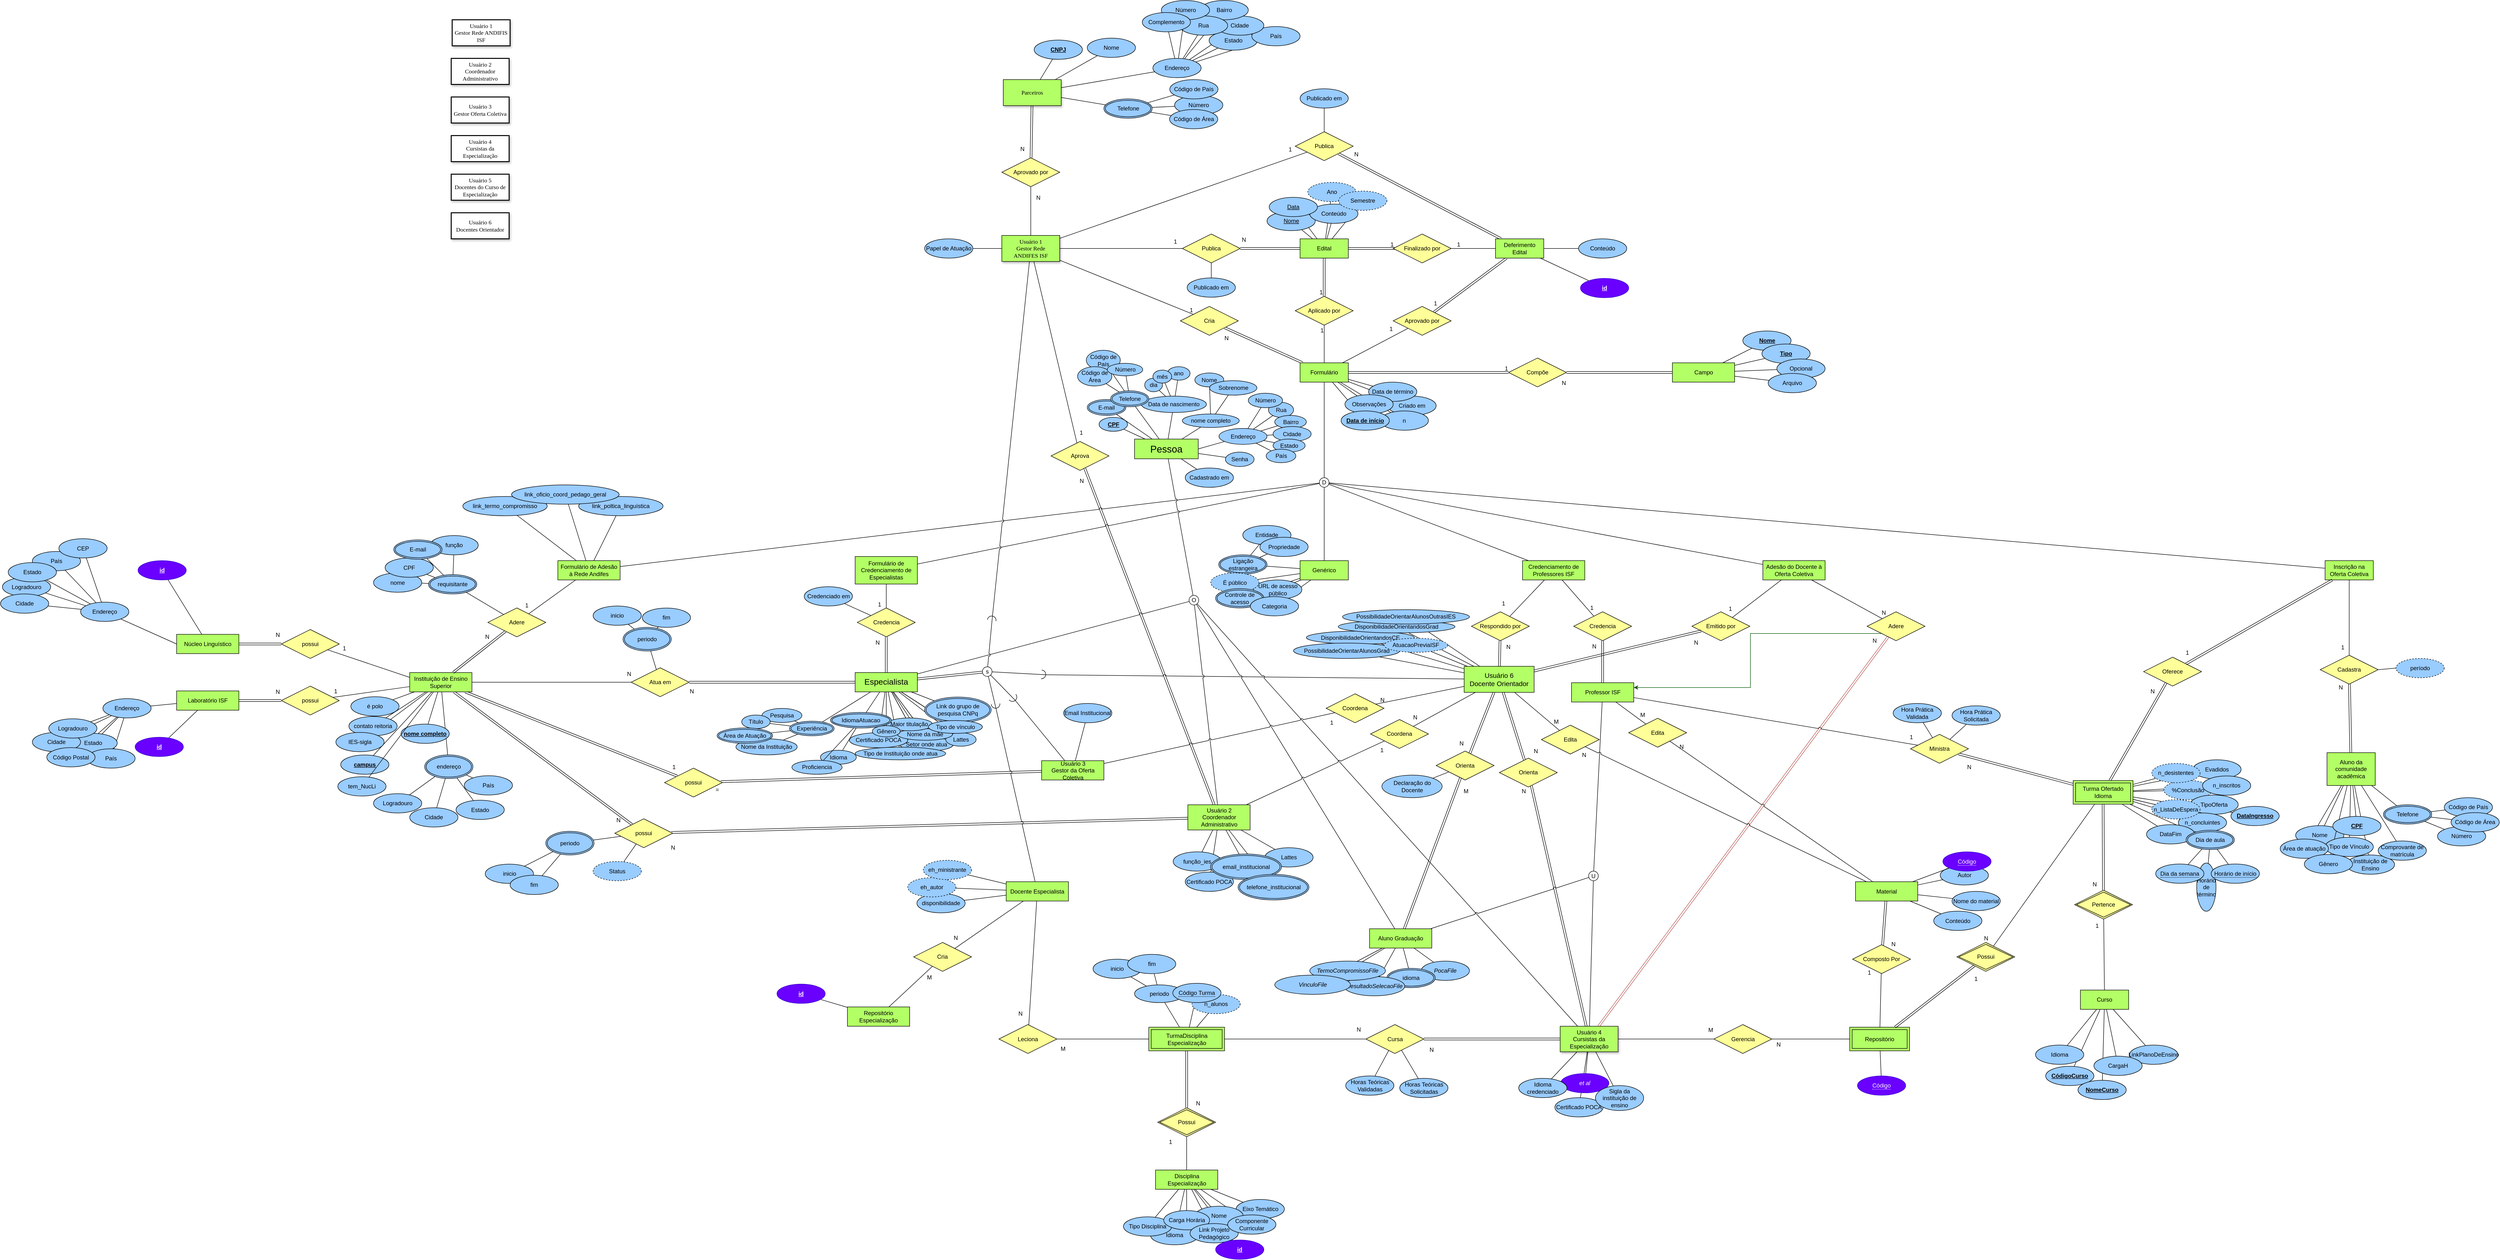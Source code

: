 <?xml version="1.0" encoding="UTF-8"?>
<mxfile version="21.6.5" type="google">
  <diagram name="Page-1" id="ad52d381-51e7-2e0d-a935-2d0ddd2fd229">
    <mxGraphModel dx="8200" dy="1736" grid="0" gridSize="10" guides="1" tooltips="1" connect="1" arrows="0" fold="1" page="0" pageScale="1" pageWidth="1100" pageHeight="850" background="none" math="0" shadow="0">
      <root>
        <mxCell id="0" />
        <mxCell id="1" parent="0" />
        <mxCell id="bFW7XB5v9sW4Uqi8YyjJ-110" value="" style="shape=link;html=1;rounded=0;" parent="1" source="x2HAkG1FpfWmCbXRU_R8-85" target="bFW7XB5v9sW4Uqi8YyjJ-125" edge="1">
          <mxGeometry relative="1" as="geometry">
            <mxPoint x="-2833" y="2143" as="sourcePoint" />
            <mxPoint x="-2673" y="2143" as="targetPoint" />
          </mxGeometry>
        </mxCell>
        <mxCell id="bFW7XB5v9sW4Uqi8YyjJ-111" value="N" style="resizable=0;html=1;whiteSpace=wrap;align=right;verticalAlign=bottom;" parent="bFW7XB5v9sW4Uqi8YyjJ-110" connectable="0" vertex="1">
          <mxGeometry x="1" relative="1" as="geometry">
            <mxPoint x="10" y="40" as="offset" />
          </mxGeometry>
        </mxCell>
        <mxCell id="bFW7XB5v9sW4Uqi8YyjJ-112" value="" style="shape=link;html=1;rounded=0;" parent="1" source="x2HAkG1FpfWmCbXRU_R8-84" target="bFW7XB5v9sW4Uqi8YyjJ-124" edge="1">
          <mxGeometry relative="1" as="geometry">
            <mxPoint x="-2836" y="2312.75" as="sourcePoint" />
            <mxPoint x="-2920" y="2231.75" as="targetPoint" />
          </mxGeometry>
        </mxCell>
        <mxCell id="bFW7XB5v9sW4Uqi8YyjJ-113" value="=" style="resizable=0;html=1;whiteSpace=wrap;align=right;verticalAlign=bottom;" parent="bFW7XB5v9sW4Uqi8YyjJ-112" connectable="0" vertex="1">
          <mxGeometry x="1" relative="1" as="geometry">
            <mxPoint x="-2" y="25" as="offset" />
          </mxGeometry>
        </mxCell>
        <mxCell id="GSR5KJ5O9RPUJ8f4NkZm-12" value="" style="shape=link;html=1;rounded=0;" parent="1" source="x2HAkG1FpfWmCbXRU_R8-215" target="HMs4T5wjK-LVmVeONBbm-66" edge="1">
          <mxGeometry relative="1" as="geometry">
            <mxPoint x="-961" y="2656" as="sourcePoint" />
            <mxPoint x="-801" y="2656" as="targetPoint" />
          </mxGeometry>
        </mxCell>
        <mxCell id="GSR5KJ5O9RPUJ8f4NkZm-13" value="N" style="resizable=0;html=1;whiteSpace=wrap;align=right;verticalAlign=bottom;" parent="GSR5KJ5O9RPUJ8f4NkZm-12" connectable="0" vertex="1">
          <mxGeometry x="1" relative="1" as="geometry">
            <mxPoint x="-10" y="20" as="offset" />
          </mxGeometry>
        </mxCell>
        <mxCell id="2aCZPNWcDrdmzFEZ2BWf-15" style="edgeStyle=none;shape=connector;rounded=0;jumpStyle=arc;orthogonalLoop=1;jettySize=auto;html=1;labelBackgroundColor=default;strokeColor=default;fontFamily=Helvetica;fontSize=12;fontColor=default;endArrow=none;endFill=0;" parent="1" source="T-kXRJLJ9EJ4aOlGfXl7-13" target="T-kXRJLJ9EJ4aOlGfXl7-3" edge="1">
          <mxGeometry relative="1" as="geometry" />
        </mxCell>
        <mxCell id="2aCZPNWcDrdmzFEZ2BWf-17" style="edgeStyle=none;shape=connector;rounded=0;jumpStyle=arc;orthogonalLoop=1;jettySize=auto;html=1;labelBackgroundColor=default;strokeColor=default;fontFamily=Helvetica;fontSize=12;fontColor=default;endArrow=none;endFill=0;" parent="1" source="T-kXRJLJ9EJ4aOlGfXl7-12" target="T-kXRJLJ9EJ4aOlGfXl7-3" edge="1">
          <mxGeometry relative="1" as="geometry" />
        </mxCell>
        <mxCell id="-rI8hnywURZdHphwKEdb-9" style="edgeStyle=none;shape=connector;rounded=0;orthogonalLoop=1;jettySize=auto;html=1;labelBackgroundColor=default;strokeColor=default;fontFamily=Helvetica;fontSize=12;fontColor=default;endArrow=none;endFill=0;" parent="1" source="-rI8hnywURZdHphwKEdb-8" target="MONinfcuOaBZ7uyU44ot-17" edge="1">
          <mxGeometry relative="1" as="geometry" />
        </mxCell>
        <mxCell id="x2HAkG1FpfWmCbXRU_R8-284" style="edgeStyle=none;shape=connector;rounded=0;orthogonalLoop=1;jettySize=auto;html=1;labelBackgroundColor=default;strokeColor=default;fontFamily=Helvetica;fontSize=12;fontColor=default;endArrow=none;endFill=0;" parent="1" source="x2HAkG1FpfWmCbXRU_R8-283" target="bFW7XB5v9sW4Uqi8YyjJ-38" edge="1">
          <mxGeometry relative="1" as="geometry" />
        </mxCell>
        <mxCell id="MONinfcuOaBZ7uyU44ot-42" style="edgeStyle=none;shape=connector;rounded=0;orthogonalLoop=1;jettySize=auto;html=1;labelBackgroundColor=default;strokeColor=default;fontFamily=Helvetica;fontSize=12;fontColor=default;endArrow=none;endFill=0;" parent="1" source="MONinfcuOaBZ7uyU44ot-41" target="x2HAkG1FpfWmCbXRU_R8-85" edge="1">
          <mxGeometry relative="1" as="geometry" />
        </mxCell>
        <mxCell id="2aCZPNWcDrdmzFEZ2BWf-27" value="" style="shape=link;html=1;rounded=0;" parent="1" source="x2HAkG1FpfWmCbXRU_R8-85" target="MONinfcuOaBZ7uyU44ot-52" edge="1">
          <mxGeometry relative="1" as="geometry">
            <mxPoint x="-2862" y="2639" as="sourcePoint" />
            <mxPoint x="-2190" y="2548" as="targetPoint" />
          </mxGeometry>
        </mxCell>
        <mxCell id="2aCZPNWcDrdmzFEZ2BWf-28" value="N" style="resizable=0;html=1;whiteSpace=wrap;align=right;verticalAlign=bottom;" parent="2aCZPNWcDrdmzFEZ2BWf-27" connectable="0" vertex="1">
          <mxGeometry x="1" relative="1" as="geometry">
            <mxPoint y="35" as="offset" />
          </mxGeometry>
        </mxCell>
        <mxCell id="2Hu6ktGejtVsLACl3LGz-10" style="edgeStyle=none;shape=connector;rounded=0;orthogonalLoop=1;jettySize=auto;html=1;labelBackgroundColor=default;strokeColor=default;fontFamily=Helvetica;fontSize=12;fontColor=default;endArrow=none;endFill=0;" parent="1" source="2Hu6ktGejtVsLACl3LGz-9" target="MONinfcuOaBZ7uyU44ot-86" edge="1">
          <mxGeometry relative="1" as="geometry">
            <mxPoint x="-1848" y="3430" as="sourcePoint" />
            <mxPoint x="-1754" y="3396" as="targetPoint" />
          </mxGeometry>
        </mxCell>
        <mxCell id="2aCZPNWcDrdmzFEZ2BWf-58" style="edgeStyle=none;shape=connector;rounded=0;orthogonalLoop=1;jettySize=auto;html=1;labelBackgroundColor=default;strokeColor=default;fontFamily=Helvetica;fontSize=12;fontColor=default;endArrow=none;endFill=0;" parent="1" source="MONinfcuOaBZ7uyU44ot-94" target="MONinfcuOaBZ7uyU44ot-97" edge="1">
          <mxGeometry relative="1" as="geometry">
            <mxPoint x="-1485" y="2319" as="sourcePoint" />
            <mxPoint x="-1507" y="2339" as="targetPoint" />
          </mxGeometry>
        </mxCell>
        <mxCell id="USordbcRZa57--ELn6Re-1" value="" style="shape=link;html=1;rounded=0;" parent="1" source="x2HAkG1FpfWmCbXRU_R8-136" target="x2HAkG1FpfWmCbXRU_R8-161" edge="1">
          <mxGeometry relative="1" as="geometry">
            <mxPoint x="-1839" y="2181" as="sourcePoint" />
            <mxPoint x="-1947" y="2141" as="targetPoint" />
          </mxGeometry>
        </mxCell>
        <mxCell id="USordbcRZa57--ELn6Re-2" value="N" style="resizable=0;html=1;whiteSpace=wrap;align=right;verticalAlign=bottom;" parent="USordbcRZa57--ELn6Re-1" connectable="0" vertex="1">
          <mxGeometry x="1" relative="1" as="geometry">
            <mxPoint x="11" y="27" as="offset" />
          </mxGeometry>
        </mxCell>
        <mxCell id="ZF3ycJ5GJGvdPt4_iprE-9" style="edgeStyle=none;shape=connector;rounded=0;orthogonalLoop=1;jettySize=auto;html=1;labelBackgroundColor=default;strokeColor=default;fontFamily=Helvetica;fontSize=12;fontColor=default;endArrow=none;endFill=0;exitX=0;exitY=0.5;exitDx=0;exitDy=0;exitPerimeter=0;jumpStyle=arc;" parent="1" source="ZF3ycJ5GJGvdPt4_iprE-11" target="ZF3ycJ5GJGvdPt4_iprE-7" edge="1">
          <mxGeometry relative="1" as="geometry" />
        </mxCell>
        <mxCell id="5okPjqaxhFGzTO-Y_kaI-12" style="edgeStyle=none;shape=connector;rounded=0;orthogonalLoop=1;jettySize=auto;html=1;labelBackgroundColor=default;strokeColor=default;fontFamily=Helvetica;fontSize=11;fontColor=default;endArrow=none;endFill=0;" parent="1" source="x2HAkG1FpfWmCbXRU_R8-190" target="5okPjqaxhFGzTO-Y_kaI-11" edge="1">
          <mxGeometry relative="1" as="geometry">
            <mxPoint x="-454" y="2341" as="targetPoint" />
            <mxPoint x="-570" y="2238" as="sourcePoint" />
          </mxGeometry>
        </mxCell>
        <mxCell id="5okPjqaxhFGzTO-Y_kaI-1" value="" style="edgeStyle=none;shape=connector;rounded=0;orthogonalLoop=1;jettySize=auto;html=1;labelBackgroundColor=default;strokeColor=default;fontFamily=Helvetica;fontSize=12;fontColor=default;endArrow=none;endFill=0;" parent="1" source="x2HAkG1FpfWmCbXRU_R8-136" target="x2HAkG1FpfWmCbXRU_R8-166" edge="1">
          <mxGeometry relative="1" as="geometry">
            <mxPoint x="-1825" y="2211" as="sourcePoint" />
            <mxPoint x="-1754" y="2268" as="targetPoint" />
          </mxGeometry>
        </mxCell>
        <mxCell id="7k8C15AvPFL7-hZX-qKE-24" value="" style="edgeStyle=none;shape=connector;rounded=0;orthogonalLoop=1;jettySize=auto;html=1;labelBackgroundColor=default;strokeColor=default;fontFamily=Helvetica;fontSize=12;fontColor=default;endArrow=none;endFill=0;" parent="1" source="x2HAkG1FpfWmCbXRU_R8-164" target="x2HAkG1FpfWmCbXRU_R8-136" edge="1">
          <mxGeometry relative="1" as="geometry">
            <mxPoint x="-1836" y="2438" as="sourcePoint" />
            <mxPoint x="-1848" y="2211" as="targetPoint" />
          </mxGeometry>
        </mxCell>
        <mxCell id="bFW7XB5v9sW4Uqi8YyjJ-126" value="" style="shape=link;html=1;rounded=0;" parent="1" source="x2HAkG1FpfWmCbXRU_R8-83" target="bFW7XB5v9sW4Uqi8YyjJ-125" edge="1">
          <mxGeometry relative="1" as="geometry">
            <mxPoint x="-3005" y="2221" as="sourcePoint" />
            <mxPoint x="-2964" y="2293" as="targetPoint" />
          </mxGeometry>
        </mxCell>
        <mxCell id="bFW7XB5v9sW4Uqi8YyjJ-127" value="N" style="resizable=0;html=1;whiteSpace=wrap;align=right;verticalAlign=bottom;" parent="bFW7XB5v9sW4Uqi8YyjJ-126" connectable="0" vertex="1">
          <mxGeometry x="1" relative="1" as="geometry">
            <mxPoint x="-22" as="offset" />
          </mxGeometry>
        </mxCell>
        <mxCell id="bFW7XB5v9sW4Uqi8YyjJ-194" value="" style="shape=link;html=1;rounded=0;" parent="1" source="MONinfcuOaBZ7uyU44ot-59" target="x2HAkG1FpfWmCbXRU_R8-193" edge="1">
          <mxGeometry relative="1" as="geometry">
            <mxPoint x="-864.69" y="2171" as="sourcePoint" />
            <mxPoint x="-772" y="2107" as="targetPoint" />
          </mxGeometry>
        </mxCell>
        <mxCell id="bFW7XB5v9sW4Uqi8YyjJ-195" value="N" style="resizable=0;html=1;whiteSpace=wrap;align=right;verticalAlign=bottom;" parent="bFW7XB5v9sW4Uqi8YyjJ-194" connectable="0" vertex="1">
          <mxGeometry x="1" relative="1" as="geometry">
            <mxPoint x="-12" y="20" as="offset" />
          </mxGeometry>
        </mxCell>
        <mxCell id="bFW7XB5v9sW4Uqi8YyjJ-202" value="" style="shape=link;html=1;rounded=0;fillColor=#f8cecc;strokeColor=#b85450;" parent="1" source="x2HAkG1FpfWmCbXRU_R8-215" target="x2HAkG1FpfWmCbXRU_R8-216" edge="1">
          <mxGeometry relative="1" as="geometry">
            <mxPoint x="-257" y="2181" as="sourcePoint" />
            <mxPoint x="-196" y="2099" as="targetPoint" />
          </mxGeometry>
        </mxCell>
        <mxCell id="bFW7XB5v9sW4Uqi8YyjJ-203" value="N" style="resizable=0;html=1;whiteSpace=wrap;align=right;verticalAlign=bottom;" parent="bFW7XB5v9sW4Uqi8YyjJ-202" connectable="0" vertex="1">
          <mxGeometry x="1" relative="1" as="geometry">
            <mxPoint x="-22" y="16" as="offset" />
          </mxGeometry>
        </mxCell>
        <mxCell id="xOxLOzM82mv0gYytT2PE-7" style="edgeStyle=none;shape=connector;rounded=0;orthogonalLoop=1;jettySize=auto;html=1;labelBackgroundColor=default;strokeColor=default;fontFamily=Helvetica;fontSize=12;fontColor=default;endArrow=none;endFill=0;" parent="1" source="2Hu6ktGejtVsLACl3LGz-51" target="xOxLOzM82mv0gYytT2PE-3" edge="1">
          <mxGeometry relative="1" as="geometry">
            <mxPoint x="274" y="2871.75" as="sourcePoint" />
            <mxPoint x="226" y="2964.75" as="targetPoint" />
          </mxGeometry>
        </mxCell>
        <mxCell id="2aCZPNWcDrdmzFEZ2BWf-69" value="" style="shape=link;html=1;rounded=0;" parent="1" source="2Hu6ktGejtVsLACl3LGz-51" target="xOXeb2lMo4ORTPi3vKVf-2" edge="1">
          <mxGeometry relative="1" as="geometry">
            <mxPoint x="34.996" y="2743" as="sourcePoint" />
            <mxPoint x="-19.444" y="2525.722" as="targetPoint" />
          </mxGeometry>
        </mxCell>
        <mxCell id="2aCZPNWcDrdmzFEZ2BWf-70" value="N" style="resizable=0;html=1;whiteSpace=wrap;align=right;verticalAlign=bottom;" parent="2aCZPNWcDrdmzFEZ2BWf-69" connectable="0" vertex="1">
          <mxGeometry x="1" relative="1" as="geometry">
            <mxPoint x="28" y="36" as="offset" />
          </mxGeometry>
        </mxCell>
        <mxCell id="-rI8hnywURZdHphwKEdb-55" style="edgeStyle=none;shape=connector;rounded=0;orthogonalLoop=1;jettySize=auto;html=1;labelBackgroundColor=default;strokeColor=default;fontFamily=Helvetica;fontSize=12;fontColor=default;endArrow=none;endFill=0;" parent="1" source="-rI8hnywURZdHphwKEdb-56" target="-rI8hnywURZdHphwKEdb-47" edge="1">
          <mxGeometry relative="1" as="geometry" />
        </mxCell>
        <mxCell id="hV6xTBGtTwOXngfLoMFE-16" style="edgeStyle=none;shape=connector;rounded=0;orthogonalLoop=1;jettySize=auto;html=1;labelBackgroundColor=default;strokeColor=default;fontFamily=Helvetica;fontSize=11;fontColor=default;endArrow=none;endFill=0;" parent="1" source="hV6xTBGtTwOXngfLoMFE-15" target="hV6xTBGtTwOXngfLoMFE-1" edge="1">
          <mxGeometry relative="1" as="geometry" />
        </mxCell>
        <mxCell id="hV6xTBGtTwOXngfLoMFE-22" value="" style="edgeStyle=none;orthogonalLoop=1;jettySize=auto;html=1;rounded=0;endArrow=none;endFill=0;" parent="1" source="hV6xTBGtTwOXngfLoMFE-1" target="hV6xTBGtTwOXngfLoMFE-20" edge="1">
          <mxGeometry width="80" relative="1" as="geometry">
            <mxPoint x="-581" y="2231" as="sourcePoint" />
            <mxPoint x="-539" y="2226" as="targetPoint" />
            <Array as="points" />
          </mxGeometry>
        </mxCell>
        <mxCell id="bFW7XB5v9sW4Uqi8YyjJ-208" value="" style="shape=link;html=1;rounded=0;" parent="1" source="x2HAkG1FpfWmCbXRU_R8-3" target="x2HAkG1FpfWmCbXRU_R8-33" edge="1">
          <mxGeometry relative="1" as="geometry">
            <mxPoint x="-1202" y="1577" as="sourcePoint" />
            <mxPoint x="-1303" y="1613" as="targetPoint" />
          </mxGeometry>
        </mxCell>
        <mxCell id="bFW7XB5v9sW4Uqi8YyjJ-209" value="N" style="resizable=0;html=1;whiteSpace=wrap;align=right;verticalAlign=bottom;" parent="bFW7XB5v9sW4Uqi8YyjJ-208" connectable="0" vertex="1">
          <mxGeometry x="1" relative="1" as="geometry">
            <mxPoint x="10" y="30" as="offset" />
          </mxGeometry>
        </mxCell>
        <mxCell id="bFW7XB5v9sW4Uqi8YyjJ-122" value="" style="shape=link;html=1;rounded=0;" parent="1" source="x2HAkG1FpfWmCbXRU_R8-3" target="x2HAkG1FpfWmCbXRU_R8-107" edge="1">
          <mxGeometry relative="1" as="geometry">
            <mxPoint x="-1366" y="1658" as="sourcePoint" />
            <mxPoint x="-1206" y="1658" as="targetPoint" />
          </mxGeometry>
        </mxCell>
        <mxCell id="bFW7XB5v9sW4Uqi8YyjJ-123" value="1" style="resizable=0;html=1;whiteSpace=wrap;align=right;verticalAlign=bottom;" parent="bFW7XB5v9sW4Uqi8YyjJ-122" connectable="0" vertex="1">
          <mxGeometry x="1" relative="1" as="geometry" />
        </mxCell>
        <mxCell id="bFW7XB5v9sW4Uqi8YyjJ-222" value="" style="shape=link;html=1;rounded=0;" parent="1" source="x2HAkG1FpfWmCbXRU_R8-44" target="x2HAkG1FpfWmCbXRU_R8-65" edge="1">
          <mxGeometry relative="1" as="geometry">
            <mxPoint x="-1102" y="1366" as="sourcePoint" />
            <mxPoint x="-1002" y="1373" as="targetPoint" />
          </mxGeometry>
        </mxCell>
        <mxCell id="bFW7XB5v9sW4Uqi8YyjJ-223" value="1" style="resizable=0;html=1;whiteSpace=wrap;align=right;verticalAlign=bottom;" parent="bFW7XB5v9sW4Uqi8YyjJ-222" connectable="0" vertex="1">
          <mxGeometry x="1" relative="1" as="geometry">
            <mxPoint x="8" y="-10" as="offset" />
          </mxGeometry>
        </mxCell>
        <mxCell id="bFW7XB5v9sW4Uqi8YyjJ-218" value="" style="shape=link;html=1;rounded=0;" parent="1" source="x2HAkG1FpfWmCbXRU_R8-44" target="EwDSnlVrmYeqQzUvhRLh-19" edge="1">
          <mxGeometry relative="1" as="geometry">
            <mxPoint x="-1202" y="1376" as="sourcePoint" />
            <mxPoint x="-1295" y="1399" as="targetPoint" />
          </mxGeometry>
        </mxCell>
        <mxCell id="bFW7XB5v9sW4Uqi8YyjJ-219" value="N" style="resizable=0;html=1;whiteSpace=wrap;align=right;verticalAlign=bottom;" parent="bFW7XB5v9sW4Uqi8YyjJ-218" connectable="0" vertex="1">
          <mxGeometry x="1" relative="1" as="geometry">
            <mxPoint x="43" y="10" as="offset" />
          </mxGeometry>
        </mxCell>
        <mxCell id="bFW7XB5v9sW4Uqi8YyjJ-168" value="" style="endArrow=none;html=1;rounded=0;" parent="1" source="x2HAkG1FpfWmCbXRU_R8-83" target="x2HAkG1FpfWmCbXRU_R8-119" edge="1">
          <mxGeometry relative="1" as="geometry">
            <mxPoint x="-3047" y="2191" as="sourcePoint" />
            <mxPoint x="-3217" y="2136" as="targetPoint" />
          </mxGeometry>
        </mxCell>
        <mxCell id="bFW7XB5v9sW4Uqi8YyjJ-169" value="1" style="resizable=0;html=1;whiteSpace=wrap;align=right;verticalAlign=bottom;" parent="bFW7XB5v9sW4Uqi8YyjJ-168" connectable="0" vertex="1">
          <mxGeometry x="1" relative="1" as="geometry">
            <mxPoint x="10" y="-4" as="offset" />
          </mxGeometry>
        </mxCell>
        <mxCell id="x2HAkG1FpfWmCbXRU_R8-122" value="Certificado POCA" style="ellipse;whiteSpace=wrap;html=1;align=center;fillColor=#99CCFF;" parent="1" vertex="1">
          <mxGeometry x="-1450" y="2584.5" width="100" height="40" as="geometry" />
        </mxCell>
        <mxCell id="x2HAkG1FpfWmCbXRU_R8-123" style="edgeStyle=none;shape=connector;rounded=0;orthogonalLoop=1;jettySize=auto;html=1;labelBackgroundColor=default;strokeColor=default;fontFamily=Helvetica;fontSize=12;fontColor=default;endArrow=none;endFill=0;" parent="1" source="x2HAkG1FpfWmCbXRU_R8-122" target="x2HAkG1FpfWmCbXRU_R8-85" edge="1">
          <mxGeometry relative="1" as="geometry" />
        </mxCell>
        <mxCell id="x2HAkG1FpfWmCbXRU_R8-121" style="edgeStyle=none;shape=connector;rounded=0;orthogonalLoop=1;jettySize=auto;html=1;labelBackgroundColor=default;strokeColor=default;fontFamily=Helvetica;fontSize=12;fontColor=default;endArrow=none;endFill=0;" parent="1" source="x2HAkG1FpfWmCbXRU_R8-120" target="x2HAkG1FpfWmCbXRU_R8-83" edge="1">
          <mxGeometry relative="1" as="geometry" />
        </mxCell>
        <mxCell id="bFW7XB5v9sW4Uqi8YyjJ-114" value="" style="shape=link;html=1;rounded=0;" parent="1" source="x2HAkG1FpfWmCbXRU_R8-83" target="bFW7XB5v9sW4Uqi8YyjJ-124" edge="1">
          <mxGeometry relative="1" as="geometry">
            <mxPoint x="-2831" y="2339" as="sourcePoint" />
            <mxPoint x="-2820" y="2231" as="targetPoint" />
          </mxGeometry>
        </mxCell>
        <mxCell id="bFW7XB5v9sW4Uqi8YyjJ-115" value="1" style="resizable=0;html=1;whiteSpace=wrap;align=right;verticalAlign=bottom;" parent="bFW7XB5v9sW4Uqi8YyjJ-114" connectable="0" vertex="1">
          <mxGeometry x="1" relative="1" as="geometry">
            <mxPoint x="-2" y="-10" as="offset" />
          </mxGeometry>
        </mxCell>
        <mxCell id="bv3p_5y2cNfuPuO2bN22-3" value="Usuário 2&lt;br&gt;Coordenador Administrativo" style="rounded=0;whiteSpace=wrap;html=1;shadow=1;comic=0;labelBackgroundColor=none;strokeWidth=2;fontFamily=Verdana;fontSize=12;align=center;spacingLeft=0;spacing=6;fillStyle=solid;hachureGap=4;fontSource=https%3A%2F%2Ffonts.googleapis.com%2Fcss%3Ffamily%3DArchitects%2BDaughter;" parent="1" vertex="1">
          <mxGeometry x="-2971" y="898" width="120" height="54" as="geometry" />
        </mxCell>
        <mxCell id="bv3p_5y2cNfuPuO2bN22-5" value="Usuário 3&lt;br&gt;Gestor Oferta Coletiva" style="rounded=0;whiteSpace=wrap;html=1;shadow=1;comic=0;labelBackgroundColor=none;strokeWidth=2;fontFamily=Verdana;fontSize=12;align=center;spacingLeft=0;spacing=6;fillStyle=solid;hachureGap=4;fontSource=https%3A%2F%2Ffonts.googleapis.com%2Fcss%3Ffamily%3DArchitects%2BDaughter;" parent="1" vertex="1">
          <mxGeometry x="-2971" y="978" width="120" height="54" as="geometry" />
        </mxCell>
        <mxCell id="bv3p_5y2cNfuPuO2bN22-7" value="Usuário 4&lt;br&gt;Cursistas da Especialização" style="rounded=0;whiteSpace=wrap;html=1;shadow=1;comic=0;labelBackgroundColor=none;strokeWidth=2;fontFamily=Verdana;fontSize=12;align=center;spacingLeft=0;spacing=6;fillStyle=solid;hachureGap=4;fontSource=https%3A%2F%2Ffonts.googleapis.com%2Fcss%3Ffamily%3DArchitects%2BDaughter;" parent="1" vertex="1">
          <mxGeometry x="-2971" y="1058" width="120" height="54" as="geometry" />
        </mxCell>
        <mxCell id="bv3p_5y2cNfuPuO2bN22-9" value="Usuário 5&lt;br&gt;Docentes do Curso de Especialização" style="rounded=0;whiteSpace=wrap;html=1;shadow=1;comic=0;labelBackgroundColor=none;strokeWidth=2;fontFamily=Verdana;fontSize=12;align=center;spacingLeft=0;spacing=6;fillStyle=solid;hachureGap=4;fontSource=https%3A%2F%2Ffonts.googleapis.com%2Fcss%3Ffamily%3DArchitects%2BDaughter;" parent="1" vertex="1">
          <mxGeometry x="-2971" y="1138" width="120" height="54" as="geometry" />
        </mxCell>
        <mxCell id="bv3p_5y2cNfuPuO2bN22-11" value="Usuário 6&lt;br&gt;Docentes Orientador" style="rounded=0;whiteSpace=wrap;html=1;shadow=1;comic=0;labelBackgroundColor=none;strokeWidth=2;fontFamily=Verdana;fontSize=12;align=center;spacingLeft=0;spacing=6;fillStyle=solid;hachureGap=4;fontSource=https%3A%2F%2Ffonts.googleapis.com%2Fcss%3Ffamily%3DArchitects%2BDaughter;" parent="1" vertex="1">
          <mxGeometry x="-2971" y="1218" width="120" height="54" as="geometry" />
        </mxCell>
        <mxCell id="bv3p_5y2cNfuPuO2bN22-13" value="Usuário 1&lt;br&gt;Gestor Rede ANDIFIS ISF" style="rounded=0;whiteSpace=wrap;html=1;shadow=1;comic=0;labelBackgroundColor=none;strokeWidth=2;fontFamily=Verdana;fontSize=12;align=center;spacingLeft=0;spacing=6;fillStyle=solid;hachureGap=4;fontSource=https%3A%2F%2Ffonts.googleapis.com%2Fcss%3Ffamily%3DArchitects%2BDaughter;" parent="1" vertex="1">
          <mxGeometry x="-2969" y="818" width="120" height="54" as="geometry" />
        </mxCell>
        <mxCell id="x2HAkG1FpfWmCbXRU_R8-11" style="rounded=0;orthogonalLoop=1;jettySize=auto;html=1;endArrow=none;endFill=0;" parent="1" source="x2HAkG1FpfWmCbXRU_R8-2" target="x2HAkG1FpfWmCbXRU_R8-9" edge="1">
          <mxGeometry relative="1" as="geometry" />
        </mxCell>
        <mxCell id="x2HAkG1FpfWmCbXRU_R8-73" style="edgeStyle=none;shape=connector;rounded=0;orthogonalLoop=1;jettySize=auto;html=1;labelBackgroundColor=default;strokeColor=default;fontFamily=Helvetica;fontSize=12;fontColor=default;endArrow=none;endFill=0;" parent="1" source="x2HAkG1FpfWmCbXRU_R8-2" target="x2HAkG1FpfWmCbXRU_R8-72" edge="1">
          <mxGeometry relative="1" as="geometry" />
        </mxCell>
        <mxCell id="x2HAkG1FpfWmCbXRU_R8-74" style="edgeStyle=none;shape=connector;rounded=0;orthogonalLoop=1;jettySize=auto;html=1;labelBackgroundColor=default;strokeColor=default;fontFamily=Helvetica;fontSize=12;fontColor=default;endArrow=none;endFill=0;" parent="1" source="x2HAkG1FpfWmCbXRU_R8-2" target="x2HAkG1FpfWmCbXRU_R8-71" edge="1">
          <mxGeometry relative="1" as="geometry" />
        </mxCell>
        <mxCell id="x2HAkG1FpfWmCbXRU_R8-75" style="edgeStyle=none;shape=connector;rounded=0;orthogonalLoop=1;jettySize=auto;html=1;labelBackgroundColor=default;strokeColor=default;fontFamily=Helvetica;fontSize=12;fontColor=default;endArrow=none;endFill=0;" parent="1" source="x2HAkG1FpfWmCbXRU_R8-2" target="x2HAkG1FpfWmCbXRU_R8-69" edge="1">
          <mxGeometry relative="1" as="geometry" />
        </mxCell>
        <mxCell id="x2HAkG1FpfWmCbXRU_R8-76" style="edgeStyle=none;shape=connector;rounded=0;orthogonalLoop=1;jettySize=auto;html=1;labelBackgroundColor=default;strokeColor=default;fontFamily=Helvetica;fontSize=12;fontColor=default;endArrow=none;endFill=0;" parent="1" source="x2HAkG1FpfWmCbXRU_R8-2" target="x2HAkG1FpfWmCbXRU_R8-8" edge="1">
          <mxGeometry relative="1" as="geometry" />
        </mxCell>
        <mxCell id="x2HAkG1FpfWmCbXRU_R8-2" value="Edital" style="whiteSpace=wrap;html=1;align=center;fillColor=#B3FF66;" parent="1" vertex="1">
          <mxGeometry x="-1212" y="1272" width="100" height="40" as="geometry" />
        </mxCell>
        <mxCell id="x2HAkG1FpfWmCbXRU_R8-5" style="rounded=0;orthogonalLoop=1;jettySize=auto;html=1;endArrow=none;endFill=0;" parent="1" source="x2HAkG1FpfWmCbXRU_R8-3" target="bFW7XB5v9sW4Uqi8YyjJ-49" edge="1">
          <mxGeometry relative="1" as="geometry">
            <mxPoint x="-1217.5" y="1761" as="targetPoint" />
            <mxPoint x="-1217.5" y="1563" as="sourcePoint" />
          </mxGeometry>
        </mxCell>
        <mxCell id="x2HAkG1FpfWmCbXRU_R8-18" style="edgeStyle=none;rounded=0;orthogonalLoop=1;jettySize=auto;html=1;endArrow=none;endFill=0;" parent="1" source="x2HAkG1FpfWmCbXRU_R8-3" target="x2HAkG1FpfWmCbXRU_R8-17" edge="1">
          <mxGeometry relative="1" as="geometry" />
        </mxCell>
        <mxCell id="x2HAkG1FpfWmCbXRU_R8-21" style="edgeStyle=none;rounded=0;orthogonalLoop=1;jettySize=auto;html=1;endArrow=none;endFill=0;" parent="1" source="x2HAkG1FpfWmCbXRU_R8-3" target="x2HAkG1FpfWmCbXRU_R8-19" edge="1">
          <mxGeometry relative="1" as="geometry" />
        </mxCell>
        <mxCell id="x2HAkG1FpfWmCbXRU_R8-25" style="edgeStyle=none;shape=connector;rounded=0;orthogonalLoop=1;jettySize=auto;html=1;labelBackgroundColor=default;strokeColor=default;fontFamily=Helvetica;fontSize=11;fontColor=default;endArrow=none;endFill=0;" parent="1" source="x2HAkG1FpfWmCbXRU_R8-3" target="x2HAkG1FpfWmCbXRU_R8-23" edge="1">
          <mxGeometry relative="1" as="geometry" />
        </mxCell>
        <mxCell id="x2HAkG1FpfWmCbXRU_R8-27" style="edgeStyle=none;shape=connector;rounded=0;orthogonalLoop=1;jettySize=auto;html=1;labelBackgroundColor=default;strokeColor=default;fontFamily=Helvetica;fontSize=11;fontColor=default;endArrow=none;endFill=0;" parent="1" source="x2HAkG1FpfWmCbXRU_R8-3" target="x2HAkG1FpfWmCbXRU_R8-26" edge="1">
          <mxGeometry relative="1" as="geometry" />
        </mxCell>
        <mxCell id="hV6xTBGtTwOXngfLoMFE-27" style="edgeStyle=none;shape=connector;rounded=0;orthogonalLoop=1;jettySize=auto;html=1;labelBackgroundColor=default;strokeColor=default;fontFamily=Helvetica;fontSize=11;fontColor=default;endArrow=none;endFill=0;" parent="1" source="x2HAkG1FpfWmCbXRU_R8-3" target="hV6xTBGtTwOXngfLoMFE-26" edge="1">
          <mxGeometry relative="1" as="geometry" />
        </mxCell>
        <mxCell id="x2HAkG1FpfWmCbXRU_R8-3" value="Formulário" style="whiteSpace=wrap;html=1;align=center;fillColor=#B3FF66;" parent="1" vertex="1">
          <mxGeometry x="-1212" y="1529" width="100" height="40" as="geometry" />
        </mxCell>
        <mxCell id="x2HAkG1FpfWmCbXRU_R8-4" value="Formulário de Credenciamento de Especialistas" style="whiteSpace=wrap;html=1;align=center;fillColor=#B3FF66;" parent="1" vertex="1">
          <mxGeometry x="-2134" y="1930.5" width="129" height="57" as="geometry" />
        </mxCell>
        <mxCell id="x2HAkG1FpfWmCbXRU_R8-6" value="Publicado em" style="ellipse;whiteSpace=wrap;html=1;align=center;fillColor=#99CCFF;" parent="1" vertex="1">
          <mxGeometry x="-1446" y="1353" width="100" height="40" as="geometry" />
        </mxCell>
        <mxCell id="x2HAkG1FpfWmCbXRU_R8-8" value="&lt;u&gt;Nome&lt;/u&gt;" style="ellipse;whiteSpace=wrap;html=1;align=center;fillColor=#99CCFF;" parent="1" vertex="1">
          <mxGeometry x="-1280.5" y="1215" width="100" height="40" as="geometry" />
        </mxCell>
        <mxCell id="x2HAkG1FpfWmCbXRU_R8-14" value="Aplicado por" style="shape=rhombus;perimeter=rhombusPerimeter;whiteSpace=wrap;html=1;align=center;fillColor=#FFFF99;" parent="1" vertex="1">
          <mxGeometry x="-1222" y="1391" width="120" height="60" as="geometry" />
        </mxCell>
        <mxCell id="x2HAkG1FpfWmCbXRU_R8-17" value="Criado em" style="ellipse;whiteSpace=wrap;html=1;align=center;fillColor=#99CCFF;" parent="1" vertex="1">
          <mxGeometry x="-1030" y="1598" width="100" height="40" as="geometry" />
        </mxCell>
        <mxCell id="x2HAkG1FpfWmCbXRU_R8-23" value="Data de término" style="ellipse;whiteSpace=wrap;html=1;align=center;fillColor=#99CCFF;" parent="1" vertex="1">
          <mxGeometry x="-1070" y="1569" width="100" height="40" as="geometry" />
        </mxCell>
        <mxCell id="x2HAkG1FpfWmCbXRU_R8-26" value="Observações" style="ellipse;whiteSpace=wrap;html=1;align=center;fillColor=#99CCFF;" parent="1" vertex="1">
          <mxGeometry x="-1119" y="1595" width="100" height="40" as="geometry" />
        </mxCell>
        <mxCell id="bFW7XB5v9sW4Uqi8YyjJ-34" value="" style="endArrow=none;html=1;rounded=0;" parent="1" source="x2HAkG1FpfWmCbXRU_R8-3" target="x2HAkG1FpfWmCbXRU_R8-14" edge="1">
          <mxGeometry relative="1" as="geometry">
            <mxPoint x="-1371" y="1478" as="sourcePoint" />
            <mxPoint x="-1211" y="1478" as="targetPoint" />
          </mxGeometry>
        </mxCell>
        <mxCell id="bFW7XB5v9sW4Uqi8YyjJ-35" value="1" style="resizable=0;html=1;whiteSpace=wrap;align=right;verticalAlign=bottom;" parent="bFW7XB5v9sW4Uqi8YyjJ-34" connectable="0" vertex="1">
          <mxGeometry x="1" relative="1" as="geometry">
            <mxPoint y="19" as="offset" />
          </mxGeometry>
        </mxCell>
        <mxCell id="bFW7XB5v9sW4Uqi8YyjJ-39" value="" style="shape=link;html=1;rounded=0;" parent="1" source="x2HAkG1FpfWmCbXRU_R8-2" target="x2HAkG1FpfWmCbXRU_R8-14" edge="1">
          <mxGeometry relative="1" as="geometry">
            <mxPoint x="-1050" y="1437" as="sourcePoint" />
            <mxPoint x="-870" y="1435" as="targetPoint" />
          </mxGeometry>
        </mxCell>
        <mxCell id="bFW7XB5v9sW4Uqi8YyjJ-40" value="1" style="resizable=0;html=1;whiteSpace=wrap;align=right;verticalAlign=bottom;" parent="bFW7XB5v9sW4Uqi8YyjJ-39" connectable="0" vertex="1">
          <mxGeometry x="1" relative="1" as="geometry">
            <mxPoint x="-2" as="offset" />
          </mxGeometry>
        </mxCell>
        <mxCell id="x2HAkG1FpfWmCbXRU_R8-33" value="Cria" style="shape=rhombus;perimeter=rhombusPerimeter;whiteSpace=wrap;html=1;align=center;strokeColor=default;fontFamily=Helvetica;fontSize=12;fontColor=default;fillColor=#FFFF99;" parent="1" vertex="1">
          <mxGeometry x="-1460" y="1412" width="120" height="60" as="geometry" />
        </mxCell>
        <mxCell id="x2HAkG1FpfWmCbXRU_R8-278" style="edgeStyle=none;shape=connector;rounded=0;orthogonalLoop=1;jettySize=auto;html=1;labelBackgroundColor=default;strokeColor=default;fontFamily=Helvetica;fontSize=12;fontColor=default;endArrow=none;endFill=0;" parent="1" source="MONinfcuOaBZ7uyU44ot-7" target="x2HAkG1FpfWmCbXRU_R8-272" edge="1">
          <mxGeometry relative="1" as="geometry" />
        </mxCell>
        <mxCell id="x2HAkG1FpfWmCbXRU_R8-282" style="edgeStyle=none;shape=connector;rounded=0;orthogonalLoop=1;jettySize=auto;html=1;labelBackgroundColor=default;strokeColor=default;fontFamily=Helvetica;fontSize=12;fontColor=default;endArrow=none;endFill=0;" parent="1" source="MONinfcuOaBZ7uyU44ot-7" target="x2HAkG1FpfWmCbXRU_R8-281" edge="1">
          <mxGeometry relative="1" as="geometry" />
        </mxCell>
        <mxCell id="bFW7XB5v9sW4Uqi8YyjJ-38" value="Usuário 1&lt;br&gt;Gestor Rede ANDIFES ISF" style="rounded=0;whiteSpace=wrap;html=1;shadow=1;comic=0;labelBackgroundColor=none;strokeWidth=1;fontFamily=Verdana;fontSize=12;align=center;spacingLeft=0;spacing=6;fillStyle=solid;hachureGap=4;fontSource=https%3A%2F%2Ffonts.googleapis.com%2Fcss%3Ffamily%3DArchitects%2BDaughter;fillColor=#B3FF66;" parent="1" vertex="1">
          <mxGeometry x="-1830" y="1265" width="120" height="54" as="geometry" />
        </mxCell>
        <mxCell id="bFW7XB5v9sW4Uqi8YyjJ-45" value="Inscrição na Oferta Coletiva" style="whiteSpace=wrap;html=1;align=center;fillColor=#B3FF66;" parent="1" vertex="1">
          <mxGeometry x="912" y="1939" width="100" height="40" as="geometry" />
        </mxCell>
        <mxCell id="bFW7XB5v9sW4Uqi8YyjJ-47" style="rounded=0;orthogonalLoop=1;jettySize=auto;html=1;endArrow=none;endFill=0;jumpStyle=arc;" parent="1" source="x2HAkG1FpfWmCbXRU_R8-4" target="bFW7XB5v9sW4Uqi8YyjJ-49" edge="1">
          <mxGeometry relative="1" as="geometry">
            <mxPoint x="-1161" y="1649" as="sourcePoint" />
            <mxPoint x="-1232" y="1779" as="targetPoint" />
          </mxGeometry>
        </mxCell>
        <mxCell id="bFW7XB5v9sW4Uqi8YyjJ-48" style="rounded=0;orthogonalLoop=1;jettySize=auto;html=1;endArrow=none;endFill=0;" parent="1" source="bFW7XB5v9sW4Uqi8YyjJ-49" target="bFW7XB5v9sW4Uqi8YyjJ-45" edge="1">
          <mxGeometry relative="1" as="geometry">
            <mxPoint x="-1218" y="1806" as="sourcePoint" />
            <mxPoint x="-1222" y="1789" as="targetPoint" />
          </mxGeometry>
        </mxCell>
        <mxCell id="x2HAkG1FpfWmCbXRU_R8-79" style="edgeStyle=none;shape=connector;rounded=0;orthogonalLoop=1;jettySize=auto;html=1;labelBackgroundColor=default;strokeColor=default;fontFamily=Helvetica;fontSize=12;fontColor=default;endArrow=none;endFill=0;jumpStyle=arc;" parent="1" source="bFW7XB5v9sW4Uqi8YyjJ-49" target="x2HAkG1FpfWmCbXRU_R8-77" edge="1">
          <mxGeometry relative="1" as="geometry" />
        </mxCell>
        <mxCell id="x2HAkG1FpfWmCbXRU_R8-80" style="edgeStyle=none;shape=connector;rounded=0;orthogonalLoop=1;jettySize=auto;html=1;labelBackgroundColor=default;strokeColor=default;fontFamily=Helvetica;fontSize=12;fontColor=default;endArrow=none;endFill=0;" parent="1" source="bFW7XB5v9sW4Uqi8YyjJ-49" target="x2HAkG1FpfWmCbXRU_R8-78" edge="1">
          <mxGeometry relative="1" as="geometry" />
        </mxCell>
        <mxCell id="x2HAkG1FpfWmCbXRU_R8-82" style="edgeStyle=none;shape=connector;rounded=0;orthogonalLoop=1;jettySize=auto;html=1;labelBackgroundColor=default;strokeColor=default;fontFamily=Helvetica;fontSize=12;fontColor=default;endArrow=none;endFill=0;" parent="1" source="bFW7XB5v9sW4Uqi8YyjJ-49" target="x2HAkG1FpfWmCbXRU_R8-81" edge="1">
          <mxGeometry relative="1" as="geometry" />
        </mxCell>
        <mxCell id="bFW7XB5v9sW4Uqi8YyjJ-49" value="D" style="ellipse;whiteSpace=wrap;html=1;aspect=fixed;" parent="1" vertex="1">
          <mxGeometry x="-1172" y="1767" width="20" height="20" as="geometry" />
        </mxCell>
        <mxCell id="x2HAkG1FpfWmCbXRU_R8-63" style="edgeStyle=none;shape=connector;rounded=0;orthogonalLoop=1;jettySize=auto;html=1;labelBackgroundColor=default;strokeColor=default;fontFamily=Helvetica;fontSize=12;fontColor=default;endArrow=none;endFill=0;" parent="1" source="x2HAkG1FpfWmCbXRU_R8-44" target="x2HAkG1FpfWmCbXRU_R8-62" edge="1">
          <mxGeometry relative="1" as="geometry" />
        </mxCell>
        <mxCell id="x2HAkG1FpfWmCbXRU_R8-49" value="" style="shape=link;html=1;rounded=0;entryX=0.039;entryY=0.5;entryDx=0;entryDy=0;entryPerimeter=0;" parent="1" source="x2HAkG1FpfWmCbXRU_R8-2" target="x2HAkG1FpfWmCbXRU_R8-51" edge="1">
          <mxGeometry relative="1" as="geometry">
            <mxPoint x="-1152" y="1383" as="sourcePoint" />
            <mxPoint x="-1014.6" y="1361.8" as="targetPoint" />
          </mxGeometry>
        </mxCell>
        <mxCell id="x2HAkG1FpfWmCbXRU_R8-50" value="1" style="resizable=0;html=1;whiteSpace=wrap;align=right;verticalAlign=bottom;" parent="x2HAkG1FpfWmCbXRU_R8-49" connectable="0" vertex="1">
          <mxGeometry x="1" relative="1" as="geometry">
            <mxPoint x="-2" as="offset" />
          </mxGeometry>
        </mxCell>
        <mxCell id="x2HAkG1FpfWmCbXRU_R8-51" value="Finalizado por" style="shape=rhombus;perimeter=rhombusPerimeter;whiteSpace=wrap;html=1;align=center;fillColor=#FFFF99;" parent="1" vertex="1">
          <mxGeometry x="-1019" y="1262" width="120" height="60" as="geometry" />
        </mxCell>
        <mxCell id="x2HAkG1FpfWmCbXRU_R8-59" style="edgeStyle=none;shape=connector;rounded=0;orthogonalLoop=1;jettySize=auto;html=1;labelBackgroundColor=default;strokeColor=default;fontFamily=Helvetica;fontSize=12;fontColor=default;endArrow=none;endFill=0;" parent="1" source="EwDSnlVrmYeqQzUvhRLh-18" target="x2HAkG1FpfWmCbXRU_R8-6" edge="1">
          <mxGeometry relative="1" as="geometry">
            <mxPoint x="-1396" y="1322" as="sourcePoint" />
          </mxGeometry>
        </mxCell>
        <mxCell id="bFW7XB5v9sW4Uqi8YyjJ-58" style="edgeStyle=none;shape=connector;rounded=0;orthogonalLoop=1;jettySize=auto;html=1;labelBackgroundColor=default;strokeColor=default;fontFamily=Helvetica;fontSize=12;fontColor=default;endArrow=none;endFill=0;" parent="1" source="x2HAkG1FpfWmCbXRU_R8-60" target="EwDSnlVrmYeqQzUvhRLh-19" edge="1">
          <mxGeometry relative="1" as="geometry">
            <mxPoint x="-784" y="1363" as="sourcePoint" />
            <mxPoint x="-1092" y="1194" as="targetPoint" />
          </mxGeometry>
        </mxCell>
        <mxCell id="x2HAkG1FpfWmCbXRU_R8-60" value="Publicado em" style="ellipse;whiteSpace=wrap;html=1;align=center;fillColor=#99CCFF;" parent="1" vertex="1">
          <mxGeometry x="-1212" y="961" width="100" height="40" as="geometry" />
        </mxCell>
        <mxCell id="x2HAkG1FpfWmCbXRU_R8-62" value="Conteúdo" style="ellipse;whiteSpace=wrap;html=1;align=center;fillColor=#99CCFF;" parent="1" vertex="1">
          <mxGeometry x="-635" y="1272" width="100" height="40" as="geometry" />
        </mxCell>
        <mxCell id="x2HAkG1FpfWmCbXRU_R8-65" value="Aprovado por" style="shape=rhombus;perimeter=rhombusPerimeter;whiteSpace=wrap;html=1;align=center;fillColor=#FFFF99;" parent="1" vertex="1">
          <mxGeometry x="-1019" y="1412" width="120" height="60" as="geometry" />
        </mxCell>
        <mxCell id="x2HAkG1FpfWmCbXRU_R8-9" value="Conteúdo" style="ellipse;whiteSpace=wrap;html=1;align=center;fillColor=#99CCFF;" parent="1" vertex="1">
          <mxGeometry x="-1192" y="1200" width="100" height="40" as="geometry" />
        </mxCell>
        <mxCell id="x2HAkG1FpfWmCbXRU_R8-69" value="&lt;u&gt;Data&lt;/u&gt;" style="ellipse;whiteSpace=wrap;html=1;align=center;fillColor=#99CCFF;" parent="1" vertex="1">
          <mxGeometry x="-1276" y="1186" width="100" height="40" as="geometry" />
        </mxCell>
        <mxCell id="x2HAkG1FpfWmCbXRU_R8-71" value="Ano" style="ellipse;whiteSpace=wrap;html=1;align=center;dashed=1;fillColor=#99CCFF;" parent="1" vertex="1">
          <mxGeometry x="-1196" y="1155" width="100" height="40" as="geometry" />
        </mxCell>
        <mxCell id="x2HAkG1FpfWmCbXRU_R8-72" value="Semestre" style="ellipse;whiteSpace=wrap;html=1;align=center;dashed=1;fillColor=#99CCFF;" parent="1" vertex="1">
          <mxGeometry x="-1132" y="1173" width="100" height="40" as="geometry" />
        </mxCell>
        <mxCell id="x2HAkG1FpfWmCbXRU_R8-77" value="Formulário de Adesão à Rede Andifes" style="whiteSpace=wrap;html=1;align=center;fillColor=#B3FF66;" parent="1" vertex="1">
          <mxGeometry x="-2750" y="1939" width="129" height="40" as="geometry" />
        </mxCell>
        <mxCell id="x2HAkG1FpfWmCbXRU_R8-78" value="Credenciamento de Professores ISF" style="whiteSpace=wrap;html=1;align=center;fillColor=#B3FF66;" parent="1" vertex="1">
          <mxGeometry x="-751" y="1939" width="129" height="40" as="geometry" />
        </mxCell>
        <mxCell id="x2HAkG1FpfWmCbXRU_R8-81" value="Adesão do Docente à Oferta Coletiva " style="whiteSpace=wrap;html=1;align=center;fillColor=#B3FF66;" parent="1" vertex="1">
          <mxGeometry x="-253" y="1939" width="129" height="40" as="geometry" />
        </mxCell>
        <mxCell id="x2HAkG1FpfWmCbXRU_R8-84" value="&lt;div&gt;Usuário 3&lt;/div&gt;&lt;div&gt;Gestor da Oferta Coletiva&lt;/div&gt;" style="whiteSpace=wrap;html=1;align=center;fillColor=#B3FF66;" parent="1" vertex="1">
          <mxGeometry x="-1747.5" y="2353.63" width="129" height="40" as="geometry" />
        </mxCell>
        <mxCell id="x2HAkG1FpfWmCbXRU_R8-131" style="edgeStyle=none;shape=connector;rounded=0;orthogonalLoop=1;jettySize=auto;html=1;labelBackgroundColor=default;strokeColor=default;fontFamily=Helvetica;fontSize=12;fontColor=default;endArrow=none;endFill=0;" parent="1" source="x2HAkG1FpfWmCbXRU_R8-85" target="x2HAkG1FpfWmCbXRU_R8-128" edge="1">
          <mxGeometry relative="1" as="geometry" />
        </mxCell>
        <mxCell id="-rI8hnywURZdHphwKEdb-93" value="Código de País" style="ellipse;whiteSpace=wrap;html=1;align=center;fillColor=#99CCFF;" parent="1" vertex="1">
          <mxGeometry x="1159" y="2430.25" width="100" height="40" as="geometry" />
        </mxCell>
        <mxCell id="x2HAkG1FpfWmCbXRU_R8-85" value="Usuário 2&lt;br&gt;Coordenador Administrativo" style="whiteSpace=wrap;html=1;align=center;fillColor=#B3FF66;" parent="1" vertex="1">
          <mxGeometry x="-1444.5" y="2445" width="129" height="52.25" as="geometry" />
        </mxCell>
        <mxCell id="2Hu6ktGejtVsLACl3LGz-28" style="edgeStyle=none;shape=connector;rounded=0;orthogonalLoop=1;jettySize=auto;html=1;labelBackgroundColor=default;strokeColor=default;fontFamily=Helvetica;fontSize=11;fontColor=default;endArrow=none;endFill=0;" parent="1" source="x2HAkG1FpfWmCbXRU_R8-44" target="2Hu6ktGejtVsLACl3LGz-27" edge="1">
          <mxGeometry relative="1" as="geometry" />
        </mxCell>
        <mxCell id="x2HAkG1FpfWmCbXRU_R8-44" value="Deferimento Edital" style="whiteSpace=wrap;html=1;align=center;fillColor=#B3FF66;" parent="1" vertex="1">
          <mxGeometry x="-807" y="1272" width="100" height="40" as="geometry" />
        </mxCell>
        <mxCell id="ZF3ycJ5GJGvdPt4_iprE-23" style="edgeStyle=none;shape=connector;rounded=0;orthogonalLoop=1;jettySize=auto;html=1;labelBackgroundColor=default;strokeColor=default;fontFamily=Helvetica;fontSize=12;fontColor=default;endArrow=none;endFill=0;" parent="1" source="x2HAkG1FpfWmCbXRU_R8-89" target="ZF3ycJ5GJGvdPt4_iprE-22" edge="1">
          <mxGeometry relative="1" as="geometry" />
        </mxCell>
        <mxCell id="x2HAkG1FpfWmCbXRU_R8-89" value="Credencia" style="shape=rhombus;perimeter=rhombusPerimeter;whiteSpace=wrap;html=1;align=center;strokeColor=default;fontFamily=Helvetica;fontSize=12;fontColor=default;fillColor=#FFFF99;" parent="1" vertex="1">
          <mxGeometry x="-2129.5" y="2037" width="120" height="60" as="geometry" />
        </mxCell>
        <mxCell id="bFW7XB5v9sW4Uqi8YyjJ-69" value="Respondido por" style="shape=rhombus;perimeter=rhombusPerimeter;whiteSpace=wrap;html=1;align=center;strokeColor=default;fontFamily=Helvetica;fontSize=12;fontColor=default;fillColor=#FFFF99;" parent="1" vertex="1">
          <mxGeometry x="-857" y="2045" width="120" height="60" as="geometry" />
        </mxCell>
        <mxCell id="bFW7XB5v9sW4Uqi8YyjJ-71" value="Emitido por" style="shape=rhombus;perimeter=rhombusPerimeter;whiteSpace=wrap;html=1;align=center;strokeColor=default;fontFamily=Helvetica;fontSize=12;fontColor=default;fillColor=#FFFF99;" parent="1" vertex="1">
          <mxGeometry x="-400" y="2045" width="120" height="60" as="geometry" />
        </mxCell>
        <mxCell id="bFW7XB5v9sW4Uqi8YyjJ-73" value="Oferece" style="shape=rhombus;perimeter=rhombusPerimeter;whiteSpace=wrap;html=1;align=center;strokeColor=default;fontFamily=Helvetica;fontSize=12;fontColor=default;fillColor=#FFFF99;" parent="1" vertex="1">
          <mxGeometry x="536" y="2139" width="120" height="60" as="geometry" />
        </mxCell>
        <mxCell id="bFW7XB5v9sW4Uqi8YyjJ-82" value="" style="endArrow=none;html=1;rounded=0;" parent="1" source="EwDSnlVrmYeqQzUvhRLh-16" target="x2HAkG1FpfWmCbXRU_R8-83" edge="1">
          <mxGeometry relative="1" as="geometry">
            <mxPoint x="-2554" y="2010" as="sourcePoint" />
            <mxPoint x="-2394" y="2010" as="targetPoint" />
          </mxGeometry>
        </mxCell>
        <mxCell id="bFW7XB5v9sW4Uqi8YyjJ-83" value="" style="endArrow=none;html=1;rounded=0;" parent="1" source="bFW7XB5v9sW4Uqi8YyjJ-78" target="x2HAkG1FpfWmCbXRU_R8-83" edge="1">
          <mxGeometry relative="1" as="geometry">
            <mxPoint x="-3155" y="2272" as="sourcePoint" />
            <mxPoint x="-3060" y="2286" as="targetPoint" />
          </mxGeometry>
        </mxCell>
        <mxCell id="bFW7XB5v9sW4Uqi8YyjJ-85" value="" style="endArrow=none;html=1;rounded=0;" parent="1" source="bFW7XB5v9sW4Uqi8YyjJ-80" target="x2HAkG1FpfWmCbXRU_R8-83" edge="1">
          <mxGeometry relative="1" as="geometry">
            <mxPoint x="-3142" y="2341" as="sourcePoint" />
            <mxPoint x="-3060" y="2316" as="targetPoint" />
          </mxGeometry>
        </mxCell>
        <mxCell id="bFW7XB5v9sW4Uqi8YyjJ-84" value="" style="endArrow=none;html=1;rounded=0;" parent="1" source="bFW7XB5v9sW4Uqi8YyjJ-79" target="x2HAkG1FpfWmCbXRU_R8-83" edge="1">
          <mxGeometry relative="1" as="geometry">
            <mxPoint x="-3140" y="2315" as="sourcePoint" />
            <mxPoint x="-3060" y="2304" as="targetPoint" />
          </mxGeometry>
        </mxCell>
        <mxCell id="x2HAkG1FpfWmCbXRU_R8-104" style="edgeStyle=none;shape=connector;rounded=0;orthogonalLoop=1;jettySize=auto;html=1;labelBackgroundColor=default;strokeColor=default;fontFamily=Helvetica;fontSize=12;fontColor=default;endArrow=none;endFill=0;" parent="1" source="x2HAkG1FpfWmCbXRU_R8-100" target="x2HAkG1FpfWmCbXRU_R8-101" edge="1">
          <mxGeometry relative="1" as="geometry" />
        </mxCell>
        <mxCell id="x2HAkG1FpfWmCbXRU_R8-105" style="edgeStyle=none;shape=connector;rounded=0;orthogonalLoop=1;jettySize=auto;html=1;labelBackgroundColor=default;strokeColor=default;fontFamily=Helvetica;fontSize=12;fontColor=default;endArrow=none;endFill=0;" parent="1" source="x2HAkG1FpfWmCbXRU_R8-100" target="x2HAkG1FpfWmCbXRU_R8-102" edge="1">
          <mxGeometry relative="1" as="geometry" />
        </mxCell>
        <mxCell id="x2HAkG1FpfWmCbXRU_R8-106" style="edgeStyle=none;shape=connector;rounded=0;orthogonalLoop=1;jettySize=auto;html=1;labelBackgroundColor=default;strokeColor=default;fontFamily=Helvetica;fontSize=12;fontColor=default;endArrow=none;endFill=0;" parent="1" source="x2HAkG1FpfWmCbXRU_R8-100" target="x2HAkG1FpfWmCbXRU_R8-103" edge="1">
          <mxGeometry relative="1" as="geometry" />
        </mxCell>
        <mxCell id="x2HAkG1FpfWmCbXRU_R8-100" value="Campo" style="whiteSpace=wrap;html=1;align=center;fillColor=#B3FF66;" parent="1" vertex="1">
          <mxGeometry x="-440.5" y="1529" width="129" height="40" as="geometry" />
        </mxCell>
        <mxCell id="x2HAkG1FpfWmCbXRU_R8-101" value="&lt;b&gt;&lt;u&gt;Nome&lt;/u&gt;&lt;/b&gt;" style="ellipse;whiteSpace=wrap;html=1;align=center;fillColor=#99CCFF;" parent="1" vertex="1">
          <mxGeometry x="-294.5" y="1463" width="100" height="40" as="geometry" />
        </mxCell>
        <mxCell id="x2HAkG1FpfWmCbXRU_R8-102" value="&lt;b&gt;&lt;u&gt;Tipo&lt;/u&gt;&lt;/b&gt;" style="ellipse;whiteSpace=wrap;html=1;align=center;fillColor=#99CCFF;" parent="1" vertex="1">
          <mxGeometry x="-255" y="1490" width="100" height="40" as="geometry" />
        </mxCell>
        <mxCell id="x2HAkG1FpfWmCbXRU_R8-103" value="Opcional" style="ellipse;whiteSpace=wrap;html=1;align=center;fillColor=#99CCFF;" parent="1" vertex="1">
          <mxGeometry x="-224" y="1521" width="100" height="40" as="geometry" />
        </mxCell>
        <mxCell id="bFW7XB5v9sW4Uqi8YyjJ-120" value="" style="shape=link;html=1;rounded=0;" parent="1" source="x2HAkG1FpfWmCbXRU_R8-100" target="x2HAkG1FpfWmCbXRU_R8-107" edge="1">
          <mxGeometry relative="1" as="geometry">
            <mxPoint x="-1432" y="1677" as="sourcePoint" />
            <mxPoint x="-1272" y="1677" as="targetPoint" />
          </mxGeometry>
        </mxCell>
        <mxCell id="bFW7XB5v9sW4Uqi8YyjJ-121" value="N" style="resizable=0;html=1;whiteSpace=wrap;align=right;verticalAlign=bottom;" parent="bFW7XB5v9sW4Uqi8YyjJ-120" connectable="0" vertex="1">
          <mxGeometry x="1" relative="1" as="geometry">
            <mxPoint y="30" as="offset" />
          </mxGeometry>
        </mxCell>
        <mxCell id="x2HAkG1FpfWmCbXRU_R8-111" style="edgeStyle=none;shape=connector;rounded=0;orthogonalLoop=1;jettySize=auto;html=1;labelBackgroundColor=default;strokeColor=default;fontFamily=Helvetica;fontSize=12;fontColor=default;endArrow=none;endFill=0;" parent="1" source="x2HAkG1FpfWmCbXRU_R8-110" target="x2HAkG1FpfWmCbXRU_R8-100" edge="1">
          <mxGeometry relative="1" as="geometry" />
        </mxCell>
        <mxCell id="x2HAkG1FpfWmCbXRU_R8-107" value="Compõe" style="shape=rhombus;perimeter=rhombusPerimeter;whiteSpace=wrap;html=1;align=center;strokeColor=default;fontFamily=Helvetica;fontSize=12;fontColor=default;fillColor=#FFFF99;" parent="1" vertex="1">
          <mxGeometry x="-780" y="1519" width="120" height="60" as="geometry" />
        </mxCell>
        <mxCell id="x2HAkG1FpfWmCbXRU_R8-110" value="Arquivo" style="ellipse;whiteSpace=wrap;html=1;align=center;fillColor=#99CCFF;" parent="1" vertex="1">
          <mxGeometry x="-242" y="1551" width="100" height="40" as="geometry" />
        </mxCell>
        <mxCell id="bFW7XB5v9sW4Uqi8YyjJ-124" value="possui" style="shape=rhombus;perimeter=rhombusPerimeter;whiteSpace=wrap;html=1;align=center;strokeColor=default;fontFamily=Helvetica;fontSize=12;fontColor=default;fillColor=#FFFF99;" parent="1" vertex="1">
          <mxGeometry x="-2529" y="2369" width="120" height="60" as="geometry" />
        </mxCell>
        <mxCell id="bFW7XB5v9sW4Uqi8YyjJ-125" value="possui" style="shape=rhombus;perimeter=rhombusPerimeter;whiteSpace=wrap;html=1;align=center;strokeColor=default;fontFamily=Helvetica;fontSize=12;fontColor=default;fillColor=#FFFF99;" parent="1" vertex="1">
          <mxGeometry x="-2632" y="2474" width="120" height="60" as="geometry" />
        </mxCell>
        <mxCell id="bFW7XB5v9sW4Uqi8YyjJ-128" value="nome" style="ellipse;whiteSpace=wrap;html=1;align=center;fillColor=#99CCFF;" parent="1" vertex="1">
          <mxGeometry x="-3132" y="1964.5" width="100" height="40" as="geometry" />
        </mxCell>
        <mxCell id="bFW7XB5v9sW4Uqi8YyjJ-129" value="CPF" style="ellipse;whiteSpace=wrap;html=1;align=center;fillColor=#99CCFF;" parent="1" vertex="1">
          <mxGeometry x="-3108" y="1933.5" width="100" height="40" as="geometry" />
        </mxCell>
        <mxCell id="bFW7XB5v9sW4Uqi8YyjJ-130" value="" style="endArrow=none;html=1;rounded=0;" parent="1" source="bFW7XB5v9sW4Uqi8YyjJ-129" target="bFW7XB5v9sW4Uqi8YyjJ-145" edge="1">
          <mxGeometry relative="1" as="geometry">
            <mxPoint x="-2950" y="2039.5" as="sourcePoint" />
            <mxPoint x="-3003.37" y="1980.426" as="targetPoint" />
          </mxGeometry>
        </mxCell>
        <mxCell id="bFW7XB5v9sW4Uqi8YyjJ-131" value="" style="endArrow=none;html=1;rounded=0;" parent="1" source="bFW7XB5v9sW4Uqi8YyjJ-128" target="bFW7XB5v9sW4Uqi8YyjJ-145" edge="1">
          <mxGeometry relative="1" as="geometry">
            <mxPoint x="-3036" y="1851.5" as="sourcePoint" />
            <mxPoint x="-3020.523" y="1991.175" as="targetPoint" />
          </mxGeometry>
        </mxCell>
        <mxCell id="bFW7XB5v9sW4Uqi8YyjJ-134" value="" style="endArrow=none;html=1;rounded=0;" parent="1" source="x2HAkG1FpfWmCbXRU_R8-77" target="EwDSnlVrmYeqQzUvhRLh-17" edge="1">
          <mxGeometry relative="1" as="geometry">
            <mxPoint x="-2959" y="2123" as="sourcePoint" />
            <mxPoint x="-2794.917" y="2037" as="targetPoint" />
          </mxGeometry>
        </mxCell>
        <mxCell id="bFW7XB5v9sW4Uqi8YyjJ-135" value="1" style="resizable=0;html=1;whiteSpace=wrap;align=right;verticalAlign=bottom;" parent="bFW7XB5v9sW4Uqi8YyjJ-134" connectable="0" vertex="1">
          <mxGeometry x="1" relative="1" as="geometry">
            <mxPoint x="1" y="-9" as="offset" />
          </mxGeometry>
        </mxCell>
        <mxCell id="bFW7XB5v9sW4Uqi8YyjJ-137" value="" style="endArrow=none;html=1;rounded=0;" parent="1" source="bFW7XB5v9sW4Uqi8YyjJ-145" target="EwDSnlVrmYeqQzUvhRLh-17" edge="1">
          <mxGeometry relative="1" as="geometry">
            <mxPoint x="-2936.361" y="2010.028" as="sourcePoint" />
            <mxPoint x="-2886.747" y="2037" as="targetPoint" />
          </mxGeometry>
        </mxCell>
        <mxCell id="x2HAkG1FpfWmCbXRU_R8-83" value="Instituição de Ensino Superior" style="whiteSpace=wrap;html=1;align=center;fillColor=#B3FF66;" parent="1" vertex="1">
          <mxGeometry x="-3057" y="2171" width="129" height="40" as="geometry" />
        </mxCell>
        <mxCell id="bFW7XB5v9sW4Uqi8YyjJ-139" value="" style="endArrow=none;html=1;rounded=0;" parent="1" source="bFW7XB5v9sW4Uqi8YyjJ-138" target="x2HAkG1FpfWmCbXRU_R8-83" edge="1">
          <mxGeometry relative="1" as="geometry">
            <mxPoint x="-3224" y="2226" as="sourcePoint" />
            <mxPoint x="-3047" y="2208" as="targetPoint" />
          </mxGeometry>
        </mxCell>
        <mxCell id="bFW7XB5v9sW4Uqi8YyjJ-142" value="função" style="ellipse;whiteSpace=wrap;html=1;align=center;fillColor=#99CCFF;" parent="1" vertex="1">
          <mxGeometry x="-3015" y="1887" width="100" height="40" as="geometry" />
        </mxCell>
        <mxCell id="bFW7XB5v9sW4Uqi8YyjJ-143" value="" style="endArrow=none;html=1;rounded=0;" parent="1" source="THlvHC6nMn96xe4pw3AP-8" target="bFW7XB5v9sW4Uqi8YyjJ-145" edge="1">
          <mxGeometry relative="1" as="geometry">
            <mxPoint x="-3003.482" y="1947.877" as="sourcePoint" />
            <mxPoint x="-2985.805" y="1976.777" as="targetPoint" />
          </mxGeometry>
        </mxCell>
        <mxCell id="bFW7XB5v9sW4Uqi8YyjJ-144" value="" style="endArrow=none;html=1;rounded=0;" parent="1" source="bFW7XB5v9sW4Uqi8YyjJ-142" target="bFW7XB5v9sW4Uqi8YyjJ-145" edge="1">
          <mxGeometry relative="1" as="geometry">
            <mxPoint x="-2996" y="1958" as="sourcePoint" />
            <mxPoint x="-2970.494" y="1976.009" as="targetPoint" />
          </mxGeometry>
        </mxCell>
        <mxCell id="bFW7XB5v9sW4Uqi8YyjJ-145" value="requisitante" style="ellipse;shape=doubleEllipse;margin=3;whiteSpace=wrap;html=1;align=center;fillColor=#99CCFF;" parent="1" vertex="1">
          <mxGeometry x="-3018" y="1968" width="100" height="40" as="geometry" />
        </mxCell>
        <mxCell id="-rI8hnywURZdHphwKEdb-70" style="edgeStyle=none;shape=connector;rounded=0;orthogonalLoop=1;jettySize=auto;html=1;exitX=0;exitY=0.5;exitDx=0;exitDy=0;labelBackgroundColor=default;strokeColor=default;fontFamily=Helvetica;fontSize=12;fontColor=default;endArrow=none;endFill=0;" parent="1" source="x2HAkG1FpfWmCbXRU_R8-115" target="-rI8hnywURZdHphwKEdb-59" edge="1">
          <mxGeometry relative="1" as="geometry" />
        </mxCell>
        <mxCell id="2Hu6ktGejtVsLACl3LGz-16" style="edgeStyle=none;shape=connector;rounded=0;orthogonalLoop=1;jettySize=auto;html=1;labelBackgroundColor=default;strokeColor=default;fontFamily=Helvetica;fontSize=11;fontColor=default;endArrow=none;endFill=0;" parent="1" source="x2HAkG1FpfWmCbXRU_R8-115" target="2Hu6ktGejtVsLACl3LGz-15" edge="1">
          <mxGeometry relative="1" as="geometry" />
        </mxCell>
        <mxCell id="x2HAkG1FpfWmCbXRU_R8-115" value="Núcleo Linguístico" style="whiteSpace=wrap;html=1;align=center;fillColor=#B3FF66;" parent="1" vertex="1">
          <mxGeometry x="-3540" y="2091.75" width="129" height="40" as="geometry" />
        </mxCell>
        <mxCell id="x2HAkG1FpfWmCbXRU_R8-117" value="possui" style="shape=rhombus;perimeter=rhombusPerimeter;whiteSpace=wrap;html=1;align=center;strokeColor=default;fontFamily=Helvetica;fontSize=12;fontColor=default;fillColor=#FFFF99;" parent="1" vertex="1">
          <mxGeometry x="-3323" y="2081.75" width="120" height="60" as="geometry" />
        </mxCell>
        <mxCell id="-rI8hnywURZdHphwKEdb-58" style="edgeStyle=none;shape=connector;rounded=0;orthogonalLoop=1;jettySize=auto;html=1;labelBackgroundColor=default;strokeColor=default;fontFamily=Helvetica;fontSize=12;fontColor=default;endArrow=none;endFill=0;" parent="1" source="x2HAkG1FpfWmCbXRU_R8-118" target="-rI8hnywURZdHphwKEdb-47" edge="1">
          <mxGeometry relative="1" as="geometry" />
        </mxCell>
        <mxCell id="2Hu6ktGejtVsLACl3LGz-14" style="edgeStyle=none;shape=connector;rounded=0;orthogonalLoop=1;jettySize=auto;html=1;labelBackgroundColor=default;strokeColor=default;fontFamily=Helvetica;fontSize=11;fontColor=default;endArrow=none;endFill=0;" parent="1" source="x2HAkG1FpfWmCbXRU_R8-118" target="2Hu6ktGejtVsLACl3LGz-13" edge="1">
          <mxGeometry relative="1" as="geometry" />
        </mxCell>
        <mxCell id="x2HAkG1FpfWmCbXRU_R8-118" value="Laboratório ISF" style="whiteSpace=wrap;html=1;align=center;fillColor=#B3FF66;" parent="1" vertex="1">
          <mxGeometry x="-3540" y="2209" width="129" height="40" as="geometry" />
        </mxCell>
        <mxCell id="x2HAkG1FpfWmCbXRU_R8-119" value="possui" style="shape=rhombus;perimeter=rhombusPerimeter;whiteSpace=wrap;html=1;align=center;strokeColor=default;fontFamily=Helvetica;fontSize=12;fontColor=default;fillColor=#FFFF99;" parent="1" vertex="1">
          <mxGeometry x="-3323" y="2199" width="120" height="60" as="geometry" />
        </mxCell>
        <mxCell id="bFW7XB5v9sW4Uqi8YyjJ-162" value="" style="endArrow=none;html=1;rounded=0;exitX=0;exitY=0.25;exitDx=0;exitDy=0;" parent="1" source="x2HAkG1FpfWmCbXRU_R8-83" target="x2HAkG1FpfWmCbXRU_R8-117" edge="1">
          <mxGeometry relative="1" as="geometry">
            <mxPoint x="-3381" y="2048" as="sourcePoint" />
            <mxPoint x="-3221" y="2048" as="targetPoint" />
          </mxGeometry>
        </mxCell>
        <mxCell id="bFW7XB5v9sW4Uqi8YyjJ-163" value="1" style="resizable=0;html=1;whiteSpace=wrap;align=right;verticalAlign=bottom;" parent="bFW7XB5v9sW4Uqi8YyjJ-162" connectable="0" vertex="1">
          <mxGeometry x="1" relative="1" as="geometry">
            <mxPoint x="40" y="6" as="offset" />
          </mxGeometry>
        </mxCell>
        <mxCell id="bFW7XB5v9sW4Uqi8YyjJ-170" value="" style="shape=link;html=1;rounded=0;" parent="1" source="x2HAkG1FpfWmCbXRU_R8-115" target="x2HAkG1FpfWmCbXRU_R8-117" edge="1">
          <mxGeometry relative="1" as="geometry">
            <mxPoint x="-3000" y="2221" as="sourcePoint" />
            <mxPoint x="-3067" y="2296" as="targetPoint" />
          </mxGeometry>
        </mxCell>
        <mxCell id="bFW7XB5v9sW4Uqi8YyjJ-171" value="N" style="resizable=0;html=1;whiteSpace=wrap;align=right;verticalAlign=bottom;" parent="bFW7XB5v9sW4Uqi8YyjJ-170" connectable="0" vertex="1">
          <mxGeometry x="1" relative="1" as="geometry">
            <mxPoint x="-2" y="-10" as="offset" />
          </mxGeometry>
        </mxCell>
        <mxCell id="bFW7XB5v9sW4Uqi8YyjJ-132" value="" style="shape=link;html=1;rounded=0;" parent="1" source="x2HAkG1FpfWmCbXRU_R8-83" target="EwDSnlVrmYeqQzUvhRLh-17" edge="1">
          <mxGeometry relative="1" as="geometry">
            <mxPoint x="-3000" y="2221" as="sourcePoint" />
            <mxPoint x="-2874.621" y="2097" as="targetPoint" />
          </mxGeometry>
        </mxCell>
        <mxCell id="bFW7XB5v9sW4Uqi8YyjJ-133" value="N" style="resizable=0;html=1;whiteSpace=wrap;align=right;verticalAlign=bottom;" parent="bFW7XB5v9sW4Uqi8YyjJ-132" connectable="0" vertex="1">
          <mxGeometry x="1" relative="1" as="geometry">
            <mxPoint x="-32" y="20" as="offset" />
          </mxGeometry>
        </mxCell>
        <mxCell id="bFW7XB5v9sW4Uqi8YyjJ-172" value="" style="shape=link;html=1;rounded=0;" parent="1" source="x2HAkG1FpfWmCbXRU_R8-118" target="x2HAkG1FpfWmCbXRU_R8-119" edge="1">
          <mxGeometry relative="1" as="geometry">
            <mxPoint x="-3401" y="2122" as="sourcePoint" />
            <mxPoint x="-3313" y="2122" as="targetPoint" />
          </mxGeometry>
        </mxCell>
        <mxCell id="bFW7XB5v9sW4Uqi8YyjJ-173" value="N" style="resizable=0;html=1;whiteSpace=wrap;align=right;verticalAlign=bottom;" parent="bFW7XB5v9sW4Uqi8YyjJ-172" connectable="0" vertex="1">
          <mxGeometry x="1" relative="1" as="geometry">
            <mxPoint x="-2" y="-10" as="offset" />
          </mxGeometry>
        </mxCell>
        <mxCell id="x2HAkG1FpfWmCbXRU_R8-128" value="Lattes" style="ellipse;whiteSpace=wrap;html=1;align=center;fillColor=#99CCFF;" parent="1" vertex="1">
          <mxGeometry x="-1285" y="2534" width="100" height="40" as="geometry" />
        </mxCell>
        <mxCell id="x2HAkG1FpfWmCbXRU_R8-146" style="edgeStyle=none;shape=connector;rounded=0;orthogonalLoop=1;jettySize=auto;html=1;labelBackgroundColor=default;strokeColor=default;fontFamily=Helvetica;fontSize=12;fontColor=default;endArrow=none;endFill=0;" parent="1" source="x2HAkG1FpfWmCbXRU_R8-136" target="x2HAkG1FpfWmCbXRU_R8-144" edge="1">
          <mxGeometry relative="1" as="geometry" />
        </mxCell>
        <mxCell id="x2HAkG1FpfWmCbXRU_R8-147" style="edgeStyle=none;shape=connector;rounded=0;orthogonalLoop=1;jettySize=auto;html=1;labelBackgroundColor=default;strokeColor=default;fontFamily=Helvetica;fontSize=12;fontColor=default;endArrow=none;endFill=0;" parent="1" source="MONinfcuOaBZ7uyU44ot-7" target="x2HAkG1FpfWmCbXRU_R8-145" edge="1">
          <mxGeometry relative="1" as="geometry" />
        </mxCell>
        <mxCell id="x2HAkG1FpfWmCbXRU_R8-167" style="edgeStyle=none;shape=connector;rounded=0;orthogonalLoop=1;jettySize=auto;html=1;labelBackgroundColor=default;strokeColor=default;fontFamily=Helvetica;fontSize=12;fontColor=default;endArrow=none;endFill=0;" parent="1" source="x2HAkG1FpfWmCbXRU_R8-136" target="x2HAkG1FpfWmCbXRU_R8-166" edge="1">
          <mxGeometry relative="1" as="geometry" />
        </mxCell>
        <mxCell id="x2HAkG1FpfWmCbXRU_R8-173" style="edgeStyle=none;shape=connector;rounded=0;orthogonalLoop=1;jettySize=auto;html=1;labelBackgroundColor=default;strokeColor=default;fontFamily=Helvetica;fontSize=12;fontColor=default;endArrow=none;endFill=0;" parent="1" source="x2HAkG1FpfWmCbXRU_R8-136" target="bFW7XB5v9sW4Uqi8YyjJ-188" edge="1">
          <mxGeometry relative="1" as="geometry">
            <mxPoint x="-1933.455" y="2345.2" as="targetPoint" />
          </mxGeometry>
        </mxCell>
        <mxCell id="x2HAkG1FpfWmCbXRU_R8-185" style="edgeStyle=none;shape=connector;rounded=0;orthogonalLoop=1;jettySize=auto;html=1;labelBackgroundColor=default;strokeColor=default;fontFamily=Helvetica;fontSize=12;fontColor=default;endArrow=none;endFill=0;" parent="1" source="x2HAkG1FpfWmCbXRU_R8-136" target="x2HAkG1FpfWmCbXRU_R8-184" edge="1">
          <mxGeometry relative="1" as="geometry" />
        </mxCell>
        <mxCell id="x2HAkG1FpfWmCbXRU_R8-187" style="edgeStyle=none;shape=connector;rounded=0;orthogonalLoop=1;jettySize=auto;html=1;labelBackgroundColor=default;strokeColor=default;fontFamily=Helvetica;fontSize=12;fontColor=default;endArrow=none;endFill=0;" parent="1" source="x2HAkG1FpfWmCbXRU_R8-136" target="7k8C15AvPFL7-hZX-qKE-23" edge="1">
          <mxGeometry relative="1" as="geometry">
            <mxPoint x="-1815.625" y="2335.086" as="targetPoint" />
          </mxGeometry>
        </mxCell>
        <mxCell id="x2HAkG1FpfWmCbXRU_R8-136" value="Especialista" style="whiteSpace=wrap;html=1;align=center;fillColor=#B3FF66;fontSize=17;" parent="1" vertex="1">
          <mxGeometry x="-2134" y="2171" width="129" height="40" as="geometry" />
        </mxCell>
        <mxCell id="bFW7XB5v9sW4Uqi8YyjJ-179" value="" style="endArrow=none;html=1;rounded=0;" parent="1" source="x2HAkG1FpfWmCbXRU_R8-4" target="x2HAkG1FpfWmCbXRU_R8-89" edge="1">
          <mxGeometry relative="1" as="geometry">
            <mxPoint x="-2224" y="1989" as="sourcePoint" />
            <mxPoint x="-2305" y="2047" as="targetPoint" />
          </mxGeometry>
        </mxCell>
        <mxCell id="bFW7XB5v9sW4Uqi8YyjJ-180" value="1" style="resizable=0;html=1;whiteSpace=wrap;align=right;verticalAlign=bottom;" parent="bFW7XB5v9sW4Uqi8YyjJ-179" connectable="0" vertex="1">
          <mxGeometry x="1" relative="1" as="geometry">
            <mxPoint x="-9" y="1" as="offset" />
          </mxGeometry>
        </mxCell>
        <mxCell id="bFW7XB5v9sW4Uqi8YyjJ-183" style="edgeStyle=none;shape=connector;rounded=0;orthogonalLoop=1;jettySize=auto;html=1;labelBackgroundColor=default;strokeColor=default;fontFamily=Helvetica;fontSize=12;fontColor=default;endArrow=none;endFill=0;" parent="1" source="x2HAkG1FpfWmCbXRU_R8-136" target="x2HAkG1FpfWmCbXRU_R8-150" edge="1">
          <mxGeometry relative="1" as="geometry">
            <mxPoint x="-1799" y="2219" as="sourcePoint" />
            <mxPoint x="-1699" y="2258" as="targetPoint" />
          </mxGeometry>
        </mxCell>
        <mxCell id="x2HAkG1FpfWmCbXRU_R8-161" value="Atua em" style="shape=rhombus;perimeter=rhombusPerimeter;whiteSpace=wrap;html=1;align=center;strokeColor=default;fontFamily=Helvetica;fontSize=12;fontColor=default;fillColor=#FFFF99;" parent="1" vertex="1">
          <mxGeometry x="-2598" y="2161" width="120" height="60" as="geometry" />
        </mxCell>
        <mxCell id="x2HAkG1FpfWmCbXRU_R8-160" style="edgeStyle=none;shape=connector;rounded=0;orthogonalLoop=1;jettySize=auto;html=1;labelBackgroundColor=default;strokeColor=default;fontFamily=Helvetica;fontSize=12;fontColor=default;endArrow=none;endFill=0;" parent="1" source="x2HAkG1FpfWmCbXRU_R8-159" target="x2HAkG1FpfWmCbXRU_R8-136" edge="1">
          <mxGeometry relative="1" as="geometry" />
        </mxCell>
        <mxCell id="x2HAkG1FpfWmCbXRU_R8-120" value="é polo" style="ellipse;whiteSpace=wrap;html=1;align=center;fillColor=#99CCFF;" parent="1" vertex="1">
          <mxGeometry x="-3179" y="2221" width="100" height="40" as="geometry" />
        </mxCell>
        <mxCell id="bFW7XB5v9sW4Uqi8YyjJ-78" value="contato reitoria" style="ellipse;whiteSpace=wrap;html=1;align=center;fillColor=#99CCFF;" parent="1" vertex="1">
          <mxGeometry x="-3183" y="2262" width="100" height="40" as="geometry" />
        </mxCell>
        <mxCell id="bFW7XB5v9sW4Uqi8YyjJ-80" value="&lt;u&gt;&lt;b&gt;nome completo&lt;/b&gt;&lt;/u&gt;" style="ellipse;whiteSpace=wrap;html=1;align=center;fillColor=#99CCFF;" parent="1" vertex="1">
          <mxGeometry x="-3075" y="2277.75" width="100" height="40" as="geometry" />
        </mxCell>
        <mxCell id="bFW7XB5v9sW4Uqi8YyjJ-79" value="IES-sigla" style="ellipse;whiteSpace=wrap;html=1;align=center;fillColor=#99CCFF;" parent="1" vertex="1">
          <mxGeometry x="-3210" y="2295" width="100" height="40" as="geometry" />
        </mxCell>
        <mxCell id="bFW7XB5v9sW4Uqi8YyjJ-138" value="&lt;b&gt;&lt;u&gt;campus&lt;/u&gt;&lt;/b&gt;" style="ellipse;whiteSpace=wrap;html=1;align=center;fillColor=#99CCFF;" parent="1" vertex="1">
          <mxGeometry x="-3200" y="2341.75" width="100" height="40" as="geometry" />
        </mxCell>
        <mxCell id="bFW7XB5v9sW4Uqi8YyjJ-184" value="" style="endArrow=none;html=1;rounded=0;" parent="1" source="x2HAkG1FpfWmCbXRU_R8-83" target="x2HAkG1FpfWmCbXRU_R8-161" edge="1">
          <mxGeometry relative="1" as="geometry">
            <mxPoint x="-2704" y="1989" as="sourcePoint" />
            <mxPoint x="-2584" y="2125" as="targetPoint" />
          </mxGeometry>
        </mxCell>
        <mxCell id="bFW7XB5v9sW4Uqi8YyjJ-185" value="N" style="resizable=0;html=1;whiteSpace=wrap;align=right;verticalAlign=bottom;" parent="bFW7XB5v9sW4Uqi8YyjJ-184" connectable="0" vertex="1">
          <mxGeometry x="1" relative="1" as="geometry">
            <mxPoint x="1" y="-9" as="offset" />
          </mxGeometry>
        </mxCell>
        <mxCell id="bFW7XB5v9sW4Uqi8YyjJ-181" value="" style="shape=link;html=1;rounded=0;" parent="1" source="x2HAkG1FpfWmCbXRU_R8-136" target="x2HAkG1FpfWmCbXRU_R8-89" edge="1">
          <mxGeometry relative="1" as="geometry">
            <mxPoint x="-2477" y="2181" as="sourcePoint" />
            <mxPoint x="-2385" y="2107" as="targetPoint" />
          </mxGeometry>
        </mxCell>
        <mxCell id="bFW7XB5v9sW4Uqi8YyjJ-182" value="N" style="resizable=0;html=1;whiteSpace=wrap;align=right;verticalAlign=bottom;" parent="bFW7XB5v9sW4Uqi8YyjJ-181" connectable="0" vertex="1">
          <mxGeometry x="1" relative="1" as="geometry">
            <mxPoint x="-12" y="20" as="offset" />
          </mxGeometry>
        </mxCell>
        <mxCell id="x2HAkG1FpfWmCbXRU_R8-165" style="edgeStyle=none;shape=connector;rounded=0;orthogonalLoop=1;jettySize=auto;html=1;labelBackgroundColor=default;strokeColor=default;fontFamily=Helvetica;fontSize=12;fontColor=default;endArrow=none;endFill=0;" parent="1" source="x2HAkG1FpfWmCbXRU_R8-166" target="x2HAkG1FpfWmCbXRU_R8-136" edge="1">
          <mxGeometry relative="1" as="geometry" />
        </mxCell>
        <mxCell id="x2HAkG1FpfWmCbXRU_R8-169" style="edgeStyle=none;shape=connector;rounded=0;orthogonalLoop=1;jettySize=auto;html=1;labelBackgroundColor=default;strokeColor=default;fontFamily=Helvetica;fontSize=12;fontColor=default;endArrow=none;endFill=0;" parent="1" source="x2HAkG1FpfWmCbXRU_R8-168" target="x2HAkG1FpfWmCbXRU_R8-136" edge="1">
          <mxGeometry relative="1" as="geometry" />
        </mxCell>
        <mxCell id="x2HAkG1FpfWmCbXRU_R8-171" style="edgeStyle=none;shape=connector;rounded=0;orthogonalLoop=1;jettySize=auto;html=1;labelBackgroundColor=default;strokeColor=default;fontFamily=Helvetica;fontSize=12;fontColor=default;endArrow=none;endFill=0;" parent="1" source="x2HAkG1FpfWmCbXRU_R8-170" target="x2HAkG1FpfWmCbXRU_R8-136" edge="1">
          <mxGeometry relative="1" as="geometry" />
        </mxCell>
        <mxCell id="x2HAkG1FpfWmCbXRU_R8-189" style="edgeStyle=none;shape=connector;rounded=0;orthogonalLoop=1;jettySize=auto;html=1;labelBackgroundColor=default;strokeColor=default;fontFamily=Helvetica;fontSize=12;fontColor=default;endArrow=none;endFill=0;" parent="1" source="x2HAkG1FpfWmCbXRU_R8-150" target="x2HAkG1FpfWmCbXRU_R8-136" edge="1">
          <mxGeometry relative="1" as="geometry" />
        </mxCell>
        <mxCell id="2aCZPNWcDrdmzFEZ2BWf-75" style="edgeStyle=none;shape=connector;rounded=0;orthogonalLoop=1;jettySize=auto;html=1;labelBackgroundColor=default;strokeColor=default;fontFamily=Helvetica;fontSize=12;fontColor=default;endArrow=none;endFill=0;" parent="1" source="x2HAkG1FpfWmCbXRU_R8-145" target="2aCZPNWcDrdmzFEZ2BWf-71" edge="1">
          <mxGeometry relative="1" as="geometry" />
        </mxCell>
        <mxCell id="2aCZPNWcDrdmzFEZ2BWf-76" style="edgeStyle=none;shape=connector;rounded=0;orthogonalLoop=1;jettySize=auto;html=1;labelBackgroundColor=default;strokeColor=default;fontFamily=Helvetica;fontSize=12;fontColor=default;endArrow=none;endFill=0;" parent="1" source="x2HAkG1FpfWmCbXRU_R8-145" target="2aCZPNWcDrdmzFEZ2BWf-73" edge="1">
          <mxGeometry relative="1" as="geometry" />
        </mxCell>
        <mxCell id="2aCZPNWcDrdmzFEZ2BWf-77" style="edgeStyle=none;shape=connector;rounded=0;orthogonalLoop=1;jettySize=auto;html=1;labelBackgroundColor=default;strokeColor=default;fontFamily=Helvetica;fontSize=12;fontColor=default;endArrow=none;endFill=0;" parent="1" source="x2HAkG1FpfWmCbXRU_R8-145" target="2aCZPNWcDrdmzFEZ2BWf-72" edge="1">
          <mxGeometry relative="1" as="geometry" />
        </mxCell>
        <mxCell id="x2HAkG1FpfWmCbXRU_R8-145" value="Data de nascimento" style="ellipse;whiteSpace=wrap;html=1;align=center;fillColor=#99CCFF;" parent="1" vertex="1">
          <mxGeometry x="-1541" y="1598" width="135" height="34" as="geometry" />
        </mxCell>
        <mxCell id="x2HAkG1FpfWmCbXRU_R8-181" style="edgeStyle=none;shape=connector;rounded=0;orthogonalLoop=1;jettySize=auto;html=1;labelBackgroundColor=default;strokeColor=default;fontFamily=Helvetica;fontSize=12;fontColor=default;endArrow=none;endFill=0;" parent="1" source="x2HAkG1FpfWmCbXRU_R8-180" target="bFW7XB5v9sW4Uqi8YyjJ-188" edge="1">
          <mxGeometry relative="1" as="geometry" />
        </mxCell>
        <mxCell id="x2HAkG1FpfWmCbXRU_R8-177" style="edgeStyle=none;shape=connector;rounded=0;orthogonalLoop=1;jettySize=auto;html=1;labelBackgroundColor=default;strokeColor=default;fontFamily=Helvetica;fontSize=12;fontColor=default;endArrow=none;endFill=0;" parent="1" source="bFW7XB5v9sW4Uqi8YyjJ-188" target="x2HAkG1FpfWmCbXRU_R8-175" edge="1">
          <mxGeometry relative="1" as="geometry" />
        </mxCell>
        <mxCell id="x2HAkG1FpfWmCbXRU_R8-180" value="Pesquisa" style="ellipse;whiteSpace=wrap;html=1;align=center;fillColor=#99CCFF;" parent="1" vertex="1">
          <mxGeometry x="-2327" y="2245.26" width="82.75" height="29.25" as="geometry" />
        </mxCell>
        <mxCell id="-rI8hnywURZdHphwKEdb-66" value="Logradouro" style="ellipse;whiteSpace=wrap;html=1;align=center;fillColor=#99CCFF;" parent="1" vertex="1">
          <mxGeometry x="-3901" y="1973.5" width="100" height="40" as="geometry" />
        </mxCell>
        <mxCell id="-rI8hnywURZdHphwKEdb-68" value="País" style="ellipse;whiteSpace=wrap;html=1;align=center;fillColor=#99CCFF;" parent="1" vertex="1">
          <mxGeometry x="-3839" y="1920" width="100" height="40" as="geometry" />
        </mxCell>
        <mxCell id="-rI8hnywURZdHphwKEdb-80" style="edgeStyle=none;shape=connector;rounded=0;orthogonalLoop=1;jettySize=auto;html=1;labelBackgroundColor=default;strokeColor=default;fontFamily=Helvetica;fontSize=12;fontColor=default;endArrow=none;endFill=0;" parent="1" source="-rI8hnywURZdHphwKEdb-66" target="-rI8hnywURZdHphwKEdb-59" edge="1">
          <mxGeometry relative="1" as="geometry" />
        </mxCell>
        <mxCell id="2Hu6ktGejtVsLACl3LGz-30" style="edgeStyle=none;shape=connector;rounded=0;orthogonalLoop=1;jettySize=auto;html=1;labelBackgroundColor=default;strokeColor=default;fontFamily=Helvetica;fontSize=11;fontColor=default;endArrow=none;endFill=0;" parent="1" source="x2HAkG1FpfWmCbXRU_R8-190" target="lUYzF-x0kW0rueSm5WtB-5" edge="1">
          <mxGeometry relative="1" as="geometry">
            <mxPoint x="-477.914" y="2262.304" as="targetPoint" />
          </mxGeometry>
        </mxCell>
        <mxCell id="x2HAkG1FpfWmCbXRU_R8-190" value="Usuário 6&lt;br style=&quot;font-size: 14px;&quot;&gt;Docente Orientador" style="whiteSpace=wrap;html=1;align=center;fillColor=#B3FF66;fontSize=14;" parent="1" vertex="1">
          <mxGeometry x="-872" y="2158" width="145" height="54" as="geometry" />
        </mxCell>
        <mxCell id="-rI8hnywURZdHphwKEdb-64" value="Cidade" style="ellipse;whiteSpace=wrap;html=1;align=center;fillColor=#99CCFF;" parent="1" vertex="1">
          <mxGeometry x="-3905" y="2008" width="100" height="40" as="geometry" />
        </mxCell>
        <mxCell id="x2HAkG1FpfWmCbXRU_R8-193" value="Credencia" style="shape=rhombus;perimeter=rhombusPerimeter;whiteSpace=wrap;html=1;align=center;strokeColor=default;fontFamily=Helvetica;fontSize=12;fontColor=default;fillColor=#FFFF99;" parent="1" vertex="1">
          <mxGeometry x="-645" y="2045" width="120" height="60" as="geometry" />
        </mxCell>
        <mxCell id="-rI8hnywURZdHphwKEdb-77" style="edgeStyle=none;shape=connector;rounded=0;orthogonalLoop=1;jettySize=auto;html=1;labelBackgroundColor=default;strokeColor=default;fontFamily=Helvetica;fontSize=12;fontColor=default;endArrow=none;endFill=0;" parent="1" source="-rI8hnywURZdHphwKEdb-68" target="-rI8hnywURZdHphwKEdb-59" edge="1">
          <mxGeometry relative="1" as="geometry" />
        </mxCell>
        <mxCell id="-rI8hnywURZdHphwKEdb-79" style="edgeStyle=none;shape=connector;rounded=0;orthogonalLoop=1;jettySize=auto;html=1;labelBackgroundColor=default;strokeColor=default;fontFamily=Helvetica;fontSize=12;fontColor=default;endArrow=none;endFill=0;" parent="1" source="-rI8hnywURZdHphwKEdb-69" target="-rI8hnywURZdHphwKEdb-59" edge="1">
          <mxGeometry relative="1" as="geometry" />
        </mxCell>
        <mxCell id="-rI8hnywURZdHphwKEdb-69" value="CEP" style="ellipse;whiteSpace=wrap;html=1;align=center;fillColor=#99CCFF;" parent="1" vertex="1">
          <mxGeometry x="-3784" y="1893.5" width="100" height="40" as="geometry" />
        </mxCell>
        <mxCell id="-rI8hnywURZdHphwKEdb-59" value="Endereço" style="ellipse;whiteSpace=wrap;html=1;align=center;fillColor=#99CCFF;" parent="1" vertex="1">
          <mxGeometry x="-3739" y="2025" width="100" height="40" as="geometry" />
        </mxCell>
        <mxCell id="-rI8hnywURZdHphwKEdb-78" style="edgeStyle=none;shape=connector;rounded=0;orthogonalLoop=1;jettySize=auto;html=1;labelBackgroundColor=default;strokeColor=default;fontFamily=Helvetica;fontSize=12;fontColor=default;endArrow=none;endFill=0;" parent="1" source="-rI8hnywURZdHphwKEdb-62" target="-rI8hnywURZdHphwKEdb-59" edge="1">
          <mxGeometry relative="1" as="geometry" />
        </mxCell>
        <mxCell id="dzElMeFzcnh--6nZ8-IU-5" style="edgeStyle=none;shape=connector;rounded=0;orthogonalLoop=1;jettySize=auto;html=1;labelBackgroundColor=default;strokeColor=default;fontFamily=Helvetica;fontSize=12;fontColor=default;endArrow=none;endFill=0;" parent="1" source="-rI8hnywURZdHphwKEdb-64" target="-rI8hnywURZdHphwKEdb-59" edge="1">
          <mxGeometry relative="1" as="geometry">
            <mxPoint x="-3843" y="1946" as="sourcePoint" />
            <mxPoint x="-3705" y="2038" as="targetPoint" />
          </mxGeometry>
        </mxCell>
        <mxCell id="-rI8hnywURZdHphwKEdb-62" value="Estado" style="ellipse;whiteSpace=wrap;html=1;align=center;fillColor=#99CCFF;" parent="1" vertex="1">
          <mxGeometry x="-3889" y="1943" width="100" height="40" as="geometry" />
        </mxCell>
        <mxCell id="x2HAkG1FpfWmCbXRU_R8-175" value="Nome da Instituição" style="ellipse;whiteSpace=wrap;html=1;align=center;fillColor=#99CCFF;" parent="1" vertex="1">
          <mxGeometry x="-2381" y="2308.37" width="127" height="33.25" as="geometry" />
        </mxCell>
        <mxCell id="-rI8hnywURZdHphwKEdb-47" value="Endereço" style="ellipse;whiteSpace=wrap;html=1;align=center;fillColor=#99CCFF;" parent="1" vertex="1">
          <mxGeometry x="-3692.79" y="2225" width="100" height="40" as="geometry" />
        </mxCell>
        <mxCell id="-rI8hnywURZdHphwKEdb-48" style="edgeStyle=none;shape=connector;rounded=0;orthogonalLoop=1;jettySize=auto;html=1;labelBackgroundColor=default;strokeColor=default;fontFamily=Helvetica;fontSize=12;fontColor=default;endArrow=none;endFill=0;" parent="1" source="-rI8hnywURZdHphwKEdb-57" target="-rI8hnywURZdHphwKEdb-47" edge="1">
          <mxGeometry relative="1" as="geometry" />
        </mxCell>
        <mxCell id="-rI8hnywURZdHphwKEdb-49" style="edgeStyle=none;shape=connector;rounded=0;orthogonalLoop=1;jettySize=auto;html=1;labelBackgroundColor=default;strokeColor=default;fontFamily=Helvetica;fontSize=12;fontColor=default;endArrow=none;endFill=0;" parent="1" source="-rI8hnywURZdHphwKEdb-50" target="-rI8hnywURZdHphwKEdb-47" edge="1">
          <mxGeometry relative="1" as="geometry" />
        </mxCell>
        <mxCell id="-rI8hnywURZdHphwKEdb-50" value="Estado" style="ellipse;whiteSpace=wrap;html=1;align=center;fillColor=#99CCFF;" parent="1" vertex="1">
          <mxGeometry x="-3763" y="2297" width="100" height="40" as="geometry" />
        </mxCell>
        <mxCell id="-rI8hnywURZdHphwKEdb-51" style="edgeStyle=none;shape=connector;rounded=0;orthogonalLoop=1;jettySize=auto;html=1;labelBackgroundColor=default;strokeColor=default;fontFamily=Helvetica;fontSize=12;fontColor=default;endArrow=none;endFill=0;" parent="1" source="-rI8hnywURZdHphwKEdb-52" target="-rI8hnywURZdHphwKEdb-47" edge="1">
          <mxGeometry relative="1" as="geometry" />
        </mxCell>
        <mxCell id="-rI8hnywURZdHphwKEdb-52" value="Cidade" style="ellipse;whiteSpace=wrap;html=1;align=center;fillColor=#99CCFF;" parent="1" vertex="1">
          <mxGeometry x="-3839" y="2295" width="100" height="40" as="geometry" />
        </mxCell>
        <mxCell id="-rI8hnywURZdHphwKEdb-53" style="edgeStyle=none;shape=connector;rounded=0;orthogonalLoop=1;jettySize=auto;html=1;labelBackgroundColor=default;strokeColor=default;fontFamily=Helvetica;fontSize=12;fontColor=default;endArrow=none;endFill=0;" parent="1" source="-rI8hnywURZdHphwKEdb-54" target="-rI8hnywURZdHphwKEdb-47" edge="1">
          <mxGeometry relative="1" as="geometry" />
        </mxCell>
        <mxCell id="-rI8hnywURZdHphwKEdb-54" value="Logradouro" style="ellipse;whiteSpace=wrap;html=1;align=center;fillColor=#99CCFF;" parent="1" vertex="1">
          <mxGeometry x="-3805" y="2266.75" width="100" height="40" as="geometry" />
        </mxCell>
        <mxCell id="-rI8hnywURZdHphwKEdb-56" value="País" style="ellipse;whiteSpace=wrap;html=1;align=center;fillColor=#99CCFF;" parent="1" vertex="1">
          <mxGeometry x="-3726" y="2329" width="100" height="40" as="geometry" />
        </mxCell>
        <mxCell id="-rI8hnywURZdHphwKEdb-57" value="Código Postal" style="ellipse;whiteSpace=wrap;html=1;align=center;fillColor=#99CCFF;" parent="1" vertex="1">
          <mxGeometry x="-3809" y="2326.5" width="100" height="40" as="geometry" />
        </mxCell>
        <mxCell id="bFW7XB5v9sW4Uqi8YyjJ-196" value="" style="endArrow=none;html=1;rounded=0;" parent="1" source="x2HAkG1FpfWmCbXRU_R8-78" target="x2HAkG1FpfWmCbXRU_R8-193" edge="1">
          <mxGeometry relative="1" as="geometry">
            <mxPoint x="-1519" y="1998" as="sourcePoint" />
            <mxPoint x="-1519" y="2047" as="targetPoint" />
          </mxGeometry>
        </mxCell>
        <mxCell id="bFW7XB5v9sW4Uqi8YyjJ-197" value="1" style="resizable=0;html=1;whiteSpace=wrap;align=right;verticalAlign=bottom;" parent="bFW7XB5v9sW4Uqi8YyjJ-196" connectable="0" vertex="1">
          <mxGeometry x="1" relative="1" as="geometry">
            <mxPoint x="1" y="-9" as="offset" />
          </mxGeometry>
        </mxCell>
        <mxCell id="bFW7XB5v9sW4Uqi8YyjJ-198" value="" style="endArrow=none;html=1;rounded=0;" parent="1" source="x2HAkG1FpfWmCbXRU_R8-78" target="bFW7XB5v9sW4Uqi8YyjJ-69" edge="1">
          <mxGeometry relative="1" as="geometry">
            <mxPoint x="-921" y="1989" as="sourcePoint" />
            <mxPoint x="-985" y="2057" as="targetPoint" />
          </mxGeometry>
        </mxCell>
        <mxCell id="bFW7XB5v9sW4Uqi8YyjJ-199" value="1" style="resizable=0;html=1;whiteSpace=wrap;align=right;verticalAlign=bottom;" parent="bFW7XB5v9sW4Uqi8YyjJ-198" connectable="0" vertex="1">
          <mxGeometry x="1" relative="1" as="geometry">
            <mxPoint x="-8" y="-18" as="offset" />
          </mxGeometry>
        </mxCell>
        <mxCell id="x2HAkG1FpfWmCbXRU_R8-215" value="Usuário 4&lt;br&gt;Cursistas da Especialização" style="rounded=0;whiteSpace=wrap;html=1;shadow=1;comic=0;labelBackgroundColor=none;strokeWidth=1;fontFamily=Helvetica;fontSize=12;align=center;spacingLeft=0;spacing=6;fillStyle=solid;hachureGap=4;fontSource=https%3A%2F%2Ffonts.googleapis.com%2Fcss%3Ffamily%3DArchitects%2BDaughter;fillColor=#B3FF66;strokeColor=default;fontColor=default;" parent="1" vertex="1">
          <mxGeometry x="-673" y="2904" width="120" height="53" as="geometry" />
        </mxCell>
        <mxCell id="bFW7XB5v9sW4Uqi8YyjJ-200" value="" style="shape=link;html=1;rounded=0;" parent="1" source="x2HAkG1FpfWmCbXRU_R8-190" target="bFW7XB5v9sW4Uqi8YyjJ-71" edge="1">
          <mxGeometry relative="1" as="geometry">
            <mxPoint x="-499" y="2181" as="sourcePoint" />
            <mxPoint x="-565" y="2098" as="targetPoint" />
          </mxGeometry>
        </mxCell>
        <mxCell id="bFW7XB5v9sW4Uqi8YyjJ-201" value="N" style="resizable=0;html=1;whiteSpace=wrap;align=right;verticalAlign=bottom;" parent="bFW7XB5v9sW4Uqi8YyjJ-200" connectable="0" vertex="1">
          <mxGeometry x="1" relative="1" as="geometry">
            <mxPoint x="-5" y="33" as="offset" />
          </mxGeometry>
        </mxCell>
        <mxCell id="Nu6hYlyh5VMOrWP785RG-3" style="edgeStyle=orthogonalEdgeStyle;rounded=0;orthogonalLoop=1;jettySize=auto;html=1;exitX=0;exitY=1;exitDx=0;exitDy=0;entryX=1;entryY=0.25;entryDx=0;entryDy=0;fillColor=#008a00;strokeColor=#005700;" parent="1" source="x2HAkG1FpfWmCbXRU_R8-216" target="MONinfcuOaBZ7uyU44ot-59" edge="1">
          <mxGeometry relative="1" as="geometry" />
        </mxCell>
        <mxCell id="x2HAkG1FpfWmCbXRU_R8-216" value="Adere" style="shape=rhombus;perimeter=rhombusPerimeter;whiteSpace=wrap;html=1;align=center;strokeColor=default;fontFamily=Helvetica;fontSize=12;fontColor=default;fillColor=#FFFF99;" parent="1" vertex="1">
          <mxGeometry x="-37" y="2045" width="120" height="60" as="geometry" />
        </mxCell>
        <mxCell id="bFW7XB5v9sW4Uqi8YyjJ-204" value="" style="endArrow=none;html=1;rounded=0;" parent="1" source="x2HAkG1FpfWmCbXRU_R8-81" target="bFW7XB5v9sW4Uqi8YyjJ-71" edge="1">
          <mxGeometry relative="1" as="geometry">
            <mxPoint x="-884" y="1989" as="sourcePoint" />
            <mxPoint x="-821" y="2056" as="targetPoint" />
          </mxGeometry>
        </mxCell>
        <mxCell id="bFW7XB5v9sW4Uqi8YyjJ-205" value="1" style="resizable=0;html=1;whiteSpace=wrap;align=right;verticalAlign=bottom;" parent="bFW7XB5v9sW4Uqi8YyjJ-204" connectable="0" vertex="1">
          <mxGeometry x="1" relative="1" as="geometry">
            <mxPoint x="1" y="-9" as="offset" />
          </mxGeometry>
        </mxCell>
        <mxCell id="bFW7XB5v9sW4Uqi8YyjJ-206" value="" style="endArrow=none;html=1;rounded=0;" parent="1" source="x2HAkG1FpfWmCbXRU_R8-81" target="x2HAkG1FpfWmCbXRU_R8-216" edge="1">
          <mxGeometry relative="1" as="geometry">
            <mxPoint x="-528" y="1989" as="sourcePoint" />
            <mxPoint x="-591" y="2056" as="targetPoint" />
          </mxGeometry>
        </mxCell>
        <mxCell id="bFW7XB5v9sW4Uqi8YyjJ-210" value="" style="endArrow=none;html=1;rounded=0;" parent="1" source="bFW7XB5v9sW4Uqi8YyjJ-38" target="x2HAkG1FpfWmCbXRU_R8-33" edge="1">
          <mxGeometry relative="1" as="geometry">
            <mxPoint x="-1408" y="1506" as="sourcePoint" />
            <mxPoint x="-1248" y="1506" as="targetPoint" />
          </mxGeometry>
        </mxCell>
        <mxCell id="bFW7XB5v9sW4Uqi8YyjJ-211" value="1" style="resizable=0;html=1;whiteSpace=wrap;align=right;verticalAlign=bottom;" parent="bFW7XB5v9sW4Uqi8YyjJ-210" connectable="0" vertex="1">
          <mxGeometry x="1" relative="1" as="geometry" />
        </mxCell>
        <mxCell id="bFW7XB5v9sW4Uqi8YyjJ-212" value="" style="endArrow=none;html=1;rounded=0;" parent="1" source="bFW7XB5v9sW4Uqi8YyjJ-38" target="EwDSnlVrmYeqQzUvhRLh-19" edge="1">
          <mxGeometry relative="1" as="geometry">
            <mxPoint x="-1408" y="1352" as="sourcePoint" />
            <mxPoint x="-1248" y="1352" as="targetPoint" />
          </mxGeometry>
        </mxCell>
        <mxCell id="bFW7XB5v9sW4Uqi8YyjJ-213" value="1" style="resizable=0;html=1;whiteSpace=wrap;align=right;verticalAlign=bottom;" parent="bFW7XB5v9sW4Uqi8YyjJ-212" connectable="0" vertex="1">
          <mxGeometry x="1" relative="1" as="geometry">
            <mxPoint x="-30" y="3" as="offset" />
          </mxGeometry>
        </mxCell>
        <mxCell id="bFW7XB5v9sW4Uqi8YyjJ-214" value="" style="endArrow=none;html=1;rounded=0;" parent="1" source="x2HAkG1FpfWmCbXRU_R8-44" target="x2HAkG1FpfWmCbXRU_R8-51" edge="1">
          <mxGeometry relative="1" as="geometry">
            <mxPoint x="-1255" y="1352" as="sourcePoint" />
            <mxPoint x="-1095" y="1352" as="targetPoint" />
          </mxGeometry>
        </mxCell>
        <mxCell id="bFW7XB5v9sW4Uqi8YyjJ-215" value="1" style="resizable=0;html=1;whiteSpace=wrap;align=right;verticalAlign=bottom;" parent="bFW7XB5v9sW4Uqi8YyjJ-214" connectable="0" vertex="1">
          <mxGeometry x="1" relative="1" as="geometry">
            <mxPoint x="20" as="offset" />
          </mxGeometry>
        </mxCell>
        <mxCell id="bFW7XB5v9sW4Uqi8YyjJ-216" value="" style="shape=link;html=1;rounded=0;" parent="1" source="x2HAkG1FpfWmCbXRU_R8-2" target="EwDSnlVrmYeqQzUvhRLh-18" edge="1">
          <mxGeometry relative="1" as="geometry">
            <mxPoint x="-1255" y="1352" as="sourcePoint" />
            <mxPoint x="-1326" y="1292" as="targetPoint" />
          </mxGeometry>
        </mxCell>
        <mxCell id="bFW7XB5v9sW4Uqi8YyjJ-217" value="N" style="resizable=0;html=1;whiteSpace=wrap;align=right;verticalAlign=bottom;" parent="bFW7XB5v9sW4Uqi8YyjJ-216" connectable="0" vertex="1">
          <mxGeometry x="1" relative="1" as="geometry">
            <mxPoint x="13" y="-10" as="offset" />
          </mxGeometry>
        </mxCell>
        <mxCell id="bFW7XB5v9sW4Uqi8YyjJ-220" value="" style="endArrow=none;html=1;rounded=0;" parent="1" source="bFW7XB5v9sW4Uqi8YyjJ-38" target="EwDSnlVrmYeqQzUvhRLh-18" edge="1">
          <mxGeometry relative="1" as="geometry">
            <mxPoint x="-1622" y="1414" as="sourcePoint" />
            <mxPoint x="-1466" y="1292" as="targetPoint" />
          </mxGeometry>
        </mxCell>
        <mxCell id="bFW7XB5v9sW4Uqi8YyjJ-221" value="1" style="resizable=0;html=1;whiteSpace=wrap;align=right;verticalAlign=bottom;" parent="bFW7XB5v9sW4Uqi8YyjJ-220" connectable="0" vertex="1">
          <mxGeometry x="1" relative="1" as="geometry">
            <mxPoint x="-10" y="-6" as="offset" />
          </mxGeometry>
        </mxCell>
        <mxCell id="bFW7XB5v9sW4Uqi8YyjJ-224" value="" style="endArrow=none;html=1;rounded=0;" parent="1" source="x2HAkG1FpfWmCbXRU_R8-3" target="x2HAkG1FpfWmCbXRU_R8-65" edge="1">
          <mxGeometry relative="1" as="geometry">
            <mxPoint x="-797" y="1381" as="sourcePoint" />
            <mxPoint x="-892" y="1376" as="targetPoint" />
          </mxGeometry>
        </mxCell>
        <mxCell id="bFW7XB5v9sW4Uqi8YyjJ-225" value="1" style="resizable=0;html=1;whiteSpace=wrap;align=right;verticalAlign=bottom;" parent="bFW7XB5v9sW4Uqi8YyjJ-224" connectable="0" vertex="1">
          <mxGeometry x="1" relative="1" as="geometry">
            <mxPoint x="-30" y="10" as="offset" />
          </mxGeometry>
        </mxCell>
        <mxCell id="HMs4T5wjK-LVmVeONBbm-38" style="edgeStyle=none;shape=connector;rounded=0;jumpStyle=arc;orthogonalLoop=1;jettySize=auto;html=1;exitX=1;exitY=0.5;exitDx=0;exitDy=0;entryX=0;entryY=0.5;entryDx=0;entryDy=0;labelBackgroundColor=default;strokeColor=default;fontFamily=Helvetica;fontSize=12;fontColor=default;endArrow=none;endFill=0;" parent="1" source="x2HAkG1FpfWmCbXRU_R8-234" target="HMs4T5wjK-LVmVeONBbm-37" edge="1">
          <mxGeometry relative="1" as="geometry" />
        </mxCell>
        <mxCell id="x2HAkG1FpfWmCbXRU_R8-234" value="Cadastra" style="shape=rhombus;perimeter=rhombusPerimeter;whiteSpace=wrap;html=1;align=center;strokeColor=default;fontFamily=Helvetica;fontSize=12;fontColor=default;fillColor=#FFFF99;" parent="1" vertex="1">
          <mxGeometry x="902" y="2135" width="120" height="60" as="geometry" />
        </mxCell>
        <mxCell id="x2HAkG1FpfWmCbXRU_R8-244" style="edgeStyle=none;shape=connector;rounded=0;orthogonalLoop=1;jettySize=auto;html=1;labelBackgroundColor=default;strokeColor=default;fontFamily=Helvetica;fontSize=12;fontColor=default;endArrow=none;endFill=0;" parent="1" source="x2HAkG1FpfWmCbXRU_R8-235" target="x2HAkG1FpfWmCbXRU_R8-239" edge="1">
          <mxGeometry relative="1" as="geometry" />
        </mxCell>
        <mxCell id="x2HAkG1FpfWmCbXRU_R8-245" style="edgeStyle=none;shape=connector;rounded=0;orthogonalLoop=1;jettySize=auto;html=1;labelBackgroundColor=default;strokeColor=default;fontFamily=Helvetica;fontSize=12;fontColor=default;endArrow=none;endFill=0;" parent="1" source="x2HAkG1FpfWmCbXRU_R8-235" target="x2HAkG1FpfWmCbXRU_R8-237" edge="1">
          <mxGeometry relative="1" as="geometry" />
        </mxCell>
        <mxCell id="x2HAkG1FpfWmCbXRU_R8-246" style="edgeStyle=none;shape=connector;rounded=0;orthogonalLoop=1;jettySize=auto;html=1;labelBackgroundColor=default;strokeColor=default;fontFamily=Helvetica;fontSize=12;fontColor=default;endArrow=none;endFill=0;" parent="1" source="x2HAkG1FpfWmCbXRU_R8-235" target="x2HAkG1FpfWmCbXRU_R8-236" edge="1">
          <mxGeometry relative="1" as="geometry" />
        </mxCell>
        <mxCell id="x2HAkG1FpfWmCbXRU_R8-247" style="edgeStyle=none;shape=connector;rounded=0;orthogonalLoop=1;jettySize=auto;html=1;labelBackgroundColor=default;strokeColor=default;fontFamily=Helvetica;fontSize=12;fontColor=default;endArrow=none;endFill=0;" parent="1" source="x2HAkG1FpfWmCbXRU_R8-235" target="x2HAkG1FpfWmCbXRU_R8-241" edge="1">
          <mxGeometry relative="1" as="geometry" />
        </mxCell>
        <mxCell id="x2HAkG1FpfWmCbXRU_R8-248" style="edgeStyle=none;shape=connector;rounded=0;orthogonalLoop=1;jettySize=auto;html=1;labelBackgroundColor=default;strokeColor=default;fontFamily=Helvetica;fontSize=12;fontColor=default;endArrow=none;endFill=0;" parent="1" source="x2HAkG1FpfWmCbXRU_R8-235" target="x2HAkG1FpfWmCbXRU_R8-240" edge="1">
          <mxGeometry relative="1" as="geometry">
            <mxPoint x="964.069" y="2640.25" as="sourcePoint" />
            <mxPoint x="1198" y="2361" as="targetPoint" />
          </mxGeometry>
        </mxCell>
        <mxCell id="x2HAkG1FpfWmCbXRU_R8-236" value="Nome" style="ellipse;whiteSpace=wrap;html=1;align=center;fillColor=#99CCFF;" parent="1" vertex="1">
          <mxGeometry x="851" y="2488.25" width="100" height="40" as="geometry" />
        </mxCell>
        <mxCell id="x2HAkG1FpfWmCbXRU_R8-249" style="edgeStyle=none;shape=connector;rounded=0;orthogonalLoop=1;jettySize=auto;html=1;labelBackgroundColor=default;strokeColor=default;fontFamily=Helvetica;fontSize=12;fontColor=default;endArrow=none;endFill=0;" parent="1" source="x2HAkG1FpfWmCbXRU_R8-235" target="x2HAkG1FpfWmCbXRU_R8-242" edge="1">
          <mxGeometry relative="1" as="geometry" />
        </mxCell>
        <mxCell id="x2HAkG1FpfWmCbXRU_R8-252" style="edgeStyle=none;shape=connector;rounded=0;orthogonalLoop=1;jettySize=auto;html=1;labelBackgroundColor=default;strokeColor=default;fontFamily=Helvetica;fontSize=12;fontColor=default;endArrow=none;endFill=0;" parent="1" source="x2HAkG1FpfWmCbXRU_R8-235" target="x2HAkG1FpfWmCbXRU_R8-251" edge="1">
          <mxGeometry relative="1" as="geometry" />
        </mxCell>
        <mxCell id="x2HAkG1FpfWmCbXRU_R8-235" value="Aluno da comunidade acadêmica" style="whiteSpace=wrap;html=1;align=center;fillColor=#B3FF66;" parent="1" vertex="1">
          <mxGeometry x="916" y="2337" width="100" height="68" as="geometry" />
        </mxCell>
        <mxCell id="x2HAkG1FpfWmCbXRU_R8-237" value="&lt;b&gt;&lt;u&gt;CPF&lt;/u&gt;&lt;/b&gt;" style="ellipse;whiteSpace=wrap;html=1;align=center;fillColor=#99CCFF;" parent="1" vertex="1">
          <mxGeometry x="928" y="2469" width="100" height="40" as="geometry" />
        </mxCell>
        <mxCell id="x2HAkG1FpfWmCbXRU_R8-239" value="Instituição de Ensino" style="ellipse;whiteSpace=wrap;html=1;align=center;fillColor=#99CCFF;" parent="1" vertex="1">
          <mxGeometry x="956" y="2549" width="100" height="40" as="geometry" />
        </mxCell>
        <mxCell id="x2HAkG1FpfWmCbXRU_R8-240" value="Tipo de Vínculo" style="ellipse;whiteSpace=wrap;html=1;align=center;fillColor=#99CCFF;" parent="1" vertex="1">
          <mxGeometry x="912" y="2512.25" width="100" height="40" as="geometry" />
        </mxCell>
        <mxCell id="x2HAkG1FpfWmCbXRU_R8-241" value="Área de atuação" style="ellipse;whiteSpace=wrap;html=1;align=center;fillColor=#99CCFF;" parent="1" vertex="1">
          <mxGeometry x="819" y="2516" width="100" height="40" as="geometry" />
        </mxCell>
        <mxCell id="x2HAkG1FpfWmCbXRU_R8-242" value="Gênero" style="ellipse;whiteSpace=wrap;html=1;align=center;fillColor=#99CCFF;" parent="1" vertex="1">
          <mxGeometry x="869" y="2548" width="100" height="40" as="geometry" />
        </mxCell>
        <mxCell id="x2HAkG1FpfWmCbXRU_R8-251" value="Comprovante de matrícula" style="ellipse;whiteSpace=wrap;html=1;align=center;fillColor=#99CCFF;" parent="1" vertex="1">
          <mxGeometry x="1022" y="2520" width="100" height="40" as="geometry" />
        </mxCell>
        <mxCell id="bFW7XB5v9sW4Uqi8YyjJ-226" value="" style="shape=link;html=1;rounded=0;" parent="1" source="x2HAkG1FpfWmCbXRU_R8-235" target="x2HAkG1FpfWmCbXRU_R8-234" edge="1">
          <mxGeometry relative="1" as="geometry">
            <mxPoint x="648" y="2611.25" as="sourcePoint" />
            <mxPoint x="648" y="2544.25" as="targetPoint" />
          </mxGeometry>
        </mxCell>
        <mxCell id="bFW7XB5v9sW4Uqi8YyjJ-227" value="N" style="resizable=0;html=1;whiteSpace=wrap;align=right;verticalAlign=bottom;" parent="bFW7XB5v9sW4Uqi8YyjJ-226" connectable="0" vertex="1">
          <mxGeometry x="1" relative="1" as="geometry">
            <mxPoint x="-12" y="16" as="offset" />
          </mxGeometry>
        </mxCell>
        <mxCell id="bFW7XB5v9sW4Uqi8YyjJ-228" value="" style="endArrow=none;html=1;rounded=0;" parent="1" source="bFW7XB5v9sW4Uqi8YyjJ-45" target="x2HAkG1FpfWmCbXRU_R8-234" edge="1">
          <mxGeometry relative="1" as="geometry">
            <mxPoint x="-185" y="2981" as="sourcePoint" />
            <mxPoint x="-114" y="3049" as="targetPoint" />
          </mxGeometry>
        </mxCell>
        <mxCell id="bFW7XB5v9sW4Uqi8YyjJ-229" value="1" style="resizable=0;html=1;whiteSpace=wrap;align=right;verticalAlign=bottom;" parent="bFW7XB5v9sW4Uqi8YyjJ-228" connectable="0" vertex="1">
          <mxGeometry x="1" relative="1" as="geometry">
            <mxPoint x="-9" y="-8" as="offset" />
          </mxGeometry>
        </mxCell>
        <mxCell id="bFW7XB5v9sW4Uqi8YyjJ-230" value="" style="shape=link;html=1;rounded=0;" parent="1" source="bFW7XB5v9sW4Uqi8YyjJ-45" target="bFW7XB5v9sW4Uqi8YyjJ-73" edge="1">
          <mxGeometry relative="1" as="geometry">
            <mxPoint x="-115" y="3159" as="sourcePoint" />
            <mxPoint x="-115" y="3090" as="targetPoint" />
          </mxGeometry>
        </mxCell>
        <mxCell id="bFW7XB5v9sW4Uqi8YyjJ-231" value="1" style="resizable=0;html=1;whiteSpace=wrap;align=right;verticalAlign=bottom;" parent="bFW7XB5v9sW4Uqi8YyjJ-230" connectable="0" vertex="1">
          <mxGeometry x="1" relative="1" as="geometry">
            <mxPoint x="8" y="-14" as="offset" />
          </mxGeometry>
        </mxCell>
        <mxCell id="MONinfcuOaBZ7uyU44ot-58" value="Aluno Graduação" style="whiteSpace=wrap;html=1;align=center;fillColor=#B3FF66;" parent="1" vertex="1">
          <mxGeometry x="-1068" y="2702" width="129" height="40" as="geometry" />
        </mxCell>
        <mxCell id="bFW7XB5v9sW4Uqi8YyjJ-232" value="" style="shape=link;html=1;rounded=0;" parent="1" source="2Hu6ktGejtVsLACl3LGz-51" target="bFW7XB5v9sW4Uqi8YyjJ-73" edge="1">
          <mxGeometry relative="1" as="geometry">
            <mxPoint x="113.256" y="2743" as="sourcePoint" />
            <mxPoint x="-115" y="2629" as="targetPoint" />
          </mxGeometry>
        </mxCell>
        <mxCell id="bFW7XB5v9sW4Uqi8YyjJ-233" value="N" style="resizable=0;html=1;whiteSpace=wrap;align=right;verticalAlign=bottom;" parent="bFW7XB5v9sW4Uqi8YyjJ-232" connectable="0" vertex="1">
          <mxGeometry x="1" relative="1" as="geometry">
            <mxPoint x="-22" y="26" as="offset" />
          </mxGeometry>
        </mxCell>
        <mxCell id="HMs4T5wjK-LVmVeONBbm-13" style="edgeStyle=none;shape=connector;rounded=0;jumpStyle=arc;orthogonalLoop=1;jettySize=auto;html=1;labelBackgroundColor=default;strokeColor=default;fontFamily=Helvetica;fontSize=12;fontColor=default;endArrow=none;endFill=0;" parent="1" source="x2HAkG1FpfWmCbXRU_R8-206" target="x2HAkG1FpfWmCbXRU_R8-215" edge="1">
          <mxGeometry relative="1" as="geometry" />
        </mxCell>
        <mxCell id="x2HAkG1FpfWmCbXRU_R8-272" value="Senha" style="ellipse;whiteSpace=wrap;html=1;align=center;fillColor=#99CCFF;" parent="1" vertex="1">
          <mxGeometry x="-1366.75" y="1714" width="59.5" height="30" as="geometry" />
        </mxCell>
        <mxCell id="HMs4T5wjK-LVmVeONBbm-15" style="edgeStyle=none;shape=connector;rounded=0;jumpStyle=arc;orthogonalLoop=1;jettySize=auto;html=1;labelBackgroundColor=default;strokeColor=default;fontFamily=Helvetica;fontSize=12;fontColor=default;endArrow=none;endFill=0;" parent="1" source="mlaGE-T-amm_81YhXGvV-2" target="x2HAkG1FpfWmCbXRU_R8-215" edge="1">
          <mxGeometry relative="1" as="geometry" />
        </mxCell>
        <mxCell id="x2HAkG1FpfWmCbXRU_R8-281" value="Cadastrado em" style="ellipse;whiteSpace=wrap;html=1;align=center;fillColor=#99CCFF;" parent="1" vertex="1">
          <mxGeometry x="-1450" y="1747" width="100" height="40" as="geometry" />
        </mxCell>
        <mxCell id="HMs4T5wjK-LVmVeONBbm-14" style="edgeStyle=none;shape=connector;rounded=0;jumpStyle=arc;orthogonalLoop=1;jettySize=auto;html=1;labelBackgroundColor=default;strokeColor=default;fontFamily=Helvetica;fontSize=12;fontColor=default;endArrow=none;endFill=0;" parent="1" source="x2HAkG1FpfWmCbXRU_R8-265" target="x2HAkG1FpfWmCbXRU_R8-215" edge="1">
          <mxGeometry relative="1" as="geometry" />
        </mxCell>
        <mxCell id="x2HAkG1FpfWmCbXRU_R8-283" value="Papel de Atuação" style="ellipse;whiteSpace=wrap;html=1;align=center;fillColor=#99CCFF;" parent="1" vertex="1">
          <mxGeometry x="-1990" y="1272" width="100" height="40" as="geometry" />
        </mxCell>
        <mxCell id="hV6xTBGtTwOXngfLoMFE-1" value="&lt;div&gt;Genérico&lt;/div&gt;" style="whiteSpace=wrap;html=1;align=center;fillColor=#B3FF66;" parent="1" vertex="1">
          <mxGeometry x="-1212" y="1939" width="100" height="40" as="geometry" />
        </mxCell>
        <mxCell id="hV6xTBGtTwOXngfLoMFE-5" value="" style="edgeStyle=none;orthogonalLoop=1;jettySize=auto;html=1;rounded=0;endArrow=none;endFill=0;" parent="1" source="hV6xTBGtTwOXngfLoMFE-1" target="hV6xTBGtTwOXngfLoMFE-4" edge="1">
          <mxGeometry width="80" relative="1" as="geometry">
            <mxPoint x="-809" y="2117" as="sourcePoint" />
            <mxPoint x="-729" y="2117" as="targetPoint" />
            <Array as="points" />
          </mxGeometry>
        </mxCell>
        <mxCell id="hV6xTBGtTwOXngfLoMFE-11" value="" style="edgeStyle=none;orthogonalLoop=1;jettySize=auto;html=1;rounded=0;endArrow=none;endFill=0;" parent="1" source="hV6xTBGtTwOXngfLoMFE-1" target="hV6xTBGtTwOXngfLoMFE-10" edge="1">
          <mxGeometry width="80" relative="1" as="geometry">
            <mxPoint x="-699" y="2069" as="sourcePoint" />
            <mxPoint x="-669" y="2039" as="targetPoint" />
            <Array as="points" />
          </mxGeometry>
        </mxCell>
        <mxCell id="hV6xTBGtTwOXngfLoMFE-14" style="rounded=0;orthogonalLoop=1;jettySize=auto;html=1;endArrow=none;endFill=0;" parent="1" source="hV6xTBGtTwOXngfLoMFE-13" target="hV6xTBGtTwOXngfLoMFE-1" edge="1">
          <mxGeometry relative="1" as="geometry" />
        </mxCell>
        <mxCell id="hV6xTBGtTwOXngfLoMFE-26" value="n" style="ellipse;whiteSpace=wrap;html=1;align=center;fillColor=#99CCFF;" parent="1" vertex="1">
          <mxGeometry x="-1046" y="1628.75" width="100" height="40" as="geometry" />
        </mxCell>
        <mxCell id="HMs4T5wjK-LVmVeONBbm-64" style="edgeStyle=none;shape=connector;rounded=0;jumpStyle=arc;orthogonalLoop=1;jettySize=auto;html=1;exitX=0;exitY=0.5;exitDx=0;exitDy=0;labelBackgroundColor=default;strokeColor=default;fontFamily=Helvetica;fontSize=12;fontColor=default;endArrow=none;endFill=0;exitPerimeter=0;" parent="1" source="HMs4T5wjK-LVmVeONBbm-65" target="x2HAkG1FpfWmCbXRU_R8-190" edge="1">
          <mxGeometry relative="1" as="geometry" />
        </mxCell>
        <mxCell id="2Hu6ktGejtVsLACl3LGz-54" style="edgeStyle=none;shape=connector;rounded=0;orthogonalLoop=1;jettySize=auto;html=1;entryX=0;entryY=0.5;entryDx=0;entryDy=0;entryPerimeter=0;labelBackgroundColor=default;strokeColor=default;fontFamily=Helvetica;fontSize=11;fontColor=default;endArrow=none;endFill=0;" parent="1" source="EwDSnlVrmYeqQzUvhRLh-9" target="HMs4T5wjK-LVmVeONBbm-65" edge="1">
          <mxGeometry relative="1" as="geometry" />
        </mxCell>
        <mxCell id="EwDSnlVrmYeqQzUvhRLh-9" value="s" style="ellipse;whiteSpace=wrap;html=1;aspect=fixed;" parent="1" vertex="1">
          <mxGeometry x="-1870.25" y="2159" width="20" height="20" as="geometry" />
        </mxCell>
        <mxCell id="EwDSnlVrmYeqQzUvhRLh-10" style="edgeStyle=none;shape=link;rounded=0;orthogonalLoop=1;jettySize=auto;html=1;labelBackgroundColor=default;strokeColor=default;fontFamily=Helvetica;fontSize=12;fontColor=default;endArrow=none;endFill=0;" parent="1" source="x2HAkG1FpfWmCbXRU_R8-136" target="EwDSnlVrmYeqQzUvhRLh-9" edge="1">
          <mxGeometry relative="1" as="geometry">
            <mxPoint x="-1372" y="1848" as="sourcePoint" />
            <mxPoint x="-2251" y="1961" as="targetPoint" />
          </mxGeometry>
        </mxCell>
        <mxCell id="EwDSnlVrmYeqQzUvhRLh-16" value="endereço" style="ellipse;shape=doubleEllipse;margin=3;whiteSpace=wrap;html=1;align=center;fillColor=#99CCFF;" parent="1" vertex="1">
          <mxGeometry x="-3026" y="2341.62" width="100" height="49" as="geometry" />
        </mxCell>
        <mxCell id="EwDSnlVrmYeqQzUvhRLh-17" value="Adere" style="shape=rhombus;perimeter=rhombusPerimeter;whiteSpace=wrap;html=1;align=center;strokeColor=default;fontFamily=Helvetica;fontSize=12;fontColor=default;fillColor=#FFFF99;" parent="1" vertex="1">
          <mxGeometry x="-2895" y="2037" width="120" height="60" as="geometry" />
        </mxCell>
        <mxCell id="EwDSnlVrmYeqQzUvhRLh-18" value="Publica" style="shape=rhombus;perimeter=rhombusPerimeter;whiteSpace=wrap;html=1;align=center;strokeColor=default;fontFamily=Helvetica;fontSize=12;fontColor=default;fillColor=#FFFF99;" parent="1" vertex="1">
          <mxGeometry x="-1456" y="1262" width="120" height="60" as="geometry" />
        </mxCell>
        <mxCell id="EwDSnlVrmYeqQzUvhRLh-19" value="Publica" style="shape=rhombus;perimeter=rhombusPerimeter;whiteSpace=wrap;html=1;align=center;strokeColor=default;fontFamily=Helvetica;fontSize=12;fontColor=default;fillColor=#FFFF99;" parent="1" vertex="1">
          <mxGeometry x="-1222" y="1050" width="120" height="60" as="geometry" />
        </mxCell>
        <mxCell id="-rI8hnywURZdHphwKEdb-6" style="edgeStyle=none;shape=connector;rounded=0;orthogonalLoop=1;jettySize=auto;html=1;labelBackgroundColor=default;strokeColor=default;fontFamily=Helvetica;fontSize=12;fontColor=default;endArrow=none;endFill=0;" parent="1" source="-rI8hnywURZdHphwKEdb-4" target="MONinfcuOaBZ7uyU44ot-17" edge="1">
          <mxGeometry relative="1" as="geometry" />
        </mxCell>
        <mxCell id="-rI8hnywURZdHphwKEdb-7" style="edgeStyle=none;shape=connector;rounded=0;orthogonalLoop=1;jettySize=auto;html=1;labelBackgroundColor=default;strokeColor=default;fontFamily=Helvetica;fontSize=12;fontColor=default;endArrow=none;endFill=0;" parent="1" source="-rI8hnywURZdHphwKEdb-5" target="MONinfcuOaBZ7uyU44ot-17" edge="1">
          <mxGeometry relative="1" as="geometry" />
        </mxCell>
        <mxCell id="-rI8hnywURZdHphwKEdb-5" value="Código de País" style="ellipse;whiteSpace=wrap;html=1;align=center;fillColor=#99CCFF;" parent="1" vertex="1">
          <mxGeometry x="-1655" y="1503" width="70.5" height="41" as="geometry" />
        </mxCell>
        <mxCell id="-rI8hnywURZdHphwKEdb-8" value="Código de Área" style="ellipse;whiteSpace=wrap;html=1;align=center;fillColor=#99CCFF;" parent="1" vertex="1">
          <mxGeometry x="-1673" y="1537" width="71" height="40" as="geometry" />
        </mxCell>
        <mxCell id="-rI8hnywURZdHphwKEdb-45" style="edgeStyle=none;shape=connector;rounded=0;orthogonalLoop=1;jettySize=auto;html=1;labelBackgroundColor=default;strokeColor=default;fontFamily=Helvetica;fontSize=12;fontColor=default;endArrow=none;endFill=0;" parent="1" source="-rI8hnywURZdHphwKEdb-44" target="x2HAkG1FpfWmCbXRU_R8-235" edge="1">
          <mxGeometry relative="1" as="geometry" />
        </mxCell>
        <mxCell id="-rI8hnywURZdHphwKEdb-95" style="edgeStyle=none;shape=connector;rounded=0;orthogonalLoop=1;jettySize=auto;html=1;labelBackgroundColor=default;strokeColor=default;fontFamily=Helvetica;fontSize=12;fontColor=default;endArrow=none;endFill=0;" parent="1" source="-rI8hnywURZdHphwKEdb-44" target="-rI8hnywURZdHphwKEdb-93" edge="1">
          <mxGeometry relative="1" as="geometry" />
        </mxCell>
        <mxCell id="-rI8hnywURZdHphwKEdb-96" style="edgeStyle=none;shape=connector;rounded=0;orthogonalLoop=1;jettySize=auto;html=1;labelBackgroundColor=default;strokeColor=default;fontFamily=Helvetica;fontSize=12;fontColor=default;endArrow=none;endFill=0;" parent="1" source="-rI8hnywURZdHphwKEdb-44" target="-rI8hnywURZdHphwKEdb-94" edge="1">
          <mxGeometry relative="1" as="geometry" />
        </mxCell>
        <mxCell id="-rI8hnywURZdHphwKEdb-97" style="edgeStyle=none;shape=connector;rounded=0;orthogonalLoop=1;jettySize=auto;html=1;labelBackgroundColor=default;strokeColor=default;fontFamily=Helvetica;fontSize=12;fontColor=default;endArrow=none;endFill=0;" parent="1" source="-rI8hnywURZdHphwKEdb-44" target="-rI8hnywURZdHphwKEdb-92" edge="1">
          <mxGeometry relative="1" as="geometry" />
        </mxCell>
        <mxCell id="-rI8hnywURZdHphwKEdb-44" value="Telefone" style="ellipse;shape=doubleEllipse;margin=3;whiteSpace=wrap;html=1;align=center;fillColor=#99CCFF;" parent="1" vertex="1">
          <mxGeometry x="1033" y="2445" width="100" height="40" as="geometry" />
        </mxCell>
        <mxCell id="x2HAkG1FpfWmCbXRU_R8-178" value="Título" style="ellipse;whiteSpace=wrap;html=1;align=center;fillColor=#99CCFF;" parent="1" vertex="1">
          <mxGeometry x="-2369" y="2259" width="59" height="28.25" as="geometry" />
        </mxCell>
        <mxCell id="-rI8hnywURZdHphwKEdb-87" style="edgeStyle=none;shape=connector;rounded=0;orthogonalLoop=1;jettySize=auto;html=1;labelBackgroundColor=default;strokeColor=default;fontFamily=Helvetica;fontSize=12;fontColor=default;endArrow=none;endFill=0;" parent="1" source="-rI8hnywURZdHphwKEdb-83" target="EwDSnlVrmYeqQzUvhRLh-16" edge="1">
          <mxGeometry relative="1" as="geometry" />
        </mxCell>
        <mxCell id="-rI8hnywURZdHphwKEdb-83" value="Estado" style="ellipse;whiteSpace=wrap;html=1;align=center;fillColor=#99CCFF;" parent="1" vertex="1">
          <mxGeometry x="-2961" y="2435.5" width="100" height="40" as="geometry" />
        </mxCell>
        <mxCell id="-rI8hnywURZdHphwKEdb-88" style="edgeStyle=none;shape=connector;rounded=0;orthogonalLoop=1;jettySize=auto;html=1;labelBackgroundColor=default;strokeColor=default;fontFamily=Helvetica;fontSize=12;fontColor=default;endArrow=none;endFill=0;" parent="1" source="-rI8hnywURZdHphwKEdb-84" target="EwDSnlVrmYeqQzUvhRLh-16" edge="1">
          <mxGeometry relative="1" as="geometry" />
        </mxCell>
        <mxCell id="-rI8hnywURZdHphwKEdb-84" value="Cidade" style="ellipse;whiteSpace=wrap;html=1;align=center;fillColor=#99CCFF;" parent="1" vertex="1">
          <mxGeometry x="-3057" y="2451.13" width="100" height="40" as="geometry" />
        </mxCell>
        <mxCell id="-rI8hnywURZdHphwKEdb-91" style="edgeStyle=none;shape=connector;rounded=0;orthogonalLoop=1;jettySize=auto;html=1;labelBackgroundColor=default;strokeColor=default;fontFamily=Helvetica;fontSize=12;fontColor=default;endArrow=none;endFill=0;" parent="1" source="-rI8hnywURZdHphwKEdb-85" target="EwDSnlVrmYeqQzUvhRLh-16" edge="1">
          <mxGeometry relative="1" as="geometry" />
        </mxCell>
        <mxCell id="-rI8hnywURZdHphwKEdb-85" value="Logradouro" style="ellipse;whiteSpace=wrap;html=1;align=center;fillColor=#99CCFF;" parent="1" vertex="1">
          <mxGeometry x="-3132" y="2422" width="100" height="40" as="geometry" />
        </mxCell>
        <mxCell id="-rI8hnywURZdHphwKEdb-89" style="edgeStyle=none;shape=connector;rounded=0;orthogonalLoop=1;jettySize=auto;html=1;labelBackgroundColor=default;strokeColor=default;fontFamily=Helvetica;fontSize=12;fontColor=default;endArrow=none;endFill=0;" parent="1" source="-rI8hnywURZdHphwKEdb-86" target="EwDSnlVrmYeqQzUvhRLh-16" edge="1">
          <mxGeometry relative="1" as="geometry" />
        </mxCell>
        <mxCell id="-rI8hnywURZdHphwKEdb-86" value="País" style="ellipse;whiteSpace=wrap;html=1;align=center;fillColor=#99CCFF;" parent="1" vertex="1">
          <mxGeometry x="-2944" y="2384.75" width="100" height="40" as="geometry" />
        </mxCell>
        <mxCell id="-rI8hnywURZdHphwKEdb-92" value="Número" style="ellipse;whiteSpace=wrap;html=1;align=center;fillColor=#99CCFF;" parent="1" vertex="1">
          <mxGeometry x="1145" y="2490.25" width="100" height="40" as="geometry" />
        </mxCell>
        <mxCell id="-rI8hnywURZdHphwKEdb-94" value="Código de Área" style="ellipse;whiteSpace=wrap;html=1;align=center;fillColor=#99CCFF;" parent="1" vertex="1">
          <mxGeometry x="1173" y="2461.25" width="100" height="40" as="geometry" />
        </mxCell>
        <mxCell id="THlvHC6nMn96xe4pw3AP-8" value="E-mail" style="ellipse;shape=doubleEllipse;margin=3;whiteSpace=wrap;html=1;align=center;fillColor=#99CCFF;" parent="1" vertex="1">
          <mxGeometry x="-3090" y="1896" width="100" height="40" as="geometry" />
        </mxCell>
        <mxCell id="MONinfcuOaBZ7uyU44ot-2" value="" style="edgeStyle=none;shape=connector;rounded=0;orthogonalLoop=1;jettySize=auto;html=1;labelBackgroundColor=default;strokeColor=default;fontFamily=Helvetica;fontSize=12;fontColor=default;endArrow=none;endFill=0;" parent="1" source="MONinfcuOaBZ7uyU44ot-3" target="bFW7XB5v9sW4Uqi8YyjJ-125" edge="1">
          <mxGeometry relative="1" as="geometry">
            <mxPoint x="-2636" y="2444.25" as="sourcePoint" />
            <mxPoint x="-2701" y="2412.25" as="targetPoint" />
          </mxGeometry>
        </mxCell>
        <mxCell id="MONinfcuOaBZ7uyU44ot-3" value="periodo" style="ellipse;shape=doubleEllipse;margin=3;whiteSpace=wrap;html=1;align=center;fillColor=#99CCFF;" parent="1" vertex="1">
          <mxGeometry x="-2775" y="2500" width="100" height="49" as="geometry" />
        </mxCell>
        <mxCell id="MONinfcuOaBZ7uyU44ot-7" value="Pessoa" style="whiteSpace=wrap;html=1;align=center;fillColor=#B3FF66;fontSize=20;fontStyle=0" parent="1" vertex="1">
          <mxGeometry x="-1555" y="1687" width="132" height="40.93" as="geometry" />
        </mxCell>
        <mxCell id="2aCZPNWcDrdmzFEZ2BWf-1" value="inicio" style="ellipse;whiteSpace=wrap;html=1;align=center;fillColor=#99CCFF;" parent="1" vertex="1">
          <mxGeometry x="-2900.5" y="2568" width="100" height="40" as="geometry" />
        </mxCell>
        <mxCell id="MONinfcuOaBZ7uyU44ot-9" style="edgeStyle=none;shape=connector;rounded=0;orthogonalLoop=1;jettySize=auto;html=1;labelBackgroundColor=default;strokeColor=default;fontFamily=Helvetica;fontSize=12;fontColor=default;endArrow=none;endFill=0;" parent="1" source="MONinfcuOaBZ7uyU44ot-8" target="MONinfcuOaBZ7uyU44ot-7" edge="1">
          <mxGeometry relative="1" as="geometry">
            <mxPoint x="-1460.5" y="2091.75" as="sourcePoint" />
            <mxPoint x="-1566.5" y="1997.75" as="targetPoint" />
          </mxGeometry>
        </mxCell>
        <mxCell id="2aCZPNWcDrdmzFEZ2BWf-2" value="" style="edgeStyle=none;shape=connector;rounded=0;orthogonalLoop=1;jettySize=auto;html=1;labelBackgroundColor=default;strokeColor=default;fontFamily=Helvetica;fontSize=12;fontColor=default;endArrow=none;endFill=0;" parent="1" source="2aCZPNWcDrdmzFEZ2BWf-1" target="MONinfcuOaBZ7uyU44ot-3" edge="1">
          <mxGeometry relative="1" as="geometry">
            <mxPoint x="-2764" y="2614.5" as="sourcePoint" />
            <mxPoint x="-2872" y="2579.5" as="targetPoint" />
          </mxGeometry>
        </mxCell>
        <mxCell id="MONinfcuOaBZ7uyU44ot-11" value="nome completo" style="ellipse;whiteSpace=wrap;html=1;align=center;fillColor=#99CCFF;" parent="1" vertex="1">
          <mxGeometry x="-1456" y="1635" width="118" height="28" as="geometry" />
        </mxCell>
        <mxCell id="2aCZPNWcDrdmzFEZ2BWf-3" value="fim" style="ellipse;whiteSpace=wrap;html=1;align=center;fillColor=#99CCFF;" parent="1" vertex="1">
          <mxGeometry x="-2849" y="2591" width="100" height="40" as="geometry" />
        </mxCell>
        <mxCell id="2aCZPNWcDrdmzFEZ2BWf-4" value="" style="edgeStyle=none;shape=connector;rounded=0;orthogonalLoop=1;jettySize=auto;html=1;labelBackgroundColor=default;strokeColor=default;fontFamily=Helvetica;fontSize=12;fontColor=default;endArrow=none;endFill=0;" parent="1" source="2aCZPNWcDrdmzFEZ2BWf-3" target="MONinfcuOaBZ7uyU44ot-3" edge="1">
          <mxGeometry relative="1" as="geometry">
            <mxPoint x="-2633" y="2553.5" as="sourcePoint" />
            <mxPoint x="-2668" y="2552.5" as="targetPoint" />
          </mxGeometry>
        </mxCell>
        <mxCell id="MONinfcuOaBZ7uyU44ot-12" style="edgeStyle=none;shape=connector;rounded=0;orthogonalLoop=1;jettySize=auto;html=1;labelBackgroundColor=default;strokeColor=default;fontFamily=Helvetica;fontSize=12;fontColor=default;endArrow=none;endFill=0;" parent="1" source="MONinfcuOaBZ7uyU44ot-11" target="MONinfcuOaBZ7uyU44ot-7" edge="1">
          <mxGeometry relative="1" as="geometry">
            <mxPoint x="-1560.5" y="2057" as="sourcePoint" />
            <mxPoint x="-1569.5" y="1979" as="targetPoint" />
          </mxGeometry>
        </mxCell>
        <mxCell id="_hz-Q_SBPdc9EHus1pmJ-1" value="Email Institucional" style="ellipse;whiteSpace=wrap;html=1;align=center;fillColor=#99CCFF;" parent="1" vertex="1">
          <mxGeometry x="-1702" y="2235" width="100" height="40" as="geometry" />
        </mxCell>
        <mxCell id="_hz-Q_SBPdc9EHus1pmJ-3" style="edgeStyle=none;shape=connector;rounded=0;orthogonalLoop=1;jettySize=auto;html=1;labelBackgroundColor=default;strokeColor=default;fontFamily=Helvetica;fontSize=12;fontColor=default;endArrow=none;endFill=0;" parent="1" source="_hz-Q_SBPdc9EHus1pmJ-1" target="x2HAkG1FpfWmCbXRU_R8-84" edge="1">
          <mxGeometry relative="1" as="geometry">
            <mxPoint x="-3277" y="2560" as="sourcePoint" />
          </mxGeometry>
        </mxCell>
        <mxCell id="MONinfcuOaBZ7uyU44ot-16" style="edgeStyle=none;shape=connector;rounded=0;orthogonalLoop=1;jettySize=auto;html=1;labelBackgroundColor=default;strokeColor=default;fontFamily=Helvetica;fontSize=12;fontColor=default;endArrow=none;endFill=0;" parent="1" source="MONinfcuOaBZ7uyU44ot-15" target="MONinfcuOaBZ7uyU44ot-7" edge="1">
          <mxGeometry relative="1" as="geometry">
            <mxPoint x="-1436" y="2057" as="sourcePoint" />
            <mxPoint x="-1515" y="1975" as="targetPoint" />
          </mxGeometry>
        </mxCell>
        <mxCell id="MONinfcuOaBZ7uyU44ot-19" style="edgeStyle=none;shape=connector;rounded=0;orthogonalLoop=1;jettySize=auto;html=1;labelBackgroundColor=default;strokeColor=default;fontFamily=Helvetica;fontSize=12;fontColor=default;endArrow=none;endFill=0;" parent="1" source="MONinfcuOaBZ7uyU44ot-17" target="MONinfcuOaBZ7uyU44ot-7" edge="1">
          <mxGeometry relative="1" as="geometry">
            <mxPoint x="-1531.5" y="2109" as="sourcePoint" />
            <mxPoint x="-1493.5" y="1963" as="targetPoint" />
          </mxGeometry>
        </mxCell>
        <mxCell id="MONinfcuOaBZ7uyU44ot-22" value="" style="edgeStyle=none;shape=connector;rounded=0;orthogonalLoop=1;jettySize=auto;html=1;labelBackgroundColor=default;strokeColor=default;fontFamily=Helvetica;fontSize=12;fontColor=default;endArrow=none;endFill=0;jumpStyle=arc;" parent="1" source="MONinfcuOaBZ7uyU44ot-7" target="MONinfcuOaBZ7uyU44ot-21" edge="1">
          <mxGeometry relative="1" as="geometry">
            <mxPoint x="-1499" y="1944.5" as="sourcePoint" />
            <mxPoint x="-1698" y="2020.5" as="targetPoint" />
          </mxGeometry>
        </mxCell>
        <mxCell id="MONinfcuOaBZ7uyU44ot-26" style="edgeStyle=none;shape=connector;rounded=0;orthogonalLoop=1;jettySize=auto;html=1;labelBackgroundColor=default;strokeColor=default;fontFamily=Helvetica;fontSize=12;fontColor=default;endArrow=none;endFill=0;jumpStyle=arc;" parent="1" source="MONinfcuOaBZ7uyU44ot-21" target="x2HAkG1FpfWmCbXRU_R8-85" edge="1">
          <mxGeometry relative="1" as="geometry">
            <mxPoint x="-1436.75" y="2037" as="sourcePoint" />
            <mxPoint x="-2867" y="2750.875" as="targetPoint" />
          </mxGeometry>
        </mxCell>
        <mxCell id="MONinfcuOaBZ7uyU44ot-32" style="edgeStyle=none;shape=connector;rounded=0;orthogonalLoop=1;jettySize=auto;html=1;labelBackgroundColor=default;strokeColor=default;fontFamily=Helvetica;fontSize=12;fontColor=default;endArrow=none;endFill=0;jumpStyle=arc;" parent="1" source="MONinfcuOaBZ7uyU44ot-21" target="x2HAkG1FpfWmCbXRU_R8-136" edge="1">
          <mxGeometry relative="1" as="geometry">
            <mxPoint x="-1489" y="2129" as="sourcePoint" />
          </mxGeometry>
        </mxCell>
        <mxCell id="2aCZPNWcDrdmzFEZ2BWf-6" style="edgeStyle=none;shape=connector;rounded=0;jumpStyle=arc;orthogonalLoop=1;jettySize=auto;html=1;labelBackgroundColor=default;strokeColor=default;fontFamily=Helvetica;fontSize=12;fontColor=default;endArrow=none;endFill=0;" parent="1" source="MONinfcuOaBZ7uyU44ot-21" edge="1">
          <mxGeometry relative="1" as="geometry" />
        </mxCell>
        <mxCell id="MONinfcuOaBZ7uyU44ot-21" value="O" style="ellipse;whiteSpace=wrap;html=1;aspect=fixed;fillColor=default;fontColor=default;strokeColor=default;" parent="1" vertex="1">
          <mxGeometry x="-1442" y="2011" width="20" height="20" as="geometry" />
        </mxCell>
        <mxCell id="HMs4T5wjK-LVmVeONBbm-63" style="edgeStyle=none;shape=connector;rounded=0;jumpStyle=arc;orthogonalLoop=1;jettySize=auto;html=1;labelBackgroundColor=default;strokeColor=default;fontFamily=Helvetica;fontSize=12;fontColor=default;endArrow=none;endFill=0;" parent="1" source="MONinfcuOaBZ7uyU44ot-21" target="x2HAkG1FpfWmCbXRU_R8-215" edge="1">
          <mxGeometry relative="1" as="geometry" />
        </mxCell>
        <mxCell id="MONinfcuOaBZ7uyU44ot-34" style="edgeStyle=none;shape=connector;rounded=0;orthogonalLoop=1;jettySize=auto;html=1;labelBackgroundColor=default;strokeColor=default;fontFamily=Helvetica;fontSize=12;fontColor=default;endArrow=none;endFill=0;" parent="1" source="MONinfcuOaBZ7uyU44ot-33" target="x2HAkG1FpfWmCbXRU_R8-85" edge="1">
          <mxGeometry relative="1" as="geometry" />
        </mxCell>
        <mxCell id="T-kXRJLJ9EJ4aOlGfXl7-1" value="Parceiros" style="rounded=0;whiteSpace=wrap;html=1;shadow=1;comic=0;labelBackgroundColor=none;strokeWidth=1;fontFamily=Verdana;fontSize=12;align=center;spacingLeft=0;spacing=6;fillStyle=solid;hachureGap=4;fontSource=https%3A%2F%2Ffonts.googleapis.com%2Fcss%3Ffamily%3DArchitects%2BDaughter;fillColor=#B3FF66;" parent="1" vertex="1">
          <mxGeometry x="-1827" y="942" width="120" height="54" as="geometry" />
        </mxCell>
        <mxCell id="2aCZPNWcDrdmzFEZ2BWf-20" style="edgeStyle=none;shape=connector;rounded=0;jumpStyle=arc;orthogonalLoop=1;jettySize=auto;html=1;labelBackgroundColor=default;strokeColor=default;fontFamily=Helvetica;fontSize=12;fontColor=default;endArrow=none;endFill=0;" parent="1" source="-q5HodYAuFCjUoWuEXCV-1" target="T-kXRJLJ9EJ4aOlGfXl7-1" edge="1">
          <mxGeometry relative="1" as="geometry" />
        </mxCell>
        <mxCell id="T-kXRJLJ9EJ4aOlGfXl7-3" value="Endereço&lt;br&gt;" style="ellipse;whiteSpace=wrap;html=1;align=center;fillColor=#99CCFF;" parent="1" vertex="1">
          <mxGeometry x="-1517" y="898" width="100" height="40" as="geometry" />
        </mxCell>
        <mxCell id="T-kXRJLJ9EJ4aOlGfXl7-4" value="Nome" style="ellipse;whiteSpace=wrap;html=1;align=center;fillColor=#99CCFF;" parent="1" vertex="1">
          <mxGeometry x="-1653" y="856" width="100" height="40" as="geometry" />
        </mxCell>
        <mxCell id="MONinfcuOaBZ7uyU44ot-33" value="função_ies" style="ellipse;whiteSpace=wrap;html=1;align=center;fillColor=#99CCFF;" parent="1" vertex="1">
          <mxGeometry x="-1475" y="2542.5" width="100" height="40" as="geometry" />
        </mxCell>
        <mxCell id="2aCZPNWcDrdmzFEZ2BWf-21" style="edgeStyle=none;shape=connector;rounded=0;jumpStyle=arc;orthogonalLoop=1;jettySize=auto;html=1;labelBackgroundColor=default;strokeColor=default;fontFamily=Helvetica;fontSize=12;fontColor=default;endArrow=none;endFill=0;" parent="1" source="T-kXRJLJ9EJ4aOlGfXl7-7" target="T-kXRJLJ9EJ4aOlGfXl7-1" edge="1">
          <mxGeometry relative="1" as="geometry" />
        </mxCell>
        <mxCell id="T-kXRJLJ9EJ4aOlGfXl7-7" value="Telefone" style="ellipse;shape=doubleEllipse;margin=3;whiteSpace=wrap;html=1;align=center;fillColor=#99CCFF;" parent="1" vertex="1">
          <mxGeometry x="-1618.5" y="982" width="100" height="40" as="geometry" />
        </mxCell>
        <mxCell id="_hz-Q_SBPdc9EHus1pmJ-4" value="Status" style="ellipse;whiteSpace=wrap;html=1;align=center;dashed=1;fillColor=#99CCFF;" parent="1" vertex="1">
          <mxGeometry x="-2677" y="2562.5" width="100" height="40" as="geometry" />
        </mxCell>
        <mxCell id="2aCZPNWcDrdmzFEZ2BWf-23" style="edgeStyle=none;shape=connector;rounded=0;jumpStyle=arc;orthogonalLoop=1;jettySize=auto;html=1;labelBackgroundColor=default;strokeColor=default;fontFamily=Helvetica;fontSize=12;fontColor=default;endArrow=none;endFill=0;" parent="1" source="T-kXRJLJ9EJ4aOlGfXl7-8" target="T-kXRJLJ9EJ4aOlGfXl7-7" edge="1">
          <mxGeometry relative="1" as="geometry" />
        </mxCell>
        <mxCell id="T-kXRJLJ9EJ4aOlGfXl7-8" value="Número" style="ellipse;whiteSpace=wrap;html=1;align=center;fillColor=#99CCFF;" parent="1" vertex="1">
          <mxGeometry x="-1472" y="975" width="100" height="40" as="geometry" />
        </mxCell>
        <mxCell id="2aCZPNWcDrdmzFEZ2BWf-24" style="edgeStyle=none;shape=connector;rounded=0;jumpStyle=arc;orthogonalLoop=1;jettySize=auto;html=1;labelBackgroundColor=default;strokeColor=default;fontFamily=Helvetica;fontSize=12;fontColor=default;endArrow=none;endFill=0;" parent="1" source="T-kXRJLJ9EJ4aOlGfXl7-9" target="T-kXRJLJ9EJ4aOlGfXl7-7" edge="1">
          <mxGeometry relative="1" as="geometry" />
        </mxCell>
        <mxCell id="T-kXRJLJ9EJ4aOlGfXl7-9" value="Código de Área" style="ellipse;whiteSpace=wrap;html=1;align=center;fillColor=#99CCFF;" parent="1" vertex="1">
          <mxGeometry x="-1482.5" y="1004" width="100" height="40" as="geometry" />
        </mxCell>
        <mxCell id="2aCZPNWcDrdmzFEZ2BWf-16" style="edgeStyle=none;shape=connector;rounded=0;jumpStyle=arc;orthogonalLoop=1;jettySize=auto;html=1;labelBackgroundColor=default;strokeColor=default;fontFamily=Helvetica;fontSize=12;fontColor=default;endArrow=none;endFill=0;" parent="1" source="T-kXRJLJ9EJ4aOlGfXl7-11" target="T-kXRJLJ9EJ4aOlGfXl7-3" edge="1">
          <mxGeometry relative="1" as="geometry" />
        </mxCell>
        <mxCell id="T-kXRJLJ9EJ4aOlGfXl7-11" value="Estado" style="ellipse;whiteSpace=wrap;html=1;align=center;fillColor=#99CCFF;" parent="1" vertex="1">
          <mxGeometry x="-1400.5" y="841" width="100" height="40" as="geometry" />
        </mxCell>
        <mxCell id="2aCZPNWcDrdmzFEZ2BWf-12" style="edgeStyle=none;shape=connector;rounded=0;jumpStyle=arc;orthogonalLoop=1;jettySize=auto;html=1;labelBackgroundColor=default;strokeColor=default;fontFamily=Helvetica;fontSize=12;fontColor=default;endArrow=none;endFill=0;" parent="1" source="2aCZPNWcDrdmzFEZ2BWf-7" target="x2HAkG1FpfWmCbXRU_R8-161" edge="1">
          <mxGeometry relative="1" as="geometry" />
        </mxCell>
        <mxCell id="T-kXRJLJ9EJ4aOlGfXl7-12" value="País" style="ellipse;whiteSpace=wrap;html=1;align=center;fillColor=#99CCFF;" parent="1" vertex="1">
          <mxGeometry x="-1312" y="832" width="100" height="40" as="geometry" />
        </mxCell>
        <mxCell id="2aCZPNWcDrdmzFEZ2BWf-22" style="edgeStyle=none;shape=connector;rounded=0;jumpStyle=arc;orthogonalLoop=1;jettySize=auto;html=1;labelBackgroundColor=default;strokeColor=default;fontFamily=Helvetica;fontSize=12;fontColor=default;endArrow=none;endFill=0;" parent="1" source="T-kXRJLJ9EJ4aOlGfXl7-10" target="T-kXRJLJ9EJ4aOlGfXl7-7" edge="1">
          <mxGeometry relative="1" as="geometry" />
        </mxCell>
        <mxCell id="T-kXRJLJ9EJ4aOlGfXl7-10" value="Código de País" style="ellipse;whiteSpace=wrap;html=1;align=center;fillColor=#99CCFF;" parent="1" vertex="1">
          <mxGeometry x="-1482" y="942" width="100" height="40" as="geometry" />
        </mxCell>
        <mxCell id="2aCZPNWcDrdmzFEZ2BWf-7" value="periodo" style="ellipse;shape=doubleEllipse;margin=3;whiteSpace=wrap;html=1;align=center;fillColor=#99CCFF;" parent="1" vertex="1">
          <mxGeometry x="-2615" y="2077.25" width="100" height="49" as="geometry" />
        </mxCell>
        <mxCell id="T-kXRJLJ9EJ4aOlGfXl7-13" value="Cidade" style="ellipse;whiteSpace=wrap;html=1;align=center;fillColor=#99CCFF;" parent="1" vertex="1">
          <mxGeometry x="-1387" y="810" width="100" height="40" as="geometry" />
        </mxCell>
        <mxCell id="2aCZPNWcDrdmzFEZ2BWf-14" style="edgeStyle=none;shape=connector;rounded=0;jumpStyle=arc;orthogonalLoop=1;jettySize=auto;html=1;labelBackgroundColor=default;strokeColor=default;fontFamily=Helvetica;fontSize=12;fontColor=default;endArrow=none;endFill=0;" parent="1" source="T-kXRJLJ9EJ4aOlGfXl7-14" target="T-kXRJLJ9EJ4aOlGfXl7-3" edge="1">
          <mxGeometry relative="1" as="geometry" />
        </mxCell>
        <mxCell id="T-kXRJLJ9EJ4aOlGfXl7-14" value="Bairro" style="ellipse;whiteSpace=wrap;html=1;align=center;fillColor=#99CCFF;" parent="1" vertex="1">
          <mxGeometry x="-1419.25" y="778" width="100" height="40" as="geometry" />
        </mxCell>
        <mxCell id="2aCZPNWcDrdmzFEZ2BWf-9" value="" style="edgeStyle=none;shape=connector;rounded=0;orthogonalLoop=1;jettySize=auto;html=1;labelBackgroundColor=default;strokeColor=default;fontFamily=Helvetica;fontSize=12;fontColor=default;endArrow=none;endFill=0;" parent="1" source="2aCZPNWcDrdmzFEZ2BWf-8" target="2aCZPNWcDrdmzFEZ2BWf-7" edge="1">
          <mxGeometry relative="1" as="geometry">
            <mxPoint x="-2669" y="2102.5" as="sourcePoint" />
            <mxPoint x="-2777" y="2067.5" as="targetPoint" />
          </mxGeometry>
        </mxCell>
        <mxCell id="2aCZPNWcDrdmzFEZ2BWf-10" value="fim" style="ellipse;whiteSpace=wrap;html=1;align=center;fillColor=#99CCFF;" parent="1" vertex="1">
          <mxGeometry x="-2575" y="2037.25" width="100" height="40" as="geometry" />
        </mxCell>
        <mxCell id="2aCZPNWcDrdmzFEZ2BWf-11" value="" style="edgeStyle=none;shape=connector;rounded=0;orthogonalLoop=1;jettySize=auto;html=1;labelBackgroundColor=default;strokeColor=default;fontFamily=Helvetica;fontSize=12;fontColor=default;endArrow=none;endFill=0;" parent="1" source="2aCZPNWcDrdmzFEZ2BWf-10" target="2aCZPNWcDrdmzFEZ2BWf-7" edge="1">
          <mxGeometry relative="1" as="geometry">
            <mxPoint x="-2538" y="2041.5" as="sourcePoint" />
            <mxPoint x="-2573" y="2040.5" as="targetPoint" />
          </mxGeometry>
        </mxCell>
        <mxCell id="2aCZPNWcDrdmzFEZ2BWf-8" value="inicio" style="ellipse;whiteSpace=wrap;html=1;align=center;fillColor=#99CCFF;" parent="1" vertex="1">
          <mxGeometry x="-2677" y="2033" width="100" height="40" as="geometry" />
        </mxCell>
        <mxCell id="_hz-Q_SBPdc9EHus1pmJ-5" style="edgeStyle=none;shape=connector;rounded=0;orthogonalLoop=1;jettySize=auto;html=1;labelBackgroundColor=default;strokeColor=default;fontFamily=Helvetica;fontSize=12;fontColor=default;endArrow=none;endFill=0;" parent="1" source="_hz-Q_SBPdc9EHus1pmJ-4" target="bFW7XB5v9sW4Uqi8YyjJ-125" edge="1">
          <mxGeometry relative="1" as="geometry" />
        </mxCell>
        <mxCell id="2aCZPNWcDrdmzFEZ2BWf-13" style="edgeStyle=none;shape=connector;rounded=0;jumpStyle=arc;orthogonalLoop=1;jettySize=auto;html=1;labelBackgroundColor=default;strokeColor=default;fontFamily=Helvetica;fontSize=12;fontColor=default;endArrow=none;endFill=0;" parent="1" source="T-kXRJLJ9EJ4aOlGfXl7-15" target="T-kXRJLJ9EJ4aOlGfXl7-3" edge="1">
          <mxGeometry relative="1" as="geometry" />
        </mxCell>
        <mxCell id="T-kXRJLJ9EJ4aOlGfXl7-15" value="Rua" style="ellipse;whiteSpace=wrap;html=1;align=center;fillColor=#99CCFF;" parent="1" vertex="1">
          <mxGeometry x="-1462" y="810" width="100" height="40" as="geometry" />
        </mxCell>
        <mxCell id="2aCZPNWcDrdmzFEZ2BWf-18" style="edgeStyle=none;shape=connector;rounded=0;jumpStyle=arc;orthogonalLoop=1;jettySize=auto;html=1;labelBackgroundColor=default;strokeColor=default;fontFamily=Helvetica;fontSize=12;fontColor=default;endArrow=none;endFill=0;" parent="1" source="T-kXRJLJ9EJ4aOlGfXl7-16" target="T-kXRJLJ9EJ4aOlGfXl7-3" edge="1">
          <mxGeometry relative="1" as="geometry" />
        </mxCell>
        <mxCell id="T-kXRJLJ9EJ4aOlGfXl7-16" value="Número" style="ellipse;whiteSpace=wrap;html=1;align=center;fillColor=#99CCFF;" parent="1" vertex="1">
          <mxGeometry x="-1499.5" y="778" width="100" height="40" as="geometry" />
        </mxCell>
        <mxCell id="2aCZPNWcDrdmzFEZ2BWf-19" style="edgeStyle=none;shape=connector;rounded=0;jumpStyle=arc;orthogonalLoop=1;jettySize=auto;html=1;labelBackgroundColor=default;strokeColor=default;fontFamily=Helvetica;fontSize=12;fontColor=default;endArrow=none;endFill=0;" parent="1" source="T-kXRJLJ9EJ4aOlGfXl7-17" target="T-kXRJLJ9EJ4aOlGfXl7-3" edge="1">
          <mxGeometry relative="1" as="geometry" />
        </mxCell>
        <mxCell id="T-kXRJLJ9EJ4aOlGfXl7-17" value="Complemento" style="ellipse;whiteSpace=wrap;html=1;align=center;fillColor=#99CCFF;" parent="1" vertex="1">
          <mxGeometry x="-1539" y="803" width="100" height="40" as="geometry" />
        </mxCell>
        <mxCell id="MONinfcuOaBZ7uyU44ot-40" style="edgeStyle=none;shape=connector;rounded=0;orthogonalLoop=1;jettySize=auto;html=1;labelBackgroundColor=default;strokeColor=default;fontFamily=Helvetica;fontSize=12;fontColor=default;endArrow=none;endFill=0;" parent="1" source="MONinfcuOaBZ7uyU44ot-39" target="x2HAkG1FpfWmCbXRU_R8-85" edge="1">
          <mxGeometry relative="1" as="geometry" />
        </mxCell>
        <mxCell id="MONinfcuOaBZ7uyU44ot-39" value="email_institucional" style="ellipse;shape=doubleEllipse;margin=3;whiteSpace=wrap;html=1;align=center;fillColor=#99CCFF;" parent="1" vertex="1">
          <mxGeometry x="-1397.5" y="2547" width="147" height="53" as="geometry" />
        </mxCell>
        <mxCell id="T-kXRJLJ9EJ4aOlGfXl7-18" style="edgeStyle=none;shape=connector;rounded=0;orthogonalLoop=1;jettySize=auto;html=1;labelBackgroundColor=default;strokeColor=default;fontFamily=Helvetica;fontSize=12;fontColor=default;endArrow=none;endFill=0;" parent="1" source="T-kXRJLJ9EJ4aOlGfXl7-1" target="T-kXRJLJ9EJ4aOlGfXl7-4" edge="1">
          <mxGeometry relative="1" as="geometry">
            <mxPoint x="-2394.005" y="1439.623" as="sourcePoint" />
            <mxPoint x="-2497.415" y="1388.382" as="targetPoint" />
          </mxGeometry>
        </mxCell>
        <mxCell id="T-kXRJLJ9EJ4aOlGfXl7-19" style="edgeStyle=none;shape=connector;rounded=0;jumpStyle=arc;orthogonalLoop=1;jettySize=auto;html=1;labelBackgroundColor=default;strokeColor=default;fontFamily=Helvetica;fontSize=12;fontColor=default;endArrow=none;endFill=0;" parent="1" source="T-kXRJLJ9EJ4aOlGfXl7-3" target="T-kXRJLJ9EJ4aOlGfXl7-1" edge="1">
          <mxGeometry relative="1" as="geometry">
            <mxPoint x="-2529" y="1204" as="sourcePoint" />
            <mxPoint x="-2476" y="1345" as="targetPoint" />
          </mxGeometry>
        </mxCell>
        <mxCell id="T-kXRJLJ9EJ4aOlGfXl7-20" value="Aprovado por" style="shape=rhombus;perimeter=rhombusPerimeter;whiteSpace=wrap;html=1;align=center;fillColor=#FFFF99;" parent="1" vertex="1">
          <mxGeometry x="-1830" y="1104" width="120" height="60" as="geometry" />
        </mxCell>
        <mxCell id="MONinfcuOaBZ7uyU44ot-41" value="telefone_institucional" style="ellipse;shape=doubleEllipse;margin=3;whiteSpace=wrap;html=1;align=center;fillColor=#99CCFF;" parent="1" vertex="1">
          <mxGeometry x="-1340.5" y="2589.25" width="147" height="53" as="geometry" />
        </mxCell>
        <mxCell id="T-kXRJLJ9EJ4aOlGfXl7-25" value="" style="endArrow=none;html=1;rounded=0;" parent="1" source="bFW7XB5v9sW4Uqi8YyjJ-38" target="T-kXRJLJ9EJ4aOlGfXl7-20" edge="1">
          <mxGeometry relative="1" as="geometry">
            <mxPoint x="-2025" y="1333" as="sourcePoint" />
            <mxPoint x="-1914" y="1294.17" as="targetPoint" />
          </mxGeometry>
        </mxCell>
        <mxCell id="T-kXRJLJ9EJ4aOlGfXl7-26" value="N" style="resizable=0;html=1;whiteSpace=wrap;align=right;verticalAlign=bottom;" parent="T-kXRJLJ9EJ4aOlGfXl7-25" connectable="0" vertex="1">
          <mxGeometry x="1" relative="1" as="geometry">
            <mxPoint x="21" y="31" as="offset" />
          </mxGeometry>
        </mxCell>
        <mxCell id="T-kXRJLJ9EJ4aOlGfXl7-33" value="" style="shape=link;html=1;rounded=0;" parent="1" source="T-kXRJLJ9EJ4aOlGfXl7-1" target="T-kXRJLJ9EJ4aOlGfXl7-20" edge="1">
          <mxGeometry relative="1" as="geometry">
            <mxPoint x="-1974" y="1677" as="sourcePoint" />
            <mxPoint x="-1882" y="1578" as="targetPoint" />
          </mxGeometry>
        </mxCell>
        <mxCell id="T-kXRJLJ9EJ4aOlGfXl7-34" value="N" style="resizable=0;html=1;whiteSpace=wrap;align=right;verticalAlign=bottom;" parent="T-kXRJLJ9EJ4aOlGfXl7-33" connectable="0" vertex="1">
          <mxGeometry x="1" relative="1" as="geometry">
            <mxPoint x="-12" y="-10" as="offset" />
          </mxGeometry>
        </mxCell>
        <mxCell id="MONinfcuOaBZ7uyU44ot-44" style="edgeStyle=none;shape=connector;rounded=0;orthogonalLoop=1;jettySize=auto;html=1;labelBackgroundColor=default;strokeColor=default;fontFamily=Helvetica;fontSize=12;fontColor=default;endArrow=none;endFill=0;" parent="1" source="MONinfcuOaBZ7uyU44ot-43" target="x2HAkG1FpfWmCbXRU_R8-77" edge="1">
          <mxGeometry relative="1" as="geometry" />
        </mxCell>
        <mxCell id="MONinfcuOaBZ7uyU44ot-46" style="edgeStyle=none;shape=connector;rounded=0;orthogonalLoop=1;jettySize=auto;html=1;labelBackgroundColor=default;strokeColor=default;fontFamily=Helvetica;fontSize=12;fontColor=default;endArrow=none;endFill=0;" parent="1" source="MONinfcuOaBZ7uyU44ot-45" target="x2HAkG1FpfWmCbXRU_R8-77" edge="1">
          <mxGeometry relative="1" as="geometry" />
        </mxCell>
        <mxCell id="MONinfcuOaBZ7uyU44ot-45" value="link_termo_compromisso" style="ellipse;whiteSpace=wrap;html=1;align=center;fillColor=#99CCFF;" parent="1" vertex="1">
          <mxGeometry x="-2947" y="1806" width="175" height="40" as="geometry" />
        </mxCell>
        <mxCell id="MONinfcuOaBZ7uyU44ot-48" style="edgeStyle=none;shape=connector;rounded=0;orthogonalLoop=1;jettySize=auto;html=1;labelBackgroundColor=default;strokeColor=default;fontFamily=Helvetica;fontSize=12;fontColor=default;endArrow=none;endFill=0;" parent="1" source="MONinfcuOaBZ7uyU44ot-47" target="x2HAkG1FpfWmCbXRU_R8-77" edge="1">
          <mxGeometry relative="1" as="geometry" />
        </mxCell>
        <mxCell id="MONinfcuOaBZ7uyU44ot-47" value="link_poltica_linguística" style="ellipse;whiteSpace=wrap;html=1;align=center;fillColor=#99CCFF;" parent="1" vertex="1">
          <mxGeometry x="-2707" y="1806" width="175" height="40" as="geometry" />
        </mxCell>
        <mxCell id="T-kXRJLJ9EJ4aOlGfXl7-37" value="" style="edgeStyle=none;shape=connector;rounded=0;orthogonalLoop=1;jettySize=auto;html=1;labelBackgroundColor=default;strokeColor=default;fontFamily=Helvetica;fontSize=12;fontColor=default;endArrow=none;endFill=0;jumpStyle=arc;entryX=0;entryY=0.5;entryDx=0;entryDy=0;entryPerimeter=0;" parent="1" source="bFW7XB5v9sW4Uqi8YyjJ-38" target="2aCZPNWcDrdmzFEZ2BWf-34" edge="1">
          <mxGeometry relative="1" as="geometry">
            <mxPoint x="-1662" y="1319" as="sourcePoint" />
            <mxPoint x="-2058" y="2065" as="targetPoint" />
          </mxGeometry>
        </mxCell>
        <mxCell id="MONinfcuOaBZ7uyU44ot-50" style="edgeStyle=none;shape=connector;rounded=0;orthogonalLoop=1;jettySize=auto;html=1;labelBackgroundColor=default;strokeColor=default;fontFamily=Helvetica;fontSize=12;fontColor=default;endArrow=none;endFill=0;" parent="1" source="MONinfcuOaBZ7uyU44ot-49" target="x2HAkG1FpfWmCbXRU_R8-83" edge="1">
          <mxGeometry relative="1" as="geometry" />
        </mxCell>
        <mxCell id="MONinfcuOaBZ7uyU44ot-52" value="Aprova" style="shape=rhombus;perimeter=rhombusPerimeter;whiteSpace=wrap;html=1;align=center;strokeColor=default;fontFamily=Helvetica;fontSize=12;fontColor=default;fillColor=#FFFF99;" parent="1" vertex="1">
          <mxGeometry x="-1728" y="1692" width="120" height="60" as="geometry" />
        </mxCell>
        <mxCell id="MONinfcuOaBZ7uyU44ot-49" value="tem_NucLi" style="ellipse;whiteSpace=wrap;html=1;align=center;fillColor=#99CCFF;" parent="1" vertex="1">
          <mxGeometry x="-3206" y="2386.9" width="100" height="40" as="geometry" />
        </mxCell>
        <mxCell id="2aCZPNWcDrdmzFEZ2BWf-29" value="" style="endArrow=none;html=1;rounded=0;" parent="1" source="bFW7XB5v9sW4Uqi8YyjJ-38" target="MONinfcuOaBZ7uyU44ot-52" edge="1">
          <mxGeometry relative="1" as="geometry">
            <mxPoint x="-1579" y="1329" as="sourcePoint" />
            <mxPoint x="-1866" y="1590" as="targetPoint" />
          </mxGeometry>
        </mxCell>
        <mxCell id="2aCZPNWcDrdmzFEZ2BWf-30" value="1" style="resizable=0;html=1;whiteSpace=wrap;align=right;verticalAlign=bottom;" parent="2aCZPNWcDrdmzFEZ2BWf-29" connectable="0" vertex="1">
          <mxGeometry x="1" relative="1" as="geometry">
            <mxPoint x="14" y="-13" as="offset" />
          </mxGeometry>
        </mxCell>
        <mxCell id="2aCZPNWcDrdmzFEZ2BWf-33" value="" style="edgeStyle=none;shape=connector;rounded=0;orthogonalLoop=1;jettySize=auto;html=1;labelBackgroundColor=default;strokeColor=default;fontFamily=Helvetica;fontSize=12;fontColor=default;endArrow=none;endFill=0;jumpStyle=arc;entryX=0;entryY=0.5;entryDx=0;entryDy=0;entryPerimeter=0;" parent="1" source="x2HAkG1FpfWmCbXRU_R8-84" target="EwDSnlVrmYeqQzUvhRLh-12" edge="1">
          <mxGeometry relative="1" as="geometry">
            <mxPoint x="-3220" y="2510" as="sourcePoint" />
            <mxPoint x="-2059" y="2143" as="targetPoint" />
          </mxGeometry>
        </mxCell>
        <mxCell id="EwDSnlVrmYeqQzUvhRLh-12" value="" style="verticalLabelPosition=bottom;verticalAlign=top;html=1;shape=mxgraph.basic.arc;startAngle=0.5;endAngle=0;hachureGap=4;fontFamily=Architects Daughter;fontSource=https%3A%2F%2Ffonts.googleapis.com%2Fcss%3Ffamily%3DArchitects%2BDaughter;fontSize=20;rotation=-130;points=[[0,0.5,0,0,0]];" parent="1" vertex="1">
          <mxGeometry x="-1817" y="2212.75" width="18" height="18" as="geometry" />
        </mxCell>
        <mxCell id="2aCZPNWcDrdmzFEZ2BWf-36" style="edgeStyle=none;shape=connector;rounded=0;jumpStyle=arc;orthogonalLoop=1;jettySize=auto;html=1;exitX=0;exitY=0.5;exitDx=0;exitDy=0;exitPerimeter=0;labelBackgroundColor=default;strokeColor=default;fontFamily=Architects Daughter;fontSource=https%3A%2F%2Ffonts.googleapis.com%2Fcss%3Ffamily%3DArchitects%2BDaughter;fontSize=20;fontColor=default;endArrow=none;endFill=0;" parent="1" source="2aCZPNWcDrdmzFEZ2BWf-34" target="EwDSnlVrmYeqQzUvhRLh-9" edge="1">
          <mxGeometry relative="1" as="geometry" />
        </mxCell>
        <mxCell id="2aCZPNWcDrdmzFEZ2BWf-34" value="" style="verticalLabelPosition=bottom;verticalAlign=top;html=1;shape=mxgraph.basic.arc;startAngle=0.5;endAngle=0;hachureGap=4;fontFamily=Architects Daughter;fontSource=https%3A%2F%2Ffonts.googleapis.com%2Fcss%3Ffamily%3DArchitects%2BDaughter;fontSize=20;rotation=100;points=[[0,0.5,0,0,0]];" parent="1" vertex="1">
          <mxGeometry x="-1860" y="2053.75" width="18" height="18" as="geometry" />
        </mxCell>
        <mxCell id="MONinfcuOaBZ7uyU44ot-60" style="edgeStyle=none;shape=connector;rounded=0;orthogonalLoop=1;jettySize=auto;html=1;labelBackgroundColor=default;strokeColor=default;fontFamily=Helvetica;fontSize=12;fontColor=default;endArrow=none;endFill=0;" parent="1" source="2aCZPNWcDrdmzFEZ2BWf-41" edge="1">
          <mxGeometry relative="1" as="geometry" />
        </mxCell>
        <mxCell id="2aCZPNWcDrdmzFEZ2BWf-41" value="U" style="ellipse;whiteSpace=wrap;html=1;aspect=fixed;" parent="1" vertex="1">
          <mxGeometry x="-614" y="2582.5" width="20" height="20" as="geometry" />
        </mxCell>
        <mxCell id="MONinfcuOaBZ7uyU44ot-61" style="edgeStyle=none;shape=connector;rounded=0;orthogonalLoop=1;jettySize=auto;html=1;labelBackgroundColor=default;strokeColor=default;fontFamily=Helvetica;fontSize=12;fontColor=default;endArrow=none;endFill=0;jumpStyle=arc;" parent="1" source="2aCZPNWcDrdmzFEZ2BWf-41" target="MONinfcuOaBZ7uyU44ot-58" edge="1">
          <mxGeometry relative="1" as="geometry" />
        </mxCell>
        <mxCell id="2aCZPNWcDrdmzFEZ2BWf-42" style="edgeStyle=none;shape=connector;rounded=0;jumpStyle=arc;orthogonalLoop=1;jettySize=auto;html=1;labelBackgroundColor=default;strokeColor=default;fontFamily=Architects Daughter;fontSource=https%3A%2F%2Ffonts.googleapis.com%2Fcss%3Ffamily%3DArchitects%2BDaughter;fontSize=20;fontColor=default;endArrow=none;endFill=0;" parent="1" source="MONinfcuOaBZ7uyU44ot-59" target="2aCZPNWcDrdmzFEZ2BWf-41" edge="1">
          <mxGeometry relative="1" as="geometry" />
        </mxCell>
        <mxCell id="MONinfcuOaBZ7uyU44ot-71" style="edgeStyle=none;shape=connector;rounded=0;orthogonalLoop=1;jettySize=auto;html=1;labelBackgroundColor=default;strokeColor=default;fontFamily=Helvetica;fontSize=12;fontColor=default;endArrow=none;endFill=0;" parent="1" source="MONinfcuOaBZ7uyU44ot-63" target="MONinfcuOaBZ7uyU44ot-66" edge="1">
          <mxGeometry relative="1" as="geometry" />
        </mxCell>
        <mxCell id="MONinfcuOaBZ7uyU44ot-72" style="edgeStyle=none;shape=connector;rounded=0;orthogonalLoop=1;jettySize=auto;html=1;labelBackgroundColor=default;strokeColor=default;fontFamily=Helvetica;fontSize=12;fontColor=default;endArrow=none;endFill=0;" parent="1" source="MONinfcuOaBZ7uyU44ot-63" target="MONinfcuOaBZ7uyU44ot-67" edge="1">
          <mxGeometry relative="1" as="geometry" />
        </mxCell>
        <mxCell id="MONinfcuOaBZ7uyU44ot-73" style="edgeStyle=none;shape=connector;rounded=0;orthogonalLoop=1;jettySize=auto;html=1;labelBackgroundColor=default;strokeColor=default;fontFamily=Helvetica;fontSize=12;fontColor=default;endArrow=none;endFill=0;" parent="1" source="MONinfcuOaBZ7uyU44ot-63" target="MONinfcuOaBZ7uyU44ot-68" edge="1">
          <mxGeometry relative="1" as="geometry" />
        </mxCell>
        <mxCell id="MONinfcuOaBZ7uyU44ot-63" value="Curso" style="whiteSpace=wrap;html=1;align=center;fillColor=#B3FF66;" parent="1" vertex="1">
          <mxGeometry x="405" y="2829" width="100" height="40" as="geometry" />
        </mxCell>
        <mxCell id="7Za8lfarGxL8iHLjzWd6-9" style="rounded=0;orthogonalLoop=1;jettySize=auto;html=1;endArrow=none;endFill=0;" parent="1" source="7Za8lfarGxL8iHLjzWd6-3" target="MONinfcuOaBZ7uyU44ot-58" edge="1">
          <mxGeometry relative="1" as="geometry" />
        </mxCell>
        <mxCell id="7Za8lfarGxL8iHLjzWd6-7" style="rounded=0;orthogonalLoop=1;jettySize=auto;html=1;endArrow=none;endFill=0;" parent="1" source="7Za8lfarGxL8iHLjzWd6-4" target="MONinfcuOaBZ7uyU44ot-58" edge="1">
          <mxGeometry relative="1" as="geometry" />
        </mxCell>
        <mxCell id="7Za8lfarGxL8iHLjzWd6-10" style="rounded=0;orthogonalLoop=1;jettySize=auto;html=1;endArrow=none;endFill=0;" parent="1" source="7Za8lfarGxL8iHLjzWd6-5" target="MONinfcuOaBZ7uyU44ot-58" edge="1">
          <mxGeometry relative="1" as="geometry" />
        </mxCell>
        <mxCell id="7Za8lfarGxL8iHLjzWd6-11" style="rounded=0;orthogonalLoop=1;jettySize=auto;html=1;endArrow=none;endFill=0;" parent="1" source="7Za8lfarGxL8iHLjzWd6-6" target="MONinfcuOaBZ7uyU44ot-58" edge="1">
          <mxGeometry relative="1" as="geometry">
            <mxPoint x="-679.455" y="2705.455" as="targetPoint" />
          </mxGeometry>
        </mxCell>
        <mxCell id="MONinfcuOaBZ7uyU44ot-93" value="inicio" style="ellipse;whiteSpace=wrap;html=1;align=center;fillColor=#99CCFF;" parent="1" vertex="1">
          <mxGeometry x="-1641" y="2765" width="100" height="40" as="geometry" />
        </mxCell>
        <mxCell id="MONinfcuOaBZ7uyU44ot-96" style="edgeStyle=none;shape=connector;rounded=0;orthogonalLoop=1;jettySize=auto;html=1;labelBackgroundColor=default;strokeColor=default;fontFamily=Helvetica;fontSize=12;fontColor=default;endArrow=none;endFill=0;" parent="1" source="2aCZPNWcDrdmzFEZ2BWf-43" target="MONinfcuOaBZ7uyU44ot-97" edge="1">
          <mxGeometry relative="1" as="geometry">
            <mxPoint x="-1558" y="2312.75" as="sourcePoint" />
            <mxPoint x="-1558.672" y="2329" as="targetPoint" />
          </mxGeometry>
        </mxCell>
        <mxCell id="MONinfcuOaBZ7uyU44ot-112" style="edgeStyle=none;shape=connector;rounded=0;orthogonalLoop=1;jettySize=auto;html=1;labelBackgroundColor=default;strokeColor=default;fontFamily=Helvetica;fontSize=12;fontColor=default;endArrow=none;endFill=0;" parent="1" source="MONinfcuOaBZ7uyU44ot-104" target="MONinfcuOaBZ7uyU44ot-86" edge="1">
          <mxGeometry relative="1" as="geometry" />
        </mxCell>
        <mxCell id="MONinfcuOaBZ7uyU44ot-104" value="Idioma" style="ellipse;whiteSpace=wrap;html=1;align=center;fillColor=#99CCFF;" parent="1" vertex="1">
          <mxGeometry x="-1522" y="3317" width="100" height="40" as="geometry" />
        </mxCell>
        <mxCell id="MONinfcuOaBZ7uyU44ot-81" value="Leciona" style="shape=rhombus;perimeter=rhombusPerimeter;whiteSpace=wrap;html=1;align=center;strokeColor=default;fontFamily=Helvetica;fontSize=12;fontColor=default;fillColor=#FFFF99;" parent="1" vertex="1">
          <mxGeometry x="-1836" y="2900.5" width="120" height="60" as="geometry" />
        </mxCell>
        <mxCell id="MONinfcuOaBZ7uyU44ot-97" value="TurmaDisciplina Especialização" style="shape=ext;margin=3;double=1;whiteSpace=wrap;html=1;align=center;fontFamily=Helvetica;fontSize=12;fontColor=default;fillColor=#B3FF66;" parent="1" vertex="1">
          <mxGeometry x="-1525.5" y="2906" width="157" height="49" as="geometry" />
        </mxCell>
        <mxCell id="MONinfcuOaBZ7uyU44ot-107" style="edgeStyle=none;shape=connector;rounded=0;orthogonalLoop=1;jettySize=auto;html=1;labelBackgroundColor=default;strokeColor=default;fontFamily=Helvetica;fontSize=12;fontColor=default;endArrow=none;endFill=0;" parent="1" source="MONinfcuOaBZ7uyU44ot-100" target="MONinfcuOaBZ7uyU44ot-86" edge="1">
          <mxGeometry relative="1" as="geometry" />
        </mxCell>
        <mxCell id="MONinfcuOaBZ7uyU44ot-101" value="Eixo Temático" style="ellipse;whiteSpace=wrap;html=1;align=center;fillColor=#99CCFF;" parent="1" vertex="1">
          <mxGeometry x="-1344.5" y="3263" width="100" height="40" as="geometry" />
        </mxCell>
        <mxCell id="hV6xTBGtTwOXngfLoMFE-17" style="edgeStyle=none;shape=connector;rounded=0;orthogonalLoop=1;jettySize=auto;html=1;labelBackgroundColor=default;strokeColor=default;fontFamily=Helvetica;fontSize=11;fontColor=default;endArrow=none;endFill=0;jumpStyle=arc;" parent="1" source="bFW7XB5v9sW4Uqi8YyjJ-49" target="hV6xTBGtTwOXngfLoMFE-1" edge="1">
          <mxGeometry relative="1" as="geometry" />
        </mxCell>
        <mxCell id="MONinfcuOaBZ7uyU44ot-106" style="edgeStyle=none;shape=connector;rounded=0;orthogonalLoop=1;jettySize=auto;html=1;labelBackgroundColor=default;strokeColor=default;fontFamily=Helvetica;fontSize=12;fontColor=default;endArrow=none;endFill=0;" parent="1" source="MONinfcuOaBZ7uyU44ot-99" target="MONinfcuOaBZ7uyU44ot-86" edge="1">
          <mxGeometry relative="1" as="geometry" />
        </mxCell>
        <mxCell id="7Za8lfarGxL8iHLjzWd6-8" style="rounded=0;orthogonalLoop=1;jettySize=auto;html=1;endArrow=none;endFill=0;" parent="1" source="7Za8lfarGxL8iHLjzWd6-2" target="MONinfcuOaBZ7uyU44ot-58" edge="1">
          <mxGeometry relative="1" as="geometry" />
        </mxCell>
        <mxCell id="MONinfcuOaBZ7uyU44ot-110" style="edgeStyle=none;shape=connector;rounded=0;orthogonalLoop=1;jettySize=auto;html=1;labelBackgroundColor=default;strokeColor=default;fontFamily=Helvetica;fontSize=12;fontColor=default;endArrow=none;endFill=0;" parent="1" source="MONinfcuOaBZ7uyU44ot-103" target="MONinfcuOaBZ7uyU44ot-86" edge="1">
          <mxGeometry relative="1" as="geometry" />
        </mxCell>
        <mxCell id="MONinfcuOaBZ7uyU44ot-98" value="Possui" style="shape=rhombus;double=1;perimeter=rhombusPerimeter;whiteSpace=wrap;html=1;align=center;fontFamily=Helvetica;fontSize=12;fontColor=default;fillColor=#FFFF99;" parent="1" vertex="1">
          <mxGeometry x="-1507" y="3073" width="120" height="60" as="geometry" />
        </mxCell>
        <mxCell id="MONinfcuOaBZ7uyU44ot-86" value="Disciplina Especialização" style="whiteSpace=wrap;html=1;align=center;fillColor=#B3FF66;" parent="1" vertex="1">
          <mxGeometry x="-1511.5" y="3202" width="129" height="40" as="geometry" />
        </mxCell>
        <mxCell id="MONinfcuOaBZ7uyU44ot-109" style="edgeStyle=none;shape=connector;rounded=0;orthogonalLoop=1;jettySize=auto;html=1;labelBackgroundColor=default;strokeColor=default;fontFamily=Helvetica;fontSize=12;fontColor=default;endArrow=none;endFill=0;" parent="1" source="MONinfcuOaBZ7uyU44ot-101" target="MONinfcuOaBZ7uyU44ot-86" edge="1">
          <mxGeometry relative="1" as="geometry" />
        </mxCell>
        <mxCell id="MONinfcuOaBZ7uyU44ot-111" style="edgeStyle=none;shape=connector;rounded=0;orthogonalLoop=1;jettySize=auto;html=1;labelBackgroundColor=default;strokeColor=default;fontFamily=Helvetica;fontSize=12;fontColor=default;endArrow=none;endFill=0;" parent="1" source="MONinfcuOaBZ7uyU44ot-102" target="MONinfcuOaBZ7uyU44ot-86" edge="1">
          <mxGeometry relative="1" as="geometry" />
        </mxCell>
        <mxCell id="MONinfcuOaBZ7uyU44ot-108" style="edgeStyle=none;shape=connector;rounded=0;orthogonalLoop=1;jettySize=auto;html=1;labelBackgroundColor=default;strokeColor=default;fontFamily=Helvetica;fontSize=12;fontColor=default;endArrow=none;endFill=0;" parent="1" source="MONinfcuOaBZ7uyU44ot-105" target="MONinfcuOaBZ7uyU44ot-86" edge="1">
          <mxGeometry relative="1" as="geometry" />
        </mxCell>
        <mxCell id="MONinfcuOaBZ7uyU44ot-102" value="Tipo Disciplina" style="ellipse;whiteSpace=wrap;html=1;align=center;fillColor=#99CCFF;" parent="1" vertex="1">
          <mxGeometry x="-1578" y="3299" width="100" height="40" as="geometry" />
        </mxCell>
        <mxCell id="MONinfcuOaBZ7uyU44ot-105" value="Nome" style="ellipse;whiteSpace=wrap;html=1;align=center;fillColor=#99CCFF;" parent="1" vertex="1">
          <mxGeometry x="-1430" y="3277" width="100" height="40" as="geometry" />
        </mxCell>
        <mxCell id="MONinfcuOaBZ7uyU44ot-92" value="n_alunos" style="ellipse;whiteSpace=wrap;html=1;align=center;fillColor=#99CCFF;dashed=1;" parent="1" vertex="1">
          <mxGeometry x="-1436" y="2838" width="100" height="40" as="geometry" />
        </mxCell>
        <mxCell id="MONinfcuOaBZ7uyU44ot-94" value="periodo" style="ellipse;whiteSpace=wrap;html=1;align=center;fillColor=#99CCFF;" parent="1" vertex="1">
          <mxGeometry x="-1555" y="2818.25" width="103" height="36.75" as="geometry" />
        </mxCell>
        <mxCell id="MONinfcuOaBZ7uyU44ot-103" value="Carga Horária" style="ellipse;whiteSpace=wrap;html=1;align=center;fillColor=#99CCFF;" parent="1" vertex="1">
          <mxGeometry x="-1494.5" y="3286" width="95" height="40" as="geometry" />
        </mxCell>
        <mxCell id="MONinfcuOaBZ7uyU44ot-100" value="Link Projeto Pedagógico" style="ellipse;whiteSpace=wrap;html=1;align=center;fillColor=#99CCFF;" parent="1" vertex="1">
          <mxGeometry x="-1440" y="3313" width="100" height="40" as="geometry" />
        </mxCell>
        <mxCell id="MONinfcuOaBZ7uyU44ot-89" value="Cursa" style="shape=rhombus;perimeter=rhombusPerimeter;whiteSpace=wrap;html=1;align=center;strokeColor=default;fontFamily=Helvetica;fontSize=12;fontColor=default;fillColor=#FFFF99;" parent="1" vertex="1">
          <mxGeometry x="-1075.5" y="2900.5" width="120" height="60" as="geometry" />
        </mxCell>
        <mxCell id="MONinfcuOaBZ7uyU44ot-119" value="" style="resizable=0;html=1;whiteSpace=wrap;align=right;verticalAlign=bottom;" parent="1" connectable="0" vertex="1">
          <mxGeometry x="-1246.999" y="2548.995" as="geometry">
            <mxPoint x="-205" y="-55" as="offset" />
          </mxGeometry>
        </mxCell>
        <mxCell id="2aCZPNWcDrdmzFEZ2BWf-43" value="&lt;span style=&quot;border-bottom: 1px dotted&quot;&gt;Código Turma&lt;/span&gt;" style="ellipse;whiteSpace=wrap;html=1;align=center;hachureGap=4;fontFamily=Helvetica;fontSource=https%3A%2F%2Ffonts.googleapis.com%2Fcss%3Ffamily%3DArchitects%2BDaughter;fontSize=12;fillColor=#99CCFF;strokeColor=default;" parent="1" vertex="1">
          <mxGeometry x="-1475.75" y="2815" width="100" height="40" as="geometry" />
        </mxCell>
        <mxCell id="T-kXRJLJ9EJ4aOlGfXl7-53" style="edgeStyle=none;shape=connector;rounded=0;orthogonalLoop=1;jettySize=auto;html=1;labelBackgroundColor=default;strokeColor=default;fontFamily=Helvetica;fontSize=12;fontColor=default;endArrow=none;endFill=0;" parent="1" source="2Hu6ktGejtVsLACl3LGz-51" target="T-kXRJLJ9EJ4aOlGfXl7-51" edge="1">
          <mxGeometry relative="1" as="geometry">
            <mxPoint x="263.747" y="2866.75" as="sourcePoint" />
            <mxPoint x="282" y="2771" as="targetPoint" />
          </mxGeometry>
        </mxCell>
        <mxCell id="T-kXRJLJ9EJ4aOlGfXl7-56" style="edgeStyle=none;shape=connector;rounded=0;orthogonalLoop=1;jettySize=auto;html=1;labelBackgroundColor=default;strokeColor=default;fontFamily=Helvetica;fontSize=12;fontColor=default;endArrow=none;endFill=0;" parent="1" source="T-kXRJLJ9EJ4aOlGfXl7-46" target="T-kXRJLJ9EJ4aOlGfXl7-42" edge="1">
          <mxGeometry relative="1" as="geometry">
            <mxPoint x="301.171" y="2866.75" as="sourcePoint" />
            <mxPoint x="426" y="2581.75" as="targetPoint" />
          </mxGeometry>
        </mxCell>
        <mxCell id="T-kXRJLJ9EJ4aOlGfXl7-57" style="edgeStyle=none;shape=connector;rounded=0;orthogonalLoop=1;jettySize=auto;html=1;labelBackgroundColor=default;strokeColor=default;fontFamily=Helvetica;fontSize=12;fontColor=default;endArrow=none;endFill=0;" parent="1" source="2Hu6ktGejtVsLACl3LGz-51" target="T-kXRJLJ9EJ4aOlGfXl7-50" edge="1">
          <mxGeometry relative="1" as="geometry">
            <mxPoint x="229.044" y="2866.75" as="sourcePoint" />
            <mxPoint x="341" y="2811.75" as="targetPoint" />
          </mxGeometry>
        </mxCell>
        <mxCell id="T-kXRJLJ9EJ4aOlGfXl7-58" style="edgeStyle=none;shape=connector;rounded=0;orthogonalLoop=1;jettySize=auto;html=1;labelBackgroundColor=default;strokeColor=default;fontFamily=Helvetica;fontSize=12;fontColor=default;endArrow=none;endFill=0;" parent="1" source="T-kXRJLJ9EJ4aOlGfXl7-46" target="2Hu6ktGejtVsLACl3LGz-51" edge="1">
          <mxGeometry relative="1" as="geometry">
            <mxPoint x="285" y="2836.75" as="sourcePoint" />
            <mxPoint x="219" y="2862.895" as="targetPoint" />
          </mxGeometry>
        </mxCell>
        <mxCell id="T-kXRJLJ9EJ4aOlGfXl7-59" style="edgeStyle=none;shape=connector;rounded=0;orthogonalLoop=1;jettySize=auto;html=1;labelBackgroundColor=default;strokeColor=default;fontFamily=Helvetica;fontSize=12;fontColor=default;endArrow=none;endFill=0;" parent="1" source="T-kXRJLJ9EJ4aOlGfXl7-47" target="2Hu6ktGejtVsLACl3LGz-51" edge="1">
          <mxGeometry relative="1" as="geometry">
            <mxPoint x="182" y="2882.75" as="sourcePoint" />
            <mxPoint x="251.418" y="2866.75" as="targetPoint" />
          </mxGeometry>
        </mxCell>
        <mxCell id="T-kXRJLJ9EJ4aOlGfXl7-60" style="edgeStyle=none;shape=connector;rounded=0;orthogonalLoop=1;jettySize=auto;html=1;labelBackgroundColor=default;strokeColor=default;fontFamily=Helvetica;fontSize=12;fontColor=default;endArrow=none;endFill=0;" parent="1" source="T-kXRJLJ9EJ4aOlGfXl7-44" target="2Hu6ktGejtVsLACl3LGz-51" edge="1">
          <mxGeometry relative="1" as="geometry">
            <mxPoint x="223" y="2907.75" as="sourcePoint" />
            <mxPoint x="304.405" y="2866.75" as="targetPoint" />
          </mxGeometry>
        </mxCell>
        <mxCell id="T-kXRJLJ9EJ4aOlGfXl7-61" style="edgeStyle=none;shape=connector;rounded=0;orthogonalLoop=1;jettySize=auto;html=1;labelBackgroundColor=default;strokeColor=default;fontFamily=Helvetica;fontSize=12;fontColor=default;endArrow=none;endFill=0;" parent="1" source="T-kXRJLJ9EJ4aOlGfXl7-43" target="2Hu6ktGejtVsLACl3LGz-51" edge="1">
          <mxGeometry relative="1" as="geometry">
            <mxPoint x="336" y="2892.75" as="sourcePoint" />
            <mxPoint x="330.0" y="2862.025" as="targetPoint" />
          </mxGeometry>
        </mxCell>
        <mxCell id="T-kXRJLJ9EJ4aOlGfXl7-62" style="edgeStyle=none;shape=connector;rounded=0;orthogonalLoop=1;jettySize=auto;html=1;labelBackgroundColor=default;strokeColor=default;fontFamily=Helvetica;fontSize=12;fontColor=default;endArrow=none;endFill=0;" parent="1" source="T-kXRJLJ9EJ4aOlGfXl7-48" target="2Hu6ktGejtVsLACl3LGz-51" edge="1">
          <mxGeometry relative="1" as="geometry">
            <mxPoint x="400" y="2877.75" as="sourcePoint" />
            <mxPoint x="321.252" y="2866.75" as="targetPoint" />
          </mxGeometry>
        </mxCell>
        <mxCell id="T-kXRJLJ9EJ4aOlGfXl7-63" style="edgeStyle=none;shape=connector;rounded=0;orthogonalLoop=1;jettySize=auto;html=1;labelBackgroundColor=default;strokeColor=default;fontFamily=Helvetica;fontSize=12;fontColor=default;endArrow=none;endFill=0;" parent="1" source="T-kXRJLJ9EJ4aOlGfXl7-45" target="2Hu6ktGejtVsLACl3LGz-51" edge="1">
          <mxGeometry relative="1" as="geometry">
            <mxPoint x="468" y="2915.75" as="sourcePoint" />
            <mxPoint x="298" y="2866.75" as="targetPoint" />
          </mxGeometry>
        </mxCell>
        <mxCell id="2aCZPNWcDrdmzFEZ2BWf-45" value="" style="endArrow=none;html=1;rounded=0;jumpStyle=arc;" parent="1" source="ZF3ycJ5GJGvdPt4_iprE-7" target="MONinfcuOaBZ7uyU44ot-81" edge="1">
          <mxGeometry relative="1" as="geometry">
            <mxPoint x="-2213" y="2665" as="sourcePoint" />
            <mxPoint x="-1672" y="2548" as="targetPoint" />
          </mxGeometry>
        </mxCell>
        <mxCell id="2aCZPNWcDrdmzFEZ2BWf-46" value="N" style="resizable=0;html=1;whiteSpace=wrap;align=right;verticalAlign=bottom;" parent="2aCZPNWcDrdmzFEZ2BWf-45" connectable="0" vertex="1">
          <mxGeometry x="1" relative="1" as="geometry">
            <mxPoint x="-11" y="-15" as="offset" />
          </mxGeometry>
        </mxCell>
        <mxCell id="2aCZPNWcDrdmzFEZ2BWf-47" value="" style="endArrow=none;html=1;rounded=0;" parent="1" source="MONinfcuOaBZ7uyU44ot-97" target="MONinfcuOaBZ7uyU44ot-81" edge="1">
          <mxGeometry relative="1" as="geometry">
            <mxPoint x="-1816" y="2221" as="sourcePoint" />
            <mxPoint x="-1747" y="2278" as="targetPoint" />
          </mxGeometry>
        </mxCell>
        <mxCell id="2aCZPNWcDrdmzFEZ2BWf-48" value="M" style="resizable=0;html=1;whiteSpace=wrap;align=right;verticalAlign=bottom;" parent="2aCZPNWcDrdmzFEZ2BWf-47" connectable="0" vertex="1">
          <mxGeometry x="1" relative="1" as="geometry">
            <mxPoint x="19" y="29" as="offset" />
          </mxGeometry>
        </mxCell>
        <mxCell id="2aCZPNWcDrdmzFEZ2BWf-49" value="" style="endArrow=none;html=1;rounded=0;jumpStyle=arc;" parent="1" source="MONinfcuOaBZ7uyU44ot-97" target="MONinfcuOaBZ7uyU44ot-89" edge="1">
          <mxGeometry relative="1" as="geometry">
            <mxPoint x="-1616" y="2339" as="sourcePoint" />
            <mxPoint x="-1691" y="2310" as="targetPoint" />
          </mxGeometry>
        </mxCell>
        <mxCell id="2aCZPNWcDrdmzFEZ2BWf-50" value="N" style="resizable=0;html=1;whiteSpace=wrap;align=right;verticalAlign=bottom;" parent="2aCZPNWcDrdmzFEZ2BWf-49" connectable="0" vertex="1">
          <mxGeometry x="1" relative="1" as="geometry">
            <mxPoint x="-9" y="-11" as="offset" />
          </mxGeometry>
        </mxCell>
        <mxCell id="2aCZPNWcDrdmzFEZ2BWf-52" value="" style="shape=link;html=1;rounded=0;" parent="1" source="MONinfcuOaBZ7uyU44ot-97" target="MONinfcuOaBZ7uyU44ot-98" edge="1">
          <mxGeometry relative="1" as="geometry">
            <mxPoint x="-1689" y="2181" as="sourcePoint" />
            <mxPoint x="-1689" y="2107" as="targetPoint" />
          </mxGeometry>
        </mxCell>
        <mxCell id="2aCZPNWcDrdmzFEZ2BWf-53" value="N" style="resizable=0;html=1;whiteSpace=wrap;align=right;verticalAlign=bottom;" parent="2aCZPNWcDrdmzFEZ2BWf-52" connectable="0" vertex="1">
          <mxGeometry x="1" relative="1" as="geometry">
            <mxPoint x="29" y="-1" as="offset" />
          </mxGeometry>
        </mxCell>
        <mxCell id="2aCZPNWcDrdmzFEZ2BWf-54" value="" style="shape=link;html=1;rounded=0;" parent="1" source="x2HAkG1FpfWmCbXRU_R8-215" target="MONinfcuOaBZ7uyU44ot-89" edge="1">
          <mxGeometry relative="1" as="geometry">
            <mxPoint x="-1556" y="2388" as="sourcePoint" />
            <mxPoint x="-1351" y="2512" as="targetPoint" />
          </mxGeometry>
        </mxCell>
        <mxCell id="2aCZPNWcDrdmzFEZ2BWf-55" value="N" style="resizable=0;html=1;whiteSpace=wrap;align=right;verticalAlign=bottom;" parent="2aCZPNWcDrdmzFEZ2BWf-54" connectable="0" vertex="1">
          <mxGeometry x="1" relative="1" as="geometry">
            <mxPoint x="22" y="31" as="offset" />
          </mxGeometry>
        </mxCell>
        <mxCell id="2aCZPNWcDrdmzFEZ2BWf-56" style="edgeStyle=none;shape=connector;rounded=0;orthogonalLoop=1;jettySize=auto;html=1;labelBackgroundColor=default;strokeColor=default;fontFamily=Helvetica;fontSize=12;fontColor=default;endArrow=none;endFill=0;" parent="1" source="MONinfcuOaBZ7uyU44ot-63" target="T-kXRJLJ9EJ4aOlGfXl7-39" edge="1">
          <mxGeometry relative="1" as="geometry">
            <mxPoint x="156" y="2996" as="sourcePoint" />
            <mxPoint x="210" y="2987" as="targetPoint" />
          </mxGeometry>
        </mxCell>
        <mxCell id="2aCZPNWcDrdmzFEZ2BWf-57" style="edgeStyle=none;shape=connector;rounded=0;orthogonalLoop=1;jettySize=auto;html=1;labelBackgroundColor=default;strokeColor=default;fontFamily=Helvetica;fontSize=12;fontColor=default;endArrow=none;endFill=0;" parent="1" source="MONinfcuOaBZ7uyU44ot-63" target="T-kXRJLJ9EJ4aOlGfXl7-40" edge="1">
          <mxGeometry relative="1" as="geometry">
            <mxPoint x="156" y="3014" as="sourcePoint" />
            <mxPoint x="212" y="3026" as="targetPoint" />
          </mxGeometry>
        </mxCell>
        <mxCell id="MONinfcuOaBZ7uyU44ot-99" value="Componente Curricular" style="ellipse;whiteSpace=wrap;html=1;align=center;fillColor=#99CCFF;" parent="1" vertex="1">
          <mxGeometry x="-1362" y="3295" width="100" height="40" as="geometry" />
        </mxCell>
        <mxCell id="2aCZPNWcDrdmzFEZ2BWf-59" style="edgeStyle=none;shape=connector;rounded=0;orthogonalLoop=1;jettySize=auto;html=1;labelBackgroundColor=default;strokeColor=default;fontFamily=Helvetica;fontSize=12;fontColor=default;endArrow=none;endFill=0;" parent="1" source="MONinfcuOaBZ7uyU44ot-92" target="MONinfcuOaBZ7uyU44ot-97" edge="1">
          <mxGeometry relative="1" as="geometry">
            <mxPoint x="-1492" y="2267" as="sourcePoint" />
            <mxPoint x="-1522" y="2339" as="targetPoint" />
          </mxGeometry>
        </mxCell>
        <mxCell id="2aCZPNWcDrdmzFEZ2BWf-60" style="edgeStyle=none;shape=connector;rounded=0;orthogonalLoop=1;jettySize=auto;html=1;labelBackgroundColor=default;strokeColor=default;fontFamily=Helvetica;fontSize=12;fontColor=default;endArrow=none;endFill=0;" parent="1" source="MONinfcuOaBZ7uyU44ot-93" target="MONinfcuOaBZ7uyU44ot-94" edge="1">
          <mxGeometry relative="1" as="geometry">
            <mxPoint x="-1523" y="2388" as="sourcePoint" />
            <mxPoint x="-1531" y="2435" as="targetPoint" />
          </mxGeometry>
        </mxCell>
        <mxCell id="2aCZPNWcDrdmzFEZ2BWf-61" value="fim" style="ellipse;whiteSpace=wrap;html=1;align=center;fillColor=#99CCFF;" parent="1" vertex="1">
          <mxGeometry x="-1569.5" y="2755" width="100" height="40" as="geometry" />
        </mxCell>
        <mxCell id="2aCZPNWcDrdmzFEZ2BWf-62" style="edgeStyle=none;shape=connector;rounded=0;orthogonalLoop=1;jettySize=auto;html=1;labelBackgroundColor=default;strokeColor=default;fontFamily=Helvetica;fontSize=12;fontColor=default;endArrow=none;endFill=0;" parent="1" source="2aCZPNWcDrdmzFEZ2BWf-61" target="MONinfcuOaBZ7uyU44ot-94" edge="1">
          <mxGeometry relative="1" as="geometry">
            <mxPoint x="-1558" y="2342" as="sourcePoint" />
            <mxPoint x="-1543" y="2353" as="targetPoint" />
          </mxGeometry>
        </mxCell>
        <mxCell id="2aCZPNWcDrdmzFEZ2BWf-63" value="" style="shape=link;html=1;rounded=0;" parent="1" source="2Hu6ktGejtVsLACl3LGz-51" target="xOXeb2lMo4ORTPi3vKVf-1" edge="1">
          <mxGeometry relative="1" as="geometry">
            <mxPoint x="235.5" y="2943" as="sourcePoint" />
            <mxPoint x="385" y="2717" as="targetPoint" />
          </mxGeometry>
        </mxCell>
        <mxCell id="2aCZPNWcDrdmzFEZ2BWf-64" value="N" style="resizable=0;html=1;whiteSpace=wrap;align=right;verticalAlign=bottom;" parent="2aCZPNWcDrdmzFEZ2BWf-63" connectable="0" vertex="1">
          <mxGeometry x="1" relative="1" as="geometry">
            <mxPoint x="-12" y="-4" as="offset" />
          </mxGeometry>
        </mxCell>
        <mxCell id="2aCZPNWcDrdmzFEZ2BWf-65" value="" style="endArrow=none;html=1;rounded=0;" parent="1" source="MONinfcuOaBZ7uyU44ot-63" target="xOXeb2lMo4ORTPi3vKVf-1" edge="1">
          <mxGeometry relative="1" as="geometry">
            <mxPoint x="620" y="2821" as="sourcePoint" />
            <mxPoint x="385" y="2777" as="targetPoint" />
          </mxGeometry>
        </mxCell>
        <mxCell id="2aCZPNWcDrdmzFEZ2BWf-66" value="1" style="resizable=0;html=1;whiteSpace=wrap;align=right;verticalAlign=bottom;" parent="2aCZPNWcDrdmzFEZ2BWf-65" connectable="0" vertex="1">
          <mxGeometry x="1" relative="1" as="geometry">
            <mxPoint x="-9" y="22" as="offset" />
          </mxGeometry>
        </mxCell>
        <mxCell id="2aCZPNWcDrdmzFEZ2BWf-67" value="" style="endArrow=none;html=1;rounded=0;jumpStyle=arc;" parent="1" source="MONinfcuOaBZ7uyU44ot-59" target="xOXeb2lMo4ORTPi3vKVf-2" edge="1">
          <mxGeometry relative="1" as="geometry">
            <mxPoint x="-553" y="2496" as="sourcePoint" />
            <mxPoint x="-121.275" y="2516.637" as="targetPoint" />
          </mxGeometry>
        </mxCell>
        <mxCell id="2aCZPNWcDrdmzFEZ2BWf-68" value="1" style="resizable=0;html=1;whiteSpace=wrap;align=right;verticalAlign=bottom;" parent="2aCZPNWcDrdmzFEZ2BWf-67" connectable="0" vertex="1">
          <mxGeometry x="1" relative="1" as="geometry">
            <mxPoint x="-9" y="-8" as="offset" />
          </mxGeometry>
        </mxCell>
        <mxCell id="MONinfcuOaBZ7uyU44ot-66" value="LinkPlanoDeEnsino" style="ellipse;whiteSpace=wrap;html=1;align=center;fillColor=#99CCFF;" parent="1" vertex="1">
          <mxGeometry x="507" y="2943" width="100" height="40" as="geometry" />
        </mxCell>
        <mxCell id="MONinfcuOaBZ7uyU44ot-68" value="Idioma" style="ellipse;whiteSpace=wrap;html=1;align=center;fillColor=#99CCFF;" parent="1" vertex="1">
          <mxGeometry x="312" y="2943" width="100" height="40" as="geometry" />
        </mxCell>
        <mxCell id="MONinfcuOaBZ7uyU44ot-67" value="CargaH" style="ellipse;whiteSpace=wrap;html=1;align=center;fillColor=#99CCFF;" parent="1" vertex="1">
          <mxGeometry x="433" y="2966" width="100" height="40" as="geometry" />
        </mxCell>
        <mxCell id="T-kXRJLJ9EJ4aOlGfXl7-39" value="&lt;b&gt;&lt;u&gt;CódigoCurso&lt;/u&gt;&lt;/b&gt;" style="ellipse;whiteSpace=wrap;html=1;align=center;fillColor=#99CCFF;" parent="1" vertex="1">
          <mxGeometry x="333" y="2987" width="100" height="40" as="geometry" />
        </mxCell>
        <mxCell id="T-kXRJLJ9EJ4aOlGfXl7-40" value="&lt;b&gt;&lt;u&gt;NomeCurso&lt;/u&gt;&lt;/b&gt;" style="ellipse;whiteSpace=wrap;html=1;align=center;fillColor=#99CCFF;" parent="1" vertex="1">
          <mxGeometry x="400" y="3016" width="100" height="40" as="geometry" />
        </mxCell>
        <mxCell id="7Za8lfarGxL8iHLjzWd6-2" value="&lt;i&gt;PocaFile&lt;/i&gt;" style="ellipse;whiteSpace=wrap;html=1;align=center;fillColor=#99CCFF;gradientColor=none;" parent="1" vertex="1">
          <mxGeometry x="-961" y="2769" width="100" height="40" as="geometry" />
        </mxCell>
        <mxCell id="7Za8lfarGxL8iHLjzWd6-3" value="idioma" style="ellipse;shape=doubleEllipse;margin=3;whiteSpace=wrap;html=1;align=center;fillColor=#99CCFF;" parent="1" vertex="1">
          <mxGeometry x="-1032" y="2784" width="100" height="40" as="geometry" />
        </mxCell>
        <mxCell id="7Za8lfarGxL8iHLjzWd6-4" value="&lt;i&gt;ResultadoSelecaoFile&lt;/i&gt;" style="ellipse;whiteSpace=wrap;html=1;align=center;fillColor=#99CCFF;gradientColor=none;" parent="1" vertex="1">
          <mxGeometry x="-1121" y="2801" width="126" height="40" as="geometry" />
        </mxCell>
        <mxCell id="7Za8lfarGxL8iHLjzWd6-5" value="&lt;i&gt;TermoCompromissoFIle&lt;/i&gt;" style="ellipse;whiteSpace=wrap;html=1;align=center;fillColor=#99CCFF;gradientColor=none;" parent="1" vertex="1">
          <mxGeometry x="-1192" y="2769" width="157" height="40" as="geometry" />
        </mxCell>
        <mxCell id="7Za8lfarGxL8iHLjzWd6-6" value="&lt;i&gt;VinculoFile&lt;/i&gt;" style="ellipse;whiteSpace=wrap;html=1;align=center;fillColor=#99CCFF;gradientColor=none;" parent="1" vertex="1">
          <mxGeometry x="-1264.5" y="2798" width="157" height="40" as="geometry" />
        </mxCell>
        <mxCell id="MONinfcuOaBZ7uyU44ot-8" value="&lt;u&gt;&lt;b&gt;CPF&lt;/b&gt;&lt;/u&gt;" style="ellipse;whiteSpace=wrap;html=1;align=center;fillColor=#99CCFF;" parent="1" vertex="1">
          <mxGeometry x="-1628.5" y="1642" width="59" height="29" as="geometry" />
        </mxCell>
        <mxCell id="MONinfcuOaBZ7uyU44ot-15" value="E-mail" style="ellipse;shape=doubleEllipse;margin=3;whiteSpace=wrap;html=1;align=center;fillColor=#99CCFF;" parent="1" vertex="1">
          <mxGeometry x="-1653" y="1605" width="80" height="33" as="geometry" />
        </mxCell>
        <mxCell id="MONinfcuOaBZ7uyU44ot-17" value="Telefone" style="ellipse;shape=doubleEllipse;margin=3;whiteSpace=wrap;html=1;align=center;fillColor=#99CCFF;" parent="1" vertex="1">
          <mxGeometry x="-1604.5" y="1587" width="79" height="33" as="geometry" />
        </mxCell>
        <mxCell id="2aCZPNWcDrdmzFEZ2BWf-71" value="dia" style="ellipse;whiteSpace=wrap;html=1;align=center;fillColor=#99CCFF;" parent="1" vertex="1">
          <mxGeometry x="-1534" y="1561" width="37" height="28" as="geometry" />
        </mxCell>
        <mxCell id="2aCZPNWcDrdmzFEZ2BWf-73" value="ano" style="ellipse;whiteSpace=wrap;html=1;align=center;fillColor=#99CCFF;" parent="1" vertex="1">
          <mxGeometry x="-1487" y="1537" width="47" height="28" as="geometry" />
        </mxCell>
        <mxCell id="2aCZPNWcDrdmzFEZ2BWf-72" value="mês" style="ellipse;whiteSpace=wrap;html=1;align=center;fillColor=#99CCFF;" parent="1" vertex="1">
          <mxGeometry x="-1517" y="1544" width="39" height="27" as="geometry" />
        </mxCell>
        <mxCell id="RIZE1sux-00GzL0Dz2zD-8" value="Nome" style="ellipse;whiteSpace=wrap;html=1;align=center;fillColor=#99CCFF;" parent="1" vertex="1">
          <mxGeometry x="-1430" y="1550" width="60" height="29" as="geometry" />
        </mxCell>
        <mxCell id="RIZE1sux-00GzL0Dz2zD-9" value="Sobrenome" style="ellipse;whiteSpace=wrap;html=1;align=center;fillColor=#99CCFF;" parent="1" vertex="1">
          <mxGeometry x="-1399.5" y="1566" width="98" height="30" as="geometry" />
        </mxCell>
        <mxCell id="RIZE1sux-00GzL0Dz2zD-10" style="edgeStyle=none;shape=connector;rounded=0;orthogonalLoop=1;jettySize=auto;html=1;labelBackgroundColor=default;strokeColor=default;fontFamily=Helvetica;fontSize=12;fontColor=default;endArrow=none;endFill=0;" parent="1" source="RIZE1sux-00GzL0Dz2zD-8" target="MONinfcuOaBZ7uyU44ot-11" edge="1">
          <mxGeometry relative="1" as="geometry">
            <mxPoint x="-1373.5" y="1970" as="sourcePoint" />
            <mxPoint x="-1415.5" y="1961" as="targetPoint" />
          </mxGeometry>
        </mxCell>
        <mxCell id="RIZE1sux-00GzL0Dz2zD-11" style="edgeStyle=none;shape=connector;rounded=0;orthogonalLoop=1;jettySize=auto;html=1;labelBackgroundColor=default;strokeColor=default;fontFamily=Helvetica;fontSize=12;fontColor=default;endArrow=none;endFill=0;" parent="1" source="RIZE1sux-00GzL0Dz2zD-9" target="MONinfcuOaBZ7uyU44ot-11" edge="1">
          <mxGeometry relative="1" as="geometry">
            <mxPoint x="-1373.5" y="1970" as="sourcePoint" />
            <mxPoint x="-1415.5" y="1961" as="targetPoint" />
          </mxGeometry>
        </mxCell>
        <mxCell id="hV6xTBGtTwOXngfLoMFE-4" value="&lt;div&gt;Ligação estrangeira&lt;/div&gt;" style="ellipse;shape=doubleEllipse;margin=3;whiteSpace=wrap;html=1;align=center;fillColor=#99CCFF;" parent="1" vertex="1">
          <mxGeometry x="-1380.5" y="1927" width="100" height="40" as="geometry" />
        </mxCell>
        <mxCell id="hV6xTBGtTwOXngfLoMFE-6" value="Entidade" style="ellipse;whiteSpace=wrap;html=1;align=center;fillColor=#99CCFF;" parent="1" vertex="1">
          <mxGeometry x="-1330.75" y="1866" width="100" height="40" as="geometry" />
        </mxCell>
        <mxCell id="hV6xTBGtTwOXngfLoMFE-7" value="Propriedade" style="ellipse;whiteSpace=wrap;html=1;align=center;fillColor=#99CCFF;" parent="1" vertex="1">
          <mxGeometry x="-1295.25" y="1890.5" width="100" height="40" as="geometry" />
        </mxCell>
        <mxCell id="hV6xTBGtTwOXngfLoMFE-8" value="" style="edgeStyle=none;orthogonalLoop=1;jettySize=auto;html=1;rounded=0;endArrow=none;endFill=0;" parent="1" source="hV6xTBGtTwOXngfLoMFE-4" target="hV6xTBGtTwOXngfLoMFE-6" edge="1">
          <mxGeometry width="80" relative="1" as="geometry">
            <mxPoint x="-561.6" y="1852.8" as="sourcePoint" />
            <mxPoint x="-712.605" y="1839.923" as="targetPoint" />
            <Array as="points" />
          </mxGeometry>
        </mxCell>
        <mxCell id="hV6xTBGtTwOXngfLoMFE-9" value="" style="edgeStyle=none;orthogonalLoop=1;jettySize=auto;html=1;rounded=0;endArrow=none;endFill=0;" parent="1" source="hV6xTBGtTwOXngfLoMFE-4" target="hV6xTBGtTwOXngfLoMFE-7" edge="1">
          <mxGeometry width="80" relative="1" as="geometry">
            <mxPoint x="-648" y="1853" as="sourcePoint" />
            <mxPoint x="-652" y="1818" as="targetPoint" />
            <Array as="points" />
          </mxGeometry>
        </mxCell>
        <mxCell id="hV6xTBGtTwOXngfLoMFE-10" value="URL de acesso público" style="ellipse;whiteSpace=wrap;html=1;align=center;fillColor=#99CCFF;" parent="1" vertex="1">
          <mxGeometry x="-1308.25" y="1979" width="100" height="40" as="geometry" />
        </mxCell>
        <mxCell id="hV6xTBGtTwOXngfLoMFE-13" value="&lt;div&gt;É público&lt;/div&gt;" style="ellipse;whiteSpace=wrap;html=1;align=center;dashed=1;fillColor=#99CCFF;" parent="1" vertex="1">
          <mxGeometry x="-1397" y="1964.5" width="100" height="40" as="geometry" />
        </mxCell>
        <mxCell id="hV6xTBGtTwOXngfLoMFE-15" value="Controle de acesso" style="ellipse;shape=doubleEllipse;margin=3;whiteSpace=wrap;html=1;align=center;fillColor=#99CCFF;" parent="1" vertex="1">
          <mxGeometry x="-1387" y="1997" width="100" height="40" as="geometry" />
        </mxCell>
        <mxCell id="hV6xTBGtTwOXngfLoMFE-20" value="Categoria" style="ellipse;whiteSpace=wrap;html=1;align=center;fillColor=#99CCFF;" parent="1" vertex="1">
          <mxGeometry x="-1315" y="2013.5" width="100" height="40" as="geometry" />
        </mxCell>
        <mxCell id="T-kXRJLJ9EJ4aOlGfXl7-38" value="" style="edgeStyle=none;shape=connector;rounded=0;orthogonalLoop=1;jettySize=auto;html=1;labelBackgroundColor=default;strokeColor=default;fontFamily=Helvetica;fontSize=12;fontColor=default;endArrow=none;endFill=0;jumpStyle=arc;exitX=0;exitY=0.5;exitDx=0;exitDy=0;exitPerimeter=0;" parent="1" source="EwDSnlVrmYeqQzUvhRLh-12" target="EwDSnlVrmYeqQzUvhRLh-9" edge="1">
          <mxGeometry relative="1" as="geometry">
            <mxPoint x="-3220" y="2510" as="sourcePoint" />
            <mxPoint x="-2116" y="2154" as="targetPoint" />
            <Array as="points" />
          </mxGeometry>
        </mxCell>
        <mxCell id="MONinfcuOaBZ7uyU44ot-80" value="" style="edgeStyle=none;shape=connector;rounded=0;orthogonalLoop=1;jettySize=auto;html=1;labelBackgroundColor=default;strokeColor=default;fontFamily=Helvetica;fontSize=12;fontColor=default;endArrow=none;endFill=0;" parent="1" source="x2HAkG1FpfWmCbXRU_R8-188" target="x2HAkG1FpfWmCbXRU_R8-136" edge="1">
          <mxGeometry relative="1" as="geometry">
            <mxPoint x="-2018" y="2357" as="sourcePoint" />
            <mxPoint x="-1870" y="2211" as="targetPoint" />
          </mxGeometry>
        </mxCell>
        <mxCell id="x2HAkG1FpfWmCbXRU_R8-179" style="edgeStyle=none;shape=connector;rounded=0;orthogonalLoop=1;jettySize=auto;html=1;labelBackgroundColor=default;strokeColor=default;fontFamily=Helvetica;fontSize=12;fontColor=default;endArrow=none;endFill=0;" parent="1" source="x2HAkG1FpfWmCbXRU_R8-178" target="bFW7XB5v9sW4Uqi8YyjJ-188" edge="1">
          <mxGeometry relative="1" as="geometry" />
        </mxCell>
        <mxCell id="x2HAkG1FpfWmCbXRU_R8-164" value="Setor onde atua" style="ellipse;whiteSpace=wrap;html=1;align=center;fillColor=#99CCFF;" parent="1" vertex="1">
          <mxGeometry x="-2042" y="2305" width="112" height="29" as="geometry" />
        </mxCell>
        <mxCell id="bFW7XB5v9sW4Uqi8YyjJ-188" value="Experiência" style="ellipse;shape=doubleEllipse;margin=3;whiteSpace=wrap;html=1;align=center;fillColor=#99CCFF;" parent="1" vertex="1">
          <mxGeometry x="-2270" y="2271.75" width="92.5" height="30.25" as="geometry" />
        </mxCell>
        <mxCell id="x2HAkG1FpfWmCbXRU_R8-184" value="Link do grupo de pesquisa CNPq" style="ellipse;shape=doubleEllipse;margin=3;whiteSpace=wrap;html=1;align=center;fillColor=#99CCFF;" parent="1" vertex="1">
          <mxGeometry x="-1990" y="2221.75" width="138" height="53.25" as="geometry" />
        </mxCell>
        <mxCell id="x2HAkG1FpfWmCbXRU_R8-188" value="Certificado POCA" style="ellipse;whiteSpace=wrap;html=1;align=center;fillColor=#99CCFF;" parent="1" vertex="1">
          <mxGeometry x="-2146" y="2295.63" width="121" height="31.12" as="geometry" />
        </mxCell>
        <mxCell id="x2HAkG1FpfWmCbXRU_R8-159" value="Tipo de Instituição onde atua" style="ellipse;whiteSpace=wrap;html=1;align=center;fillColor=#99CCFF;" parent="1" vertex="1">
          <mxGeometry x="-2134" y="2325.63" width="187.75" height="26.25" as="geometry" />
        </mxCell>
        <mxCell id="x2HAkG1FpfWmCbXRU_R8-168" value="Lattes" style="ellipse;whiteSpace=wrap;html=1;align=center;fillColor=#99CCFF;" parent="1" vertex="1">
          <mxGeometry x="-1946.25" y="2295.63" width="63" height="28" as="geometry" />
        </mxCell>
        <mxCell id="x2HAkG1FpfWmCbXRU_R8-150" value="Nome da mãe" style="ellipse;whiteSpace=wrap;html=1;align=center;fillColor=#99CCFF;" parent="1" vertex="1">
          <mxGeometry x="-2046.25" y="2287.25" width="114" height="24" as="geometry" />
        </mxCell>
        <mxCell id="T-kXRJLJ9EJ4aOlGfXl7-45" value="%Conclusão" style="ellipse;whiteSpace=wrap;html=1;align=center;dashed=1;fillColor=#99CCFF;" parent="1" vertex="1">
          <mxGeometry x="578" y="2394.5" width="100" height="40" as="geometry" />
        </mxCell>
        <mxCell id="T-kXRJLJ9EJ4aOlGfXl7-43" value="Evadidos" style="ellipse;whiteSpace=wrap;html=1;align=center;fillColor=#99CCFF;" parent="1" vertex="1">
          <mxGeometry x="638" y="2351.75" width="100" height="40" as="geometry" />
        </mxCell>
        <mxCell id="T-kXRJLJ9EJ4aOlGfXl7-42" value="TipoOferta" style="ellipse;whiteSpace=wrap;html=1;align=center;fillColor=#99CCFF;" parent="1" vertex="1">
          <mxGeometry x="632" y="2424.75" width="100" height="40" as="geometry" />
        </mxCell>
        <mxCell id="T-kXRJLJ9EJ4aOlGfXl7-48" value="n_inscritos" style="ellipse;whiteSpace=wrap;html=1;align=center;fillColor=#99CCFF;" parent="1" vertex="1">
          <mxGeometry x="658" y="2385.25" width="100" height="40" as="geometry" />
        </mxCell>
        <mxCell id="T-kXRJLJ9EJ4aOlGfXl7-44" value="n_desistentes" style="ellipse;whiteSpace=wrap;html=1;align=center;dashed=1;fillColor=#99CCFF;" parent="1" vertex="1">
          <mxGeometry x="553" y="2359.25" width="100" height="40" as="geometry" />
        </mxCell>
        <mxCell id="T-kXRJLJ9EJ4aOlGfXl7-47" value="n_concluintes" style="ellipse;whiteSpace=wrap;html=1;align=center;fillColor=#99CCFF;" parent="1" vertex="1">
          <mxGeometry x="608" y="2462" width="100" height="40" as="geometry" />
        </mxCell>
        <mxCell id="T-kXRJLJ9EJ4aOlGfXl7-51" value="&lt;b&gt;&lt;u&gt;DataIngresso&lt;/u&gt;&lt;/b&gt;" style="ellipse;whiteSpace=wrap;html=1;align=center;fillColor=#99CCFF;" parent="1" vertex="1">
          <mxGeometry x="717" y="2448.25" width="100" height="40" as="geometry" />
        </mxCell>
        <mxCell id="T-kXRJLJ9EJ4aOlGfXl7-50" value="DataFim" style="ellipse;whiteSpace=wrap;html=1;align=center;fillColor=#99CCFF;" parent="1" vertex="1">
          <mxGeometry x="542" y="2486.25" width="100" height="40" as="geometry" />
        </mxCell>
        <mxCell id="x2HAkG1FpfWmCbXRU_R8-19" value="&lt;b&gt;&lt;u&gt;Data de início&lt;/u&gt;&lt;/b&gt;" style="ellipse;whiteSpace=wrap;html=1;align=center;fillColor=#99CCFF;" parent="1" vertex="1">
          <mxGeometry x="-1127" y="1628.75" width="100" height="40" as="geometry" />
        </mxCell>
        <mxCell id="MONinfcuOaBZ7uyU44ot-43" value="link_oficio_coord_pedago_geral" style="ellipse;whiteSpace=wrap;html=1;align=center;fillColor=#99CCFF;" parent="1" vertex="1">
          <mxGeometry x="-2846" y="1782" width="223" height="40" as="geometry" />
        </mxCell>
        <mxCell id="ZF3ycJ5GJGvdPt4_iprE-36" style="edgeStyle=none;shape=connector;rounded=0;orthogonalLoop=1;jettySize=auto;html=1;labelBackgroundColor=default;strokeColor=default;fontFamily=Helvetica;fontSize=12;fontColor=default;endArrow=none;endFill=0;" parent="1" source="ZF3ycJ5GJGvdPt4_iprE-7" target="ZF3ycJ5GJGvdPt4_iprE-35" edge="1">
          <mxGeometry relative="1" as="geometry" />
        </mxCell>
        <mxCell id="ZF3ycJ5GJGvdPt4_iprE-37" style="edgeStyle=none;shape=connector;rounded=0;orthogonalLoop=1;jettySize=auto;html=1;labelBackgroundColor=default;strokeColor=default;fontFamily=Helvetica;fontSize=12;fontColor=default;endArrow=none;endFill=0;" parent="1" source="ZF3ycJ5GJGvdPt4_iprE-7" target="ZF3ycJ5GJGvdPt4_iprE-34" edge="1">
          <mxGeometry relative="1" as="geometry" />
        </mxCell>
        <mxCell id="ZF3ycJ5GJGvdPt4_iprE-7" value="Docente Especialista" style="whiteSpace=wrap;html=1;align=center;fillColor=#B3FF66;" parent="1" vertex="1">
          <mxGeometry x="-1821" y="2604.5" width="129" height="40" as="geometry" />
        </mxCell>
        <mxCell id="7k8C15AvPFL7-hZX-qKE-3" value="" style="edgeStyle=none;shape=connector;rounded=0;orthogonalLoop=1;jettySize=auto;html=1;labelBackgroundColor=default;strokeColor=default;fontFamily=Helvetica;fontSize=12;fontColor=default;endArrow=none;endFill=0;" parent="1" source="x2HAkG1FpfWmCbXRU_R8-136" target="x2HAkG1FpfWmCbXRU_R8-170" edge="1">
          <mxGeometry relative="1" as="geometry">
            <mxPoint x="-2023" y="2430" as="targetPoint" />
            <mxPoint x="-1864" y="2211" as="sourcePoint" />
          </mxGeometry>
        </mxCell>
        <mxCell id="x2HAkG1FpfWmCbXRU_R8-170" value="Maior titulação" style="ellipse;whiteSpace=wrap;html=1;align=center;fillColor=#99CCFF;" parent="1" vertex="1">
          <mxGeometry x="-2069.75" y="2265" width="96" height="26.63" as="geometry" />
        </mxCell>
        <mxCell id="7k8C15AvPFL7-hZX-qKE-4" value="Área de Atuação" style="ellipse;shape=doubleEllipse;margin=3;whiteSpace=wrap;html=1;align=center;fillColor=#99CCFF;" parent="1" vertex="1">
          <mxGeometry x="-2420" y="2285.75" width="115" height="32" as="geometry" />
        </mxCell>
        <mxCell id="7k8C15AvPFL7-hZX-qKE-5" style="edgeStyle=none;shape=connector;rounded=0;orthogonalLoop=1;jettySize=auto;html=1;labelBackgroundColor=default;strokeColor=default;fontFamily=Helvetica;fontSize=12;fontColor=default;endArrow=none;endFill=0;" parent="1" source="7k8C15AvPFL7-hZX-qKE-4" target="bFW7XB5v9sW4Uqi8YyjJ-188" edge="1">
          <mxGeometry relative="1" as="geometry">
            <mxPoint x="-1998.5" y="2518.5" as="sourcePoint" />
            <mxPoint x="-1959.5" y="2495.5" as="targetPoint" />
          </mxGeometry>
        </mxCell>
        <mxCell id="7k8C15AvPFL7-hZX-qKE-7" value="Endereço" style="ellipse;whiteSpace=wrap;html=1;align=center;fillColor=#99CCFF;" parent="1" vertex="1">
          <mxGeometry x="-1380" y="1665" width="99.5" height="33" as="geometry" />
        </mxCell>
        <mxCell id="7k8C15AvPFL7-hZX-qKE-8" style="edgeStyle=none;shape=connector;rounded=0;orthogonalLoop=1;jettySize=auto;html=1;labelBackgroundColor=default;strokeColor=default;fontFamily=Helvetica;fontSize=12;fontColor=default;endArrow=none;endFill=0;entryX=1;entryY=0.5;entryDx=0;entryDy=0;" parent="1" source="7k8C15AvPFL7-hZX-qKE-7" target="MONinfcuOaBZ7uyU44ot-7" edge="1">
          <mxGeometry relative="1" as="geometry">
            <mxPoint x="-1459.5" y="1630" as="sourcePoint" />
            <mxPoint x="-1473.5" y="1697" as="targetPoint" />
          </mxGeometry>
        </mxCell>
        <mxCell id="ZF3ycJ5GJGvdPt4_iprE-22" value="Credenciado em" style="ellipse;whiteSpace=wrap;html=1;align=center;fillColor=#99CCFF;" parent="1" vertex="1">
          <mxGeometry x="-2239.5" y="1993" width="100" height="40" as="geometry" />
        </mxCell>
        <mxCell id="7k8C15AvPFL7-hZX-qKE-9" value="Rua" style="ellipse;whiteSpace=wrap;html=1;align=center;fillColor=#99CCFF;" parent="1" vertex="1">
          <mxGeometry x="-1277.5" y="1611" width="52" height="31" as="geometry" />
        </mxCell>
        <mxCell id="7k8C15AvPFL7-hZX-qKE-10" value="Bairro" style="ellipse;whiteSpace=wrap;html=1;align=center;fillColor=#99CCFF;" parent="1" vertex="1">
          <mxGeometry x="-1264.5" y="1638" width="65.5" height="27" as="geometry" />
        </mxCell>
        <mxCell id="7k8C15AvPFL7-hZX-qKE-11" value="Cidade" style="ellipse;whiteSpace=wrap;html=1;align=center;fillColor=#99CCFF;" parent="1" vertex="1">
          <mxGeometry x="-1268" y="1661" width="79" height="31" as="geometry" />
        </mxCell>
        <mxCell id="7k8C15AvPFL7-hZX-qKE-12" value="Estado" style="ellipse;whiteSpace=wrap;html=1;align=center;fillColor=#99CCFF;" parent="1" vertex="1">
          <mxGeometry x="-1268" y="1687" width="66.5" height="27" as="geometry" />
        </mxCell>
        <mxCell id="7k8C15AvPFL7-hZX-qKE-13" value="País" style="ellipse;whiteSpace=wrap;html=1;align=center;fillColor=#99CCFF;" parent="1" vertex="1">
          <mxGeometry x="-1282.25" y="1708" width="61.5" height="28" as="geometry" />
        </mxCell>
        <mxCell id="7k8C15AvPFL7-hZX-qKE-14" value="Número" style="ellipse;whiteSpace=wrap;html=1;align=center;fillColor=#99CCFF;" parent="1" vertex="1">
          <mxGeometry x="-1319.25" y="1592" width="71" height="30" as="geometry" />
        </mxCell>
        <mxCell id="7k8C15AvPFL7-hZX-qKE-17" style="edgeStyle=none;shape=connector;rounded=0;orthogonalLoop=1;jettySize=auto;html=1;labelBackgroundColor=default;strokeColor=default;fontFamily=Helvetica;fontSize=12;fontColor=default;endArrow=none;endFill=0;" parent="1" source="7k8C15AvPFL7-hZX-qKE-14" target="7k8C15AvPFL7-hZX-qKE-7" edge="1">
          <mxGeometry relative="1" as="geometry">
            <mxPoint x="-1387.5" y="1699" as="sourcePoint" />
            <mxPoint x="-1366.5" y="1653" as="targetPoint" />
          </mxGeometry>
        </mxCell>
        <mxCell id="7k8C15AvPFL7-hZX-qKE-18" style="edgeStyle=none;shape=connector;rounded=0;orthogonalLoop=1;jettySize=auto;html=1;labelBackgroundColor=default;strokeColor=default;fontFamily=Helvetica;fontSize=12;fontColor=default;endArrow=none;endFill=0;" parent="1" source="7k8C15AvPFL7-hZX-qKE-9" target="7k8C15AvPFL7-hZX-qKE-7" edge="1">
          <mxGeometry relative="1" as="geometry">
            <mxPoint x="-1328.5" y="1618" as="sourcePoint" />
            <mxPoint x="-1356.5" y="1663" as="targetPoint" />
          </mxGeometry>
        </mxCell>
        <mxCell id="7k8C15AvPFL7-hZX-qKE-19" style="edgeStyle=none;shape=connector;rounded=0;orthogonalLoop=1;jettySize=auto;html=1;labelBackgroundColor=default;strokeColor=default;fontFamily=Helvetica;fontSize=12;fontColor=default;endArrow=none;endFill=0;" parent="1" source="7k8C15AvPFL7-hZX-qKE-10" target="7k8C15AvPFL7-hZX-qKE-7" edge="1">
          <mxGeometry relative="1" as="geometry">
            <mxPoint x="-1309.5" y="1629" as="sourcePoint" />
            <mxPoint x="-1344.5" y="1662" as="targetPoint" />
          </mxGeometry>
        </mxCell>
        <mxCell id="7k8C15AvPFL7-hZX-qKE-20" style="edgeStyle=none;shape=connector;rounded=0;orthogonalLoop=1;jettySize=auto;html=1;labelBackgroundColor=default;strokeColor=default;fontFamily=Helvetica;fontSize=12;fontColor=default;endArrow=none;endFill=0;" parent="1" source="7k8C15AvPFL7-hZX-qKE-11" target="7k8C15AvPFL7-hZX-qKE-7" edge="1">
          <mxGeometry relative="1" as="geometry">
            <mxPoint x="-1328.5" y="1618" as="sourcePoint" />
            <mxPoint x="-1356.5" y="1663" as="targetPoint" />
          </mxGeometry>
        </mxCell>
        <mxCell id="7k8C15AvPFL7-hZX-qKE-21" style="edgeStyle=none;shape=connector;rounded=0;orthogonalLoop=1;jettySize=auto;html=1;labelBackgroundColor=default;strokeColor=default;fontFamily=Helvetica;fontSize=12;fontColor=default;endArrow=none;endFill=0;" parent="1" source="7k8C15AvPFL7-hZX-qKE-12" target="7k8C15AvPFL7-hZX-qKE-7" edge="1">
          <mxGeometry relative="1" as="geometry">
            <mxPoint x="-1313.5" y="1717" as="sourcePoint" />
            <mxPoint x="-1355.5" y="1713" as="targetPoint" />
          </mxGeometry>
        </mxCell>
        <mxCell id="7k8C15AvPFL7-hZX-qKE-22" style="edgeStyle=none;shape=connector;rounded=0;orthogonalLoop=1;jettySize=auto;html=1;labelBackgroundColor=default;strokeColor=default;fontFamily=Helvetica;fontSize=12;fontColor=default;endArrow=none;endFill=0;" parent="1" source="7k8C15AvPFL7-hZX-qKE-13" target="7k8C15AvPFL7-hZX-qKE-7" edge="1">
          <mxGeometry relative="1" as="geometry">
            <mxPoint x="-1300.5" y="1746" as="sourcePoint" />
            <mxPoint x="-1362.5" y="1701" as="targetPoint" />
          </mxGeometry>
        </mxCell>
        <mxCell id="7k8C15AvPFL7-hZX-qKE-23" value="IdiomaAtuacao" style="ellipse;shape=doubleEllipse;margin=3;whiteSpace=wrap;html=1;align=center;fillColor=#99CCFF;" parent="1" vertex="1">
          <mxGeometry x="-2185" y="2253.62" width="126" height="32.25" as="geometry" />
        </mxCell>
        <mxCell id="2Hu6ktGejtVsLACl3LGz-12" style="edgeStyle=none;shape=connector;rounded=0;orthogonalLoop=1;jettySize=auto;html=1;labelBackgroundColor=default;strokeColor=default;fontFamily=Helvetica;fontSize=11;fontColor=default;endArrow=none;endFill=0;" parent="1" source="ZF3ycJ5GJGvdPt4_iprE-25" target="2Hu6ktGejtVsLACl3LGz-11" edge="1">
          <mxGeometry relative="1" as="geometry" />
        </mxCell>
        <mxCell id="ZF3ycJ5GJGvdPt4_iprE-25" value="Repositório Especialização" style="whiteSpace=wrap;html=1;align=center;fillColor=#B3FF66;" parent="1" vertex="1">
          <mxGeometry x="-2150" y="2864" width="129" height="40" as="geometry" />
        </mxCell>
        <mxCell id="ZF3ycJ5GJGvdPt4_iprE-26" value="Cria" style="shape=rhombus;perimeter=rhombusPerimeter;whiteSpace=wrap;html=1;align=center;strokeColor=default;fontFamily=Helvetica;fontSize=12;fontColor=default;fillColor=#FFFF99;" parent="1" vertex="1">
          <mxGeometry x="-2012.75" y="2730.25" width="120" height="60" as="geometry" />
        </mxCell>
        <mxCell id="7k8C15AvPFL7-hZX-qKE-25" value="disponibilidade" style="ellipse;whiteSpace=wrap;html=1;align=center;fillColor=#99CCFF;" parent="1" vertex="1">
          <mxGeometry x="-2006" y="2629" width="100" height="40" as="geometry" />
        </mxCell>
        <mxCell id="7k8C15AvPFL7-hZX-qKE-27" style="edgeStyle=none;shape=connector;rounded=0;orthogonalLoop=1;jettySize=auto;html=1;labelBackgroundColor=default;strokeColor=default;fontFamily=Helvetica;fontSize=12;fontColor=default;endArrow=none;endFill=0;" parent="1" source="7k8C15AvPFL7-hZX-qKE-25" target="ZF3ycJ5GJGvdPt4_iprE-7" edge="1">
          <mxGeometry relative="1" as="geometry">
            <mxPoint x="-2000" y="2508" as="sourcePoint" />
            <mxPoint x="-2169" y="2572" as="targetPoint" />
          </mxGeometry>
        </mxCell>
        <mxCell id="ZF3ycJ5GJGvdPt4_iprE-34" value="eh_autor" style="ellipse;whiteSpace=wrap;html=1;align=center;dashed=1;fillColor=#99CCFF;" parent="1" vertex="1">
          <mxGeometry x="-2025" y="2596" width="100" height="40" as="geometry" />
        </mxCell>
        <mxCell id="ZF3ycJ5GJGvdPt4_iprE-35" value="eh_ministrante" style="ellipse;whiteSpace=wrap;html=1;align=center;dashed=1;fillColor=#99CCFF;" parent="1" vertex="1">
          <mxGeometry x="-1992.75" y="2560" width="100" height="40" as="geometry" />
        </mxCell>
        <mxCell id="MONinfcuOaBZ7uyU44ot-59" value="Professor ISF" style="whiteSpace=wrap;html=1;align=center;fillColor=#B3FF66;" parent="1" vertex="1">
          <mxGeometry x="-649.5" y="2192" width="129" height="40" as="geometry" />
        </mxCell>
        <mxCell id="2Hu6ktGejtVsLACl3LGz-1" style="edgeStyle=none;shape=connector;rounded=0;jumpStyle=arc;orthogonalLoop=1;jettySize=auto;html=1;labelBackgroundColor=default;strokeColor=default;fontFamily=Helvetica;fontSize=12;fontColor=default;endArrow=none;endFill=0;" parent="1" source="MONinfcuOaBZ7uyU44ot-21" target="MONinfcuOaBZ7uyU44ot-58" edge="1">
          <mxGeometry relative="1" as="geometry">
            <mxPoint x="-1416" y="2039" as="sourcePoint" />
            <mxPoint x="-895" y="2702" as="targetPoint" />
          </mxGeometry>
        </mxCell>
        <mxCell id="HMs4T5wjK-LVmVeONBbm-12" style="edgeStyle=none;shape=connector;rounded=0;jumpStyle=arc;orthogonalLoop=1;jettySize=auto;html=1;labelBackgroundColor=default;strokeColor=default;fontFamily=Helvetica;fontSize=12;fontColor=default;endArrow=none;endFill=0;" parent="1" source="x2HAkG1FpfWmCbXRU_R8-197" target="x2HAkG1FpfWmCbXRU_R8-215" edge="1">
          <mxGeometry relative="1" as="geometry" />
        </mxCell>
        <mxCell id="2Hu6ktGejtVsLACl3LGz-3" style="edgeStyle=none;shape=connector;rounded=0;orthogonalLoop=1;jettySize=auto;html=1;labelBackgroundColor=default;strokeColor=default;fontFamily=Helvetica;fontSize=12;fontColor=default;endArrow=none;endFill=0;jumpStyle=arc;" parent="1" source="2aCZPNWcDrdmzFEZ2BWf-41" target="x2HAkG1FpfWmCbXRU_R8-215" edge="1">
          <mxGeometry relative="1" as="geometry">
            <mxPoint x="-733" y="2570" as="sourcePoint" />
            <mxPoint x="-605" y="2699" as="targetPoint" />
          </mxGeometry>
        </mxCell>
        <mxCell id="x2HAkG1FpfWmCbXRU_R8-206" value="&lt;i&gt;et al&lt;/i&gt;" style="ellipse;whiteSpace=wrap;html=1;align=center;fillColor=#6a00ff;fontColor=#ffffff;strokeColor=#3700CC;" parent="1" vertex="1">
          <mxGeometry x="-672" y="3002" width="100" height="40" as="geometry" />
        </mxCell>
        <mxCell id="mlaGE-T-amm_81YhXGvV-2" value="Certificado POCA" style="ellipse;whiteSpace=wrap;html=1;align=center;fillColor=#99CCFF;" parent="1" vertex="1">
          <mxGeometry x="-684" y="3052" width="100" height="40" as="geometry" />
        </mxCell>
        <mxCell id="x2HAkG1FpfWmCbXRU_R8-265" value="Sigla da instituição de ensino" style="ellipse;whiteSpace=wrap;html=1;align=center;fillColor=#99CCFF;" parent="1" vertex="1">
          <mxGeometry x="-600" y="3027" width="100" height="51.75" as="geometry" />
        </mxCell>
        <mxCell id="x2HAkG1FpfWmCbXRU_R8-197" value="Idioma credenciado" style="ellipse;whiteSpace=wrap;html=1;align=center;fillColor=#99CCFF;" parent="1" vertex="1">
          <mxGeometry x="-759" y="3012" width="100" height="40" as="geometry" />
        </mxCell>
        <mxCell id="HMs4T5wjK-LVmVeONBbm-17" value="Gerencia" style="shape=rhombus;perimeter=rhombusPerimeter;whiteSpace=wrap;html=1;align=center;strokeColor=default;fontFamily=Helvetica;fontSize=12;fontColor=default;fillColor=#FFFF99;" parent="1" vertex="1">
          <mxGeometry x="-354.5" y="2900.5" width="120" height="60" as="geometry" />
        </mxCell>
        <mxCell id="2Hu6ktGejtVsLACl3LGz-9" value="&lt;b&gt;&lt;u&gt;id&lt;/u&gt;&lt;/b&gt;" style="ellipse;whiteSpace=wrap;html=1;align=center;fillColor=#6a00ff;fontColor=#ffffff;strokeColor=#3700CC;" parent="1" vertex="1">
          <mxGeometry x="-1387" y="3347" width="100" height="40" as="geometry" />
        </mxCell>
        <mxCell id="2Hu6ktGejtVsLACl3LGz-11" value="&lt;b&gt;&lt;u&gt;id&lt;/u&gt;&lt;/b&gt;" style="ellipse;whiteSpace=wrap;html=1;align=center;fillColor=#6a00ff;fontColor=#ffffff;strokeColor=#3700CC;" parent="1" vertex="1">
          <mxGeometry x="-2296" y="2816.62" width="100" height="40" as="geometry" />
        </mxCell>
        <mxCell id="2Hu6ktGejtVsLACl3LGz-13" value="&lt;b&gt;&lt;u&gt;id&lt;/u&gt;&lt;/b&gt;" style="ellipse;whiteSpace=wrap;html=1;align=center;fillColor=#6a00ff;fontColor=#ffffff;strokeColor=#3700CC;" parent="1" vertex="1">
          <mxGeometry x="-3626" y="2305" width="100" height="40" as="geometry" />
        </mxCell>
        <mxCell id="2Hu6ktGejtVsLACl3LGz-15" value="&lt;b&gt;&lt;u&gt;id&lt;/u&gt;&lt;/b&gt;" style="ellipse;whiteSpace=wrap;html=1;align=center;fillColor=#6a00ff;fontColor=#ffffff;strokeColor=#3700CC;" parent="1" vertex="1">
          <mxGeometry x="-3620" y="1939" width="100" height="40" as="geometry" />
        </mxCell>
        <mxCell id="HMs4T5wjK-LVmVeONBbm-27" value="Edita" style="shape=rhombus;perimeter=rhombusPerimeter;whiteSpace=wrap;html=1;align=center;strokeColor=default;fontFamily=Helvetica;fontSize=12;fontColor=default;fillColor=#FFFF99;" parent="1" vertex="1">
          <mxGeometry x="-531" y="2265.63" width="120" height="60" as="geometry" />
        </mxCell>
        <mxCell id="HMs4T5wjK-LVmVeONBbm-31" value="Edita" style="shape=rhombus;perimeter=rhombusPerimeter;whiteSpace=wrap;html=1;align=center;strokeColor=default;fontFamily=Helvetica;fontSize=12;fontColor=default;fillColor=#FFFF99;" parent="1" vertex="1">
          <mxGeometry x="-712" y="2279.88" width="120" height="60" as="geometry" />
        </mxCell>
        <mxCell id="2Hu6ktGejtVsLACl3LGz-27" value="&lt;b&gt;&lt;u&gt;id&lt;/u&gt;&lt;/b&gt;" style="ellipse;whiteSpace=wrap;html=1;align=center;fillColor=#6a00ff;fontColor=#ffffff;strokeColor=#3700CC;" parent="1" vertex="1">
          <mxGeometry x="-631" y="1354" width="100" height="40" as="geometry" />
        </mxCell>
        <mxCell id="HMs4T5wjK-LVmVeONBbm-35" style="edgeStyle=none;shape=connector;rounded=0;jumpStyle=arc;orthogonalLoop=1;jettySize=auto;html=1;labelBackgroundColor=default;strokeColor=default;fontFamily=Helvetica;fontSize=12;fontColor=default;endArrow=none;endFill=0;" parent="1" source="HMs4T5wjK-LVmVeONBbm-33" target="xOXeb2lMo4ORTPi3vKVf-2" edge="1">
          <mxGeometry relative="1" as="geometry">
            <mxPoint x="-85.98" y="2543.01" as="targetPoint" />
          </mxGeometry>
        </mxCell>
        <mxCell id="HMs4T5wjK-LVmVeONBbm-34" value="Hora Prática Solicitada" style="ellipse;whiteSpace=wrap;html=1;align=center;fillColor=#99CCFF;" parent="1" vertex="1">
          <mxGeometry x="139" y="2239.88" width="100" height="40" as="geometry" />
        </mxCell>
        <mxCell id="HMs4T5wjK-LVmVeONBbm-33" value="Hora Prática Validada" style="ellipse;whiteSpace=wrap;html=1;align=center;fillColor=#99CCFF;" parent="1" vertex="1">
          <mxGeometry x="17" y="2235" width="100" height="40" as="geometry" />
        </mxCell>
        <mxCell id="HMs4T5wjK-LVmVeONBbm-36" style="edgeStyle=none;shape=connector;rounded=0;jumpStyle=arc;orthogonalLoop=1;jettySize=auto;html=1;labelBackgroundColor=default;strokeColor=default;fontFamily=Helvetica;fontSize=12;fontColor=default;endArrow=none;endFill=0;" parent="1" source="HMs4T5wjK-LVmVeONBbm-34" target="xOXeb2lMo4ORTPi3vKVf-2" edge="1">
          <mxGeometry relative="1" as="geometry">
            <mxPoint x="-60.384" y="2546.192" as="targetPoint" />
          </mxGeometry>
        </mxCell>
        <mxCell id="HMs4T5wjK-LVmVeONBbm-37" value="período" style="ellipse;whiteSpace=wrap;html=1;align=center;dashed=1;fillColor=#99CCFF;" parent="1" vertex="1">
          <mxGeometry x="1059" y="2141.75" width="100" height="40" as="geometry" />
        </mxCell>
        <mxCell id="HMs4T5wjK-LVmVeONBbm-49" style="edgeStyle=none;shape=connector;rounded=0;jumpStyle=arc;orthogonalLoop=1;jettySize=auto;html=1;labelBackgroundColor=default;strokeColor=default;fontFamily=Helvetica;fontSize=12;fontColor=default;endArrow=none;endFill=0;" parent="1" source="HMs4T5wjK-LVmVeONBbm-40" target="xOXeb2lMo4ORTPi3vKVf-3" edge="1">
          <mxGeometry relative="1" as="geometry">
            <mxPoint x="-171.831" y="2650.5" as="targetPoint" />
          </mxGeometry>
        </mxCell>
        <mxCell id="HMs4T5wjK-LVmVeONBbm-40" value="Conteúdo" style="ellipse;whiteSpace=wrap;html=1;align=center;fillColor=#99CCFF;" parent="1" vertex="1">
          <mxGeometry x="101" y="2665.5" width="100" height="40" as="geometry" />
        </mxCell>
        <mxCell id="HMs4T5wjK-LVmVeONBbm-50" style="edgeStyle=none;shape=connector;rounded=0;jumpStyle=arc;orthogonalLoop=1;jettySize=auto;html=1;labelBackgroundColor=default;strokeColor=default;fontFamily=Helvetica;fontSize=12;fontColor=default;endArrow=none;endFill=0;" parent="1" source="HMs4T5wjK-LVmVeONBbm-41" target="xOXeb2lMo4ORTPi3vKVf-3" edge="1">
          <mxGeometry relative="1" as="geometry">
            <mxPoint x="-151" y="2630.787" as="targetPoint" />
          </mxGeometry>
        </mxCell>
        <mxCell id="HMs4T5wjK-LVmVeONBbm-41" value="Autor" style="ellipse;whiteSpace=wrap;html=1;align=center;fillColor=#99CCFF;" parent="1" vertex="1">
          <mxGeometry x="114.5" y="2571.25" width="100" height="40" as="geometry" />
        </mxCell>
        <mxCell id="2Hu6ktGejtVsLACl3LGz-49" style="edgeStyle=none;shape=connector;rounded=0;orthogonalLoop=1;jettySize=auto;html=1;labelBackgroundColor=default;strokeColor=default;fontFamily=Helvetica;fontSize=11;fontColor=default;endArrow=none;endFill=0;" parent="1" source="xOXeb2lMo4ORTPi3vKVf-3" target="2Hu6ktGejtVsLACl3LGz-48" edge="1">
          <mxGeometry relative="1" as="geometry">
            <mxPoint x="-151" y="2606.569" as="sourcePoint" />
          </mxGeometry>
        </mxCell>
        <mxCell id="HMs4T5wjK-LVmVeONBbm-48" style="edgeStyle=none;shape=connector;rounded=0;jumpStyle=arc;orthogonalLoop=1;jettySize=auto;html=1;labelBackgroundColor=default;strokeColor=default;fontFamily=Helvetica;fontSize=12;fontColor=default;endArrow=none;endFill=0;" parent="1" source="HMs4T5wjK-LVmVeONBbm-47" target="xOXeb2lMo4ORTPi3vKVf-3" edge="1">
          <mxGeometry relative="1" as="geometry">
            <mxPoint x="-151" y="2645.131" as="targetPoint" />
          </mxGeometry>
        </mxCell>
        <mxCell id="HMs4T5wjK-LVmVeONBbm-47" value="Nome do material" style="ellipse;whiteSpace=wrap;html=1;align=center;fillColor=#99CCFF;" parent="1" vertex="1">
          <mxGeometry x="139" y="2624.5" width="100" height="40" as="geometry" />
        </mxCell>
        <mxCell id="2Hu6ktGejtVsLACl3LGz-37" value="" style="endArrow=none;html=1;rounded=0;" parent="1" source="2Hu6ktGejtVsLACl3LGz-51" target="2Hu6ktGejtVsLACl3LGz-39" edge="1">
          <mxGeometry relative="1" as="geometry">
            <mxPoint x="49.398" y="2783" as="sourcePoint" />
            <mxPoint x="-143" y="2977" as="targetPoint" />
          </mxGeometry>
        </mxCell>
        <mxCell id="2Hu6ktGejtVsLACl3LGz-38" value="N" style="resizable=0;html=1;whiteSpace=wrap;align=right;verticalAlign=bottom;" parent="2Hu6ktGejtVsLACl3LGz-37" connectable="0" vertex="1">
          <mxGeometry x="1" relative="1" as="geometry">
            <mxPoint x="-9" y="-8" as="offset" />
          </mxGeometry>
        </mxCell>
        <mxCell id="2Hu6ktGejtVsLACl3LGz-47" style="edgeStyle=none;shape=connector;rounded=0;orthogonalLoop=1;jettySize=auto;html=1;labelBackgroundColor=default;strokeColor=default;fontFamily=Helvetica;fontSize=11;fontColor=default;endArrow=none;endFill=0;" parent="1" source="HMs4T5wjK-LVmVeONBbm-55" target="2Hu6ktGejtVsLACl3LGz-46" edge="1">
          <mxGeometry relative="1" as="geometry" />
        </mxCell>
        <mxCell id="HMs4T5wjK-LVmVeONBbm-55" value="Repositório" style="shape=ext;margin=3;double=1;whiteSpace=wrap;html=1;align=center;fontFamily=Helvetica;fontSize=12;fontColor=default;fillColor=#B3FF66;" parent="1" vertex="1">
          <mxGeometry x="-73" y="2906" width="124" height="49" as="geometry" />
        </mxCell>
        <mxCell id="2Hu6ktGejtVsLACl3LGz-39" value="Possui" style="shape=rhombus;double=1;perimeter=rhombusPerimeter;whiteSpace=wrap;html=1;align=center;fontFamily=Helvetica;fontSize=12;fontColor=default;fillColor=#FFFF99;" parent="1" vertex="1">
          <mxGeometry x="149" y="2730.25" width="120" height="60" as="geometry" />
        </mxCell>
        <mxCell id="2Hu6ktGejtVsLACl3LGz-40" value="" style="shape=link;html=1;rounded=0;" parent="1" source="HMs4T5wjK-LVmVeONBbm-55" target="2Hu6ktGejtVsLACl3LGz-39" edge="1">
          <mxGeometry relative="1" as="geometry">
            <mxPoint x="47" y="2753" as="sourcePoint" />
            <mxPoint x="-188" y="2656" as="targetPoint" />
          </mxGeometry>
        </mxCell>
        <mxCell id="2Hu6ktGejtVsLACl3LGz-41" value="1" style="resizable=0;html=1;whiteSpace=wrap;align=right;verticalAlign=bottom;" parent="2Hu6ktGejtVsLACl3LGz-40" connectable="0" vertex="1">
          <mxGeometry x="1" relative="1" as="geometry">
            <mxPoint x="8" y="36" as="offset" />
          </mxGeometry>
        </mxCell>
        <mxCell id="2Hu6ktGejtVsLACl3LGz-42" value="" style="shape=link;html=1;rounded=0;" parent="1" source="xOXeb2lMo4ORTPi3vKVf-3" target="xOXeb2lMo4ORTPi3vKVf-4" edge="1">
          <mxGeometry relative="1" as="geometry">
            <mxPoint x="-345.736" y="2892" as="sourcePoint" />
            <mxPoint x="-385.863" y="2963.569" as="targetPoint" />
          </mxGeometry>
        </mxCell>
        <mxCell id="2Hu6ktGejtVsLACl3LGz-43" value="N" style="resizable=0;html=1;whiteSpace=wrap;align=right;verticalAlign=bottom;" parent="2Hu6ktGejtVsLACl3LGz-42" connectable="0" vertex="1">
          <mxGeometry x="1" relative="1" as="geometry">
            <mxPoint x="28" y="6" as="offset" />
          </mxGeometry>
        </mxCell>
        <mxCell id="2Hu6ktGejtVsLACl3LGz-44" value="" style="endArrow=none;html=1;rounded=0;" parent="1" source="HMs4T5wjK-LVmVeONBbm-55" target="xOXeb2lMo4ORTPi3vKVf-4" edge="1">
          <mxGeometry relative="1" as="geometry">
            <mxPoint x="81" y="3159" as="sourcePoint" />
            <mxPoint x="-416.567" y="3008.216" as="targetPoint" />
          </mxGeometry>
        </mxCell>
        <mxCell id="2Hu6ktGejtVsLACl3LGz-45" value="1" style="resizable=0;html=1;whiteSpace=wrap;align=right;verticalAlign=bottom;" parent="2Hu6ktGejtVsLACl3LGz-44" connectable="0" vertex="1">
          <mxGeometry x="1" relative="1" as="geometry">
            <mxPoint x="-20" y="7" as="offset" />
          </mxGeometry>
        </mxCell>
        <mxCell id="2Hu6ktGejtVsLACl3LGz-46" value="&lt;span style=&quot;border-bottom: 1px dotted&quot;&gt;Código&lt;/span&gt;" style="ellipse;whiteSpace=wrap;html=1;align=center;hachureGap=4;fontFamily=Helvetica;fontSource=https%3A%2F%2Ffonts.googleapis.com%2Fcss%3Ffamily%3DArchitects%2BDaughter;fontSize=12;fillColor=#6a00ff;strokeColor=#3700CC;fontColor=#ffffff;" parent="1" vertex="1">
          <mxGeometry x="-57" y="3007" width="100" height="40" as="geometry" />
        </mxCell>
        <mxCell id="2Hu6ktGejtVsLACl3LGz-48" value="&lt;span style=&quot;border-bottom: 1px dotted&quot;&gt;Código&lt;/span&gt;" style="ellipse;whiteSpace=wrap;html=1;align=center;hachureGap=4;fontFamily=Helvetica;fontSource=https%3A%2F%2Ffonts.googleapis.com%2Fcss%3Ffamily%3DArchitects%2BDaughter;fontSize=12;fillColor=#6a00ff;strokeColor=#3700CC;fontColor=#ffffff;" parent="1" vertex="1">
          <mxGeometry x="120" y="2542.5" width="100" height="40" as="geometry" />
        </mxCell>
        <mxCell id="2Hu6ktGejtVsLACl3LGz-51" value="Turma Ofertado Idioma" style="shape=ext;margin=3;double=1;whiteSpace=wrap;html=1;align=center;fontFamily=Helvetica;fontSize=12;fontColor=default;fillColor=#B3FF66;" parent="1" vertex="1">
          <mxGeometry x="390" y="2394.75" width="124" height="49" as="geometry" />
        </mxCell>
        <mxCell id="xOxLOzM82mv0gYytT2PE-3" value="Dia de aula" style="ellipse;shape=doubleEllipse;margin=3;whiteSpace=wrap;html=1;align=center;fillColor=#99CCFF;" parent="1" vertex="1">
          <mxGeometry x="624" y="2497.75" width="100" height="40" as="geometry" />
        </mxCell>
        <mxCell id="xOxLOzM82mv0gYytT2PE-4" value="Horário de término" style="ellipse;whiteSpace=wrap;html=1;align=center;fillColor=#99CCFF;direction=south;" parent="1" vertex="1">
          <mxGeometry x="646" y="2565.75" width="40" height="100" as="geometry" />
        </mxCell>
        <mxCell id="xOxLOzM82mv0gYytT2PE-8" style="edgeStyle=none;shape=connector;rounded=0;orthogonalLoop=1;jettySize=auto;html=1;labelBackgroundColor=default;strokeColor=default;fontFamily=Helvetica;fontSize=12;fontColor=default;endArrow=none;endFill=0;" parent="1" source="2Hu6ktGejtVsLACl3LGz-52" target="xOxLOzM82mv0gYytT2PE-3" edge="1">
          <mxGeometry relative="1" as="geometry">
            <mxPoint x="718.0" y="2645.625" as="sourcePoint" />
            <mxPoint x="606" y="2636.75" as="targetPoint" />
          </mxGeometry>
        </mxCell>
        <mxCell id="xOxLOzM82mv0gYytT2PE-9" style="edgeStyle=none;shape=connector;rounded=0;orthogonalLoop=1;jettySize=auto;html=1;labelBackgroundColor=default;strokeColor=default;fontFamily=Helvetica;fontSize=12;fontColor=default;endArrow=none;endFill=0;" parent="1" source="xOxLOzM82mv0gYytT2PE-4" target="xOxLOzM82mv0gYytT2PE-3" edge="1">
          <mxGeometry relative="1" as="geometry">
            <mxPoint x="856" y="2686.75" as="sourcePoint" />
            <mxPoint x="676" y="2664.75" as="targetPoint" />
          </mxGeometry>
        </mxCell>
        <mxCell id="xOxLOzM82mv0gYytT2PE-10" style="edgeStyle=none;shape=connector;rounded=0;orthogonalLoop=1;jettySize=auto;html=1;labelBackgroundColor=default;strokeColor=default;fontFamily=Helvetica;fontSize=12;fontColor=default;endArrow=none;endFill=0;" parent="1" source="2Hu6ktGejtVsLACl3LGz-53" target="xOxLOzM82mv0gYytT2PE-3" edge="1">
          <mxGeometry relative="1" as="geometry">
            <mxPoint x="654" y="2697.75" as="sourcePoint" />
            <mxPoint x="677" y="2664.75" as="targetPoint" />
          </mxGeometry>
        </mxCell>
        <mxCell id="2Hu6ktGejtVsLACl3LGz-52" value="&lt;span style=&quot;border-bottom: 1px dotted&quot;&gt;Horário de início&lt;/span&gt;" style="ellipse;whiteSpace=wrap;html=1;align=center;hachureGap=4;fontFamily=Helvetica;fontSource=https%3A%2F%2Ffonts.googleapis.com%2Fcss%3Ffamily%3DArchitects%2BDaughter;fontSize=12;fillColor=#99CCFF;strokeColor=default;" parent="1" vertex="1">
          <mxGeometry x="676" y="2567.75" width="100" height="40" as="geometry" />
        </mxCell>
        <mxCell id="2Hu6ktGejtVsLACl3LGz-53" value="&lt;span style=&quot;border-bottom: 1px dotted&quot;&gt;Dia da semana&lt;br&gt;&lt;/span&gt;" style="ellipse;whiteSpace=wrap;html=1;align=center;hachureGap=4;fontFamily=Helvetica;fontSource=https%3A%2F%2Ffonts.googleapis.com%2Fcss%3Ffamily%3DArchitects%2BDaughter;fontSize=12;fillColor=#99CCFF;strokeColor=default;" parent="1" vertex="1">
          <mxGeometry x="561" y="2567.75" width="100" height="40" as="geometry" />
        </mxCell>
        <mxCell id="HMs4T5wjK-LVmVeONBbm-62" style="edgeStyle=none;shape=connector;rounded=0;jumpStyle=arc;orthogonalLoop=1;jettySize=auto;html=1;labelBackgroundColor=default;strokeColor=default;fontFamily=Helvetica;fontSize=12;fontColor=default;endArrow=none;endFill=0;" parent="1" source="HMs4T5wjK-LVmVeONBbm-59" target="MONinfcuOaBZ7uyU44ot-89" edge="1">
          <mxGeometry relative="1" as="geometry" />
        </mxCell>
        <mxCell id="HMs4T5wjK-LVmVeONBbm-59" value="Horas Teóricas Solicitadas" style="ellipse;whiteSpace=wrap;html=1;align=center;fillColor=#99CCFF;" parent="1" vertex="1">
          <mxGeometry x="-1005.5" y="3012" width="100" height="40" as="geometry" />
        </mxCell>
        <mxCell id="HMs4T5wjK-LVmVeONBbm-61" style="edgeStyle=none;shape=connector;rounded=0;jumpStyle=arc;orthogonalLoop=1;jettySize=auto;html=1;labelBackgroundColor=default;strokeColor=default;fontFamily=Helvetica;fontSize=12;fontColor=default;endArrow=none;endFill=0;" parent="1" source="HMs4T5wjK-LVmVeONBbm-60" target="MONinfcuOaBZ7uyU44ot-89" edge="1">
          <mxGeometry relative="1" as="geometry" />
        </mxCell>
        <mxCell id="HMs4T5wjK-LVmVeONBbm-60" value="Horas Teóricas Validadas" style="ellipse;whiteSpace=wrap;html=1;align=center;fillColor=#99CCFF;" parent="1" vertex="1">
          <mxGeometry x="-1117.5" y="3007" width="100" height="40" as="geometry" />
        </mxCell>
        <mxCell id="HMs4T5wjK-LVmVeONBbm-65" value="" style="verticalLabelPosition=bottom;verticalAlign=top;html=1;shape=mxgraph.basic.arc;startAngle=0.5;endAngle=0;hachureGap=4;fontFamily=Architects Daughter;fontSource=https%3A%2F%2Ffonts.googleapis.com%2Fcss%3Ffamily%3DArchitects%2BDaughter;fontSize=20;rotation=-175;points=[[0,0.5,0,0,0]];" parent="1" vertex="1">
          <mxGeometry x="-1757" y="2165.75" width="18" height="18" as="geometry" />
        </mxCell>
        <mxCell id="HMs4T5wjK-LVmVeONBbm-66" value="Orienta" style="shape=rhombus;perimeter=rhombusPerimeter;whiteSpace=wrap;html=1;align=center;strokeColor=default;fontFamily=Helvetica;fontSize=12;fontColor=default;fillColor=#FFFF99;" parent="1" vertex="1">
          <mxGeometry x="-799" y="2348.25" width="120" height="60" as="geometry" />
        </mxCell>
        <mxCell id="2Hu6ktGejtVsLACl3LGz-56" value="" style="edgeStyle=none;shape=connector;rounded=0;orthogonalLoop=1;jettySize=auto;html=1;labelBackgroundColor=default;strokeColor=default;fontFamily=Helvetica;fontSize=12;fontColor=default;endArrow=none;endFill=0;" parent="1" source="2Hu6ktGejtVsLACl3LGz-51" target="T-kXRJLJ9EJ4aOlGfXl7-46" edge="1">
          <mxGeometry relative="1" as="geometry">
            <mxPoint x="486" y="2476.75" as="sourcePoint" />
            <mxPoint x="636" y="2451.75" as="targetPoint" />
          </mxGeometry>
        </mxCell>
        <mxCell id="T-kXRJLJ9EJ4aOlGfXl7-46" value="n_ListaDeEspera" style="ellipse;whiteSpace=wrap;html=1;align=center;dashed=1;fillColor=#99CCFF;" parent="1" vertex="1">
          <mxGeometry x="553" y="2434.5" width="100" height="40" as="geometry" />
        </mxCell>
        <mxCell id="HMs4T5wjK-LVmVeONBbm-71" value="Orienta" style="shape=rhombus;perimeter=rhombusPerimeter;whiteSpace=wrap;html=1;align=center;strokeColor=default;fontFamily=Helvetica;fontSize=12;fontColor=default;fillColor=#FFFF99;" parent="1" vertex="1">
          <mxGeometry x="-930" y="2333.63" width="120" height="60" as="geometry" />
        </mxCell>
        <mxCell id="HMs4T5wjK-LVmVeONBbm-75" style="edgeStyle=none;shape=connector;rounded=0;jumpStyle=arc;orthogonalLoop=1;jettySize=auto;html=1;labelBackgroundColor=default;strokeColor=default;fontFamily=Helvetica;fontSize=12;fontColor=default;endArrow=none;endFill=0;" parent="1" source="HMs4T5wjK-LVmVeONBbm-74" target="HMs4T5wjK-LVmVeONBbm-71" edge="1">
          <mxGeometry relative="1" as="geometry" />
        </mxCell>
        <mxCell id="HMs4T5wjK-LVmVeONBbm-74" value="Declaração do Docente" style="ellipse;whiteSpace=wrap;html=1;align=center;fillColor=#99CCFF;" parent="1" vertex="1">
          <mxGeometry x="-1042.5" y="2383.56" width="125" height="46.69" as="geometry" />
        </mxCell>
        <mxCell id="HMs4T5wjK-LVmVeONBbm-77" value="Coordena" style="shape=rhombus;perimeter=rhombusPerimeter;whiteSpace=wrap;html=1;align=center;strokeColor=default;fontFamily=Helvetica;fontSize=12;fontColor=default;fillColor=#FFFF99;" parent="1" vertex="1">
          <mxGeometry x="-1066" y="2268.25" width="120" height="60" as="geometry" />
        </mxCell>
        <mxCell id="HMs4T5wjK-LVmVeONBbm-80" value="Coordena" style="shape=rhombus;perimeter=rhombusPerimeter;whiteSpace=wrap;html=1;align=center;strokeColor=default;fontFamily=Helvetica;fontSize=12;fontColor=default;fillColor=#FFFF99;" parent="1" vertex="1">
          <mxGeometry x="-1158" y="2215" width="120" height="60" as="geometry" />
        </mxCell>
        <mxCell id="lUYzF-x0kW0rueSm5WtB-1" value="Idioma" style="ellipse;whiteSpace=wrap;html=1;align=center;fillColor=#99CCFF;" parent="1" vertex="1">
          <mxGeometry x="-2206" y="2332" width="74.5" height="29" as="geometry" />
        </mxCell>
        <mxCell id="lUYzF-x0kW0rueSm5WtB-2" value="Proficiencia" style="ellipse;whiteSpace=wrap;html=1;align=center;fillColor=#99CCFF;" parent="1" vertex="1">
          <mxGeometry x="-2265" y="2352.75" width="104" height="29" as="geometry" />
        </mxCell>
        <mxCell id="x2HAkG1FpfWmCbXRU_R8-166" value="Tipo de vínculo" style="ellipse;whiteSpace=wrap;html=1;align=center;fillColor=#99CCFF;" parent="1" vertex="1">
          <mxGeometry x="-1982.25" y="2270.37" width="112" height="26.63" as="geometry" />
        </mxCell>
        <mxCell id="lUYzF-x0kW0rueSm5WtB-3" style="edgeStyle=none;shape=connector;rounded=0;orthogonalLoop=1;jettySize=auto;html=1;labelBackgroundColor=default;strokeColor=default;fontFamily=Helvetica;fontSize=12;fontColor=default;endArrow=none;endFill=0;" parent="1" source="7k8C15AvPFL7-hZX-qKE-23" target="lUYzF-x0kW0rueSm5WtB-1" edge="1">
          <mxGeometry relative="1" as="geometry">
            <mxPoint x="-1933.5" y="2372.5" as="targetPoint" />
            <mxPoint x="-1992.5" y="2221.5" as="sourcePoint" />
          </mxGeometry>
        </mxCell>
        <mxCell id="lUYzF-x0kW0rueSm5WtB-4" style="edgeStyle=none;shape=connector;rounded=0;orthogonalLoop=1;jettySize=auto;html=1;labelBackgroundColor=default;strokeColor=default;fontFamily=Helvetica;fontSize=12;fontColor=default;endArrow=none;endFill=0;" parent="1" source="7k8C15AvPFL7-hZX-qKE-23" target="lUYzF-x0kW0rueSm5WtB-2" edge="1">
          <mxGeometry relative="1" as="geometry">
            <mxPoint x="-1923.5" y="2382.5" as="targetPoint" />
            <mxPoint x="-1982.5" y="2231.5" as="sourcePoint" />
          </mxGeometry>
        </mxCell>
        <mxCell id="5okPjqaxhFGzTO-Y_kaI-8" value="DisponibilidadeOrientandosCE" style="ellipse;whiteSpace=wrap;html=1;align=center;fillColor=#99CCFF;" parent="1" vertex="1">
          <mxGeometry x="-1199" y="2085" width="224" height="27" as="geometry" />
        </mxCell>
        <mxCell id="5okPjqaxhFGzTO-Y_kaI-9" value="DisponibilidadeOrientandosGrad" style="ellipse;whiteSpace=wrap;html=1;align=center;fillColor=#99CCFF;" parent="1" vertex="1">
          <mxGeometry x="-1133" y="2063" width="242" height="25.75" as="geometry" />
        </mxCell>
        <mxCell id="5okPjqaxhFGzTO-Y_kaI-10" value="PossibilidadeOrientarAlunosGrad" style="ellipse;whiteSpace=wrap;html=1;align=center;fillColor=#99CCFF;" parent="1" vertex="1">
          <mxGeometry x="-1225.5" y="2109.88" width="220" height="31.87" as="geometry" />
        </mxCell>
        <mxCell id="5okPjqaxhFGzTO-Y_kaI-11" value="PossibilidadeOrientarAlunosOutrasIES" style="ellipse;whiteSpace=wrap;html=1;align=center;fillColor=#99CCFF;" parent="1" vertex="1">
          <mxGeometry x="-1124" y="2040.62" width="263" height="29.75" as="geometry" />
        </mxCell>
        <mxCell id="5okPjqaxhFGzTO-Y_kaI-13" style="edgeStyle=none;shape=connector;rounded=0;orthogonalLoop=1;jettySize=auto;html=1;labelBackgroundColor=default;strokeColor=default;fontFamily=Helvetica;fontSize=11;fontColor=default;endArrow=none;endFill=0;" parent="1" source="x2HAkG1FpfWmCbXRU_R8-190" target="5okPjqaxhFGzTO-Y_kaI-10" edge="1">
          <mxGeometry relative="1" as="geometry">
            <mxPoint x="-365" y="2280" as="targetPoint" />
            <mxPoint x="-527" y="2236" as="sourcePoint" />
          </mxGeometry>
        </mxCell>
        <mxCell id="5okPjqaxhFGzTO-Y_kaI-14" style="edgeStyle=none;shape=connector;rounded=0;orthogonalLoop=1;jettySize=auto;html=1;labelBackgroundColor=default;strokeColor=default;fontFamily=Helvetica;fontSize=11;fontColor=default;endArrow=none;endFill=0;" parent="1" source="x2HAkG1FpfWmCbXRU_R8-190" target="5okPjqaxhFGzTO-Y_kaI-8" edge="1">
          <mxGeometry relative="1" as="geometry">
            <mxPoint x="-368" y="2246" as="targetPoint" />
            <mxPoint x="-527" y="2226" as="sourcePoint" />
          </mxGeometry>
        </mxCell>
        <mxCell id="5okPjqaxhFGzTO-Y_kaI-15" style="edgeStyle=none;shape=connector;rounded=0;orthogonalLoop=1;jettySize=auto;html=1;labelBackgroundColor=default;strokeColor=default;fontFamily=Helvetica;fontSize=11;fontColor=default;endArrow=none;endFill=0;" parent="1" source="x2HAkG1FpfWmCbXRU_R8-190" target="5okPjqaxhFGzTO-Y_kaI-9" edge="1">
          <mxGeometry relative="1" as="geometry">
            <mxPoint x="-386" y="2216" as="targetPoint" />
            <mxPoint x="-527" y="2217" as="sourcePoint" />
          </mxGeometry>
        </mxCell>
        <mxCell id="GSR5KJ5O9RPUJ8f4NkZm-2" value="" style="endArrow=none;html=1;rounded=0;jumpStyle=arc;" parent="1" source="x2HAkG1FpfWmCbXRU_R8-85" target="HMs4T5wjK-LVmVeONBbm-77" edge="1">
          <mxGeometry relative="1" as="geometry">
            <mxPoint x="-3047" y="2191" as="sourcePoint" />
            <mxPoint x="-2842" y="2640" as="targetPoint" />
          </mxGeometry>
        </mxCell>
        <mxCell id="GSR5KJ5O9RPUJ8f4NkZm-3" value="1" style="resizable=0;html=1;whiteSpace=wrap;align=right;verticalAlign=bottom;" parent="GSR5KJ5O9RPUJ8f4NkZm-2" connectable="0" vertex="1">
          <mxGeometry x="1" relative="1" as="geometry">
            <mxPoint y="28" as="offset" />
          </mxGeometry>
        </mxCell>
        <mxCell id="GSR5KJ5O9RPUJ8f4NkZm-4" value="" style="shape=link;html=1;rounded=0;" parent="1" source="MONinfcuOaBZ7uyU44ot-58" target="HMs4T5wjK-LVmVeONBbm-71" edge="1">
          <mxGeometry relative="1" as="geometry">
            <mxPoint x="-1033" y="2748" as="sourcePoint" />
            <mxPoint x="-573" y="2529" as="targetPoint" />
          </mxGeometry>
        </mxCell>
        <mxCell id="GSR5KJ5O9RPUJ8f4NkZm-5" value="M" style="resizable=0;html=1;whiteSpace=wrap;align=right;verticalAlign=bottom;" parent="GSR5KJ5O9RPUJ8f4NkZm-4" connectable="0" vertex="1">
          <mxGeometry x="1" relative="1" as="geometry">
            <mxPoint x="18" y="36" as="offset" />
          </mxGeometry>
        </mxCell>
        <mxCell id="GSR5KJ5O9RPUJ8f4NkZm-6" value="" style="endArrow=none;html=1;rounded=0;jumpStyle=arc;" parent="1" source="MONinfcuOaBZ7uyU44ot-59" target="HMs4T5wjK-LVmVeONBbm-27" edge="1">
          <mxGeometry relative="1" as="geometry">
            <mxPoint x="-732" y="2691" as="sourcePoint" />
            <mxPoint x="-572" y="2691" as="targetPoint" />
          </mxGeometry>
        </mxCell>
        <mxCell id="GSR5KJ5O9RPUJ8f4NkZm-7" value="M" style="resizable=0;html=1;whiteSpace=wrap;align=right;verticalAlign=bottom;" parent="GSR5KJ5O9RPUJ8f4NkZm-6" connectable="0" vertex="1">
          <mxGeometry x="1" relative="1" as="geometry">
            <mxPoint y="-10" as="offset" />
          </mxGeometry>
        </mxCell>
        <mxCell id="GSR5KJ5O9RPUJ8f4NkZm-8" value="" style="endArrow=none;html=1;rounded=0;jumpStyle=arc;" parent="1" source="xOXeb2lMo4ORTPi3vKVf-3" target="HMs4T5wjK-LVmVeONBbm-27" edge="1">
          <mxGeometry relative="1" as="geometry">
            <mxPoint x="-346" y="2851" as="sourcePoint" />
            <mxPoint x="-572" y="2691" as="targetPoint" />
          </mxGeometry>
        </mxCell>
        <mxCell id="GSR5KJ5O9RPUJ8f4NkZm-9" value="N" style="resizable=0;html=1;whiteSpace=wrap;align=right;verticalAlign=bottom;" parent="GSR5KJ5O9RPUJ8f4NkZm-8" connectable="0" vertex="1">
          <mxGeometry x="1" relative="1" as="geometry">
            <mxPoint x="30" y="20" as="offset" />
          </mxGeometry>
        </mxCell>
        <mxCell id="GSR5KJ5O9RPUJ8f4NkZm-10" value="" style="endArrow=none;html=1;rounded=0;jumpStyle=arc;" parent="1" source="xOXeb2lMo4ORTPi3vKVf-3" target="HMs4T5wjK-LVmVeONBbm-31" edge="1">
          <mxGeometry relative="1" as="geometry">
            <mxPoint x="-321.785" y="2843" as="sourcePoint" />
            <mxPoint x="-572" y="2691" as="targetPoint" />
          </mxGeometry>
        </mxCell>
        <mxCell id="GSR5KJ5O9RPUJ8f4NkZm-11" value="N" style="resizable=0;html=1;whiteSpace=wrap;align=right;verticalAlign=bottom;" parent="GSR5KJ5O9RPUJ8f4NkZm-10" connectable="0" vertex="1">
          <mxGeometry x="1" relative="1" as="geometry">
            <mxPoint x="4" y="26" as="offset" />
          </mxGeometry>
        </mxCell>
        <mxCell id="GSR5KJ5O9RPUJ8f4NkZm-14" value="" style="endArrow=none;html=1;rounded=0;jumpStyle=arc;" parent="1" source="ZF3ycJ5GJGvdPt4_iprE-7" target="ZF3ycJ5GJGvdPt4_iprE-26" edge="1">
          <mxGeometry relative="1" as="geometry">
            <mxPoint x="-2215" y="2606" as="sourcePoint" />
            <mxPoint x="-2078" y="2867" as="targetPoint" />
          </mxGeometry>
        </mxCell>
        <mxCell id="GSR5KJ5O9RPUJ8f4NkZm-15" value="N" style="resizable=0;html=1;whiteSpace=wrap;align=right;verticalAlign=bottom;" parent="GSR5KJ5O9RPUJ8f4NkZm-14" connectable="0" vertex="1">
          <mxGeometry x="1" relative="1" as="geometry">
            <mxPoint x="8" y="-13" as="offset" />
          </mxGeometry>
        </mxCell>
        <mxCell id="GSR5KJ5O9RPUJ8f4NkZm-16" value="" style="endArrow=none;html=1;rounded=0;jumpStyle=arc;" parent="1" source="ZF3ycJ5GJGvdPt4_iprE-25" target="ZF3ycJ5GJGvdPt4_iprE-26" edge="1">
          <mxGeometry relative="1" as="geometry">
            <mxPoint x="-2234" y="2606" as="sourcePoint" />
            <mxPoint x="-2338" y="2856" as="targetPoint" />
          </mxGeometry>
        </mxCell>
        <mxCell id="GSR5KJ5O9RPUJ8f4NkZm-17" value="M" style="resizable=0;html=1;whiteSpace=wrap;align=right;verticalAlign=bottom;" parent="GSR5KJ5O9RPUJ8f4NkZm-16" connectable="0" vertex="1">
          <mxGeometry x="1" relative="1" as="geometry">
            <mxPoint y="32" as="offset" />
          </mxGeometry>
        </mxCell>
        <mxCell id="GSR5KJ5O9RPUJ8f4NkZm-18" value="" style="endArrow=none;html=1;rounded=0;jumpStyle=arc;" parent="1" source="x2HAkG1FpfWmCbXRU_R8-190" target="HMs4T5wjK-LVmVeONBbm-31" edge="1">
          <mxGeometry relative="1" as="geometry">
            <mxPoint x="-744" y="2490" as="sourcePoint" />
            <mxPoint x="-425" y="2700" as="targetPoint" />
          </mxGeometry>
        </mxCell>
        <mxCell id="GSR5KJ5O9RPUJ8f4NkZm-19" value="M" style="resizable=0;html=1;whiteSpace=wrap;align=right;verticalAlign=bottom;" parent="GSR5KJ5O9RPUJ8f4NkZm-18" connectable="0" vertex="1">
          <mxGeometry x="1" relative="1" as="geometry">
            <mxPoint y="-10" as="offset" />
          </mxGeometry>
        </mxCell>
        <mxCell id="GSR5KJ5O9RPUJ8f4NkZm-20" value="" style="shape=link;html=1;rounded=0;" parent="1" source="x2HAkG1FpfWmCbXRU_R8-190" target="HMs4T5wjK-LVmVeONBbm-71" edge="1">
          <mxGeometry relative="1" as="geometry">
            <mxPoint x="-724" y="2699" as="sourcePoint" />
            <mxPoint x="-580" y="2439" as="targetPoint" />
          </mxGeometry>
        </mxCell>
        <mxCell id="GSR5KJ5O9RPUJ8f4NkZm-21" value="N" style="resizable=0;html=1;whiteSpace=wrap;align=right;verticalAlign=bottom;" parent="GSR5KJ5O9RPUJ8f4NkZm-20" connectable="0" vertex="1">
          <mxGeometry x="1" relative="1" as="geometry">
            <mxPoint x="-11" y="-12" as="offset" />
          </mxGeometry>
        </mxCell>
        <mxCell id="GSR5KJ5O9RPUJ8f4NkZm-22" value="" style="endArrow=none;html=1;rounded=0;jumpStyle=arc;" parent="1" source="x2HAkG1FpfWmCbXRU_R8-190" target="HMs4T5wjK-LVmVeONBbm-80" edge="1">
          <mxGeometry relative="1" as="geometry">
            <mxPoint x="-1418" y="2284" as="sourcePoint" />
            <mxPoint x="-1258" y="2284" as="targetPoint" />
          </mxGeometry>
        </mxCell>
        <mxCell id="GSR5KJ5O9RPUJ8f4NkZm-23" value="N" style="resizable=0;html=1;whiteSpace=wrap;align=right;verticalAlign=bottom;" parent="GSR5KJ5O9RPUJ8f4NkZm-22" connectable="0" vertex="1">
          <mxGeometry x="1" relative="1" as="geometry">
            <mxPoint x="20" as="offset" />
          </mxGeometry>
        </mxCell>
        <mxCell id="GSR5KJ5O9RPUJ8f4NkZm-24" value="" style="endArrow=none;html=1;rounded=0;jumpStyle=arc;" parent="1" source="x2HAkG1FpfWmCbXRU_R8-84" target="HMs4T5wjK-LVmVeONBbm-80" edge="1">
          <mxGeometry relative="1" as="geometry">
            <mxPoint x="-3172" y="2483" as="sourcePoint" />
            <mxPoint x="-2708" y="2403" as="targetPoint" />
          </mxGeometry>
        </mxCell>
        <mxCell id="GSR5KJ5O9RPUJ8f4NkZm-25" value="1" style="resizable=0;html=1;whiteSpace=wrap;align=right;verticalAlign=bottom;" parent="GSR5KJ5O9RPUJ8f4NkZm-24" connectable="0" vertex="1">
          <mxGeometry x="1" relative="1" as="geometry">
            <mxPoint x="-2" y="29" as="offset" />
          </mxGeometry>
        </mxCell>
        <mxCell id="GSR5KJ5O9RPUJ8f4NkZm-26" value="" style="endArrow=none;html=1;rounded=0;jumpStyle=arc;" parent="1" source="x2HAkG1FpfWmCbXRU_R8-190" target="HMs4T5wjK-LVmVeONBbm-77" edge="1">
          <mxGeometry relative="1" as="geometry">
            <mxPoint x="-1882" y="2628" as="sourcePoint" />
            <mxPoint x="-1680" y="2424" as="targetPoint" />
          </mxGeometry>
        </mxCell>
        <mxCell id="GSR5KJ5O9RPUJ8f4NkZm-27" value="N" style="resizable=0;html=1;whiteSpace=wrap;align=right;verticalAlign=bottom;" parent="GSR5KJ5O9RPUJ8f4NkZm-26" connectable="0" vertex="1">
          <mxGeometry x="1" relative="1" as="geometry">
            <mxPoint x="10" y="-10" as="offset" />
          </mxGeometry>
        </mxCell>
        <mxCell id="GSR5KJ5O9RPUJ8f4NkZm-28" value="" style="shape=link;html=1;rounded=0;" parent="1" source="x2HAkG1FpfWmCbXRU_R8-190" target="HMs4T5wjK-LVmVeONBbm-66" edge="1">
          <mxGeometry relative="1" as="geometry">
            <mxPoint x="-1245" y="2481" as="sourcePoint" />
            <mxPoint x="-1085" y="2481" as="targetPoint" />
          </mxGeometry>
        </mxCell>
        <mxCell id="GSR5KJ5O9RPUJ8f4NkZm-29" value="N" style="resizable=0;html=1;whiteSpace=wrap;align=right;verticalAlign=bottom;" parent="GSR5KJ5O9RPUJ8f4NkZm-28" connectable="0" vertex="1">
          <mxGeometry x="1" relative="1" as="geometry">
            <mxPoint x="30" y="-10" as="offset" />
          </mxGeometry>
        </mxCell>
        <mxCell id="bFW7XB5v9sW4Uqi8YyjJ-192" value="" style="shape=link;html=1;rounded=0;" parent="1" source="bFW7XB5v9sW4Uqi8YyjJ-69" target="x2HAkG1FpfWmCbXRU_R8-190" edge="1">
          <mxGeometry relative="1" as="geometry">
            <mxPoint x="-1319" y="2181" as="sourcePoint" />
            <mxPoint x="-483" y="1984" as="targetPoint" />
          </mxGeometry>
        </mxCell>
        <mxCell id="bFW7XB5v9sW4Uqi8YyjJ-193" value="N" style="resizable=0;html=1;whiteSpace=wrap;align=right;verticalAlign=bottom;" parent="bFW7XB5v9sW4Uqi8YyjJ-192" connectable="0" vertex="1">
          <mxGeometry x="1" relative="1" as="geometry">
            <mxPoint x="24" y="-32" as="offset" />
          </mxGeometry>
        </mxCell>
        <mxCell id="o2lZQPHRBvghn7auASUV-1" value="N" style="resizable=0;html=1;whiteSpace=wrap;align=right;verticalAlign=bottom;" parent="1" connectable="0" vertex="1">
          <mxGeometry x="3.352" y="2055.494" as="geometry" />
        </mxCell>
        <mxCell id="xOXeb2lMo4ORTPi3vKVf-1" value="Pertence" style="shape=rhombus;double=1;perimeter=rhombusPerimeter;whiteSpace=wrap;html=1;align=center;fontFamily=Helvetica;fontSize=12;fontColor=default;fillColor=#FFFF99;" parent="1" vertex="1">
          <mxGeometry x="393" y="2622" width="120" height="60" as="geometry" />
        </mxCell>
        <mxCell id="xOXeb2lMo4ORTPi3vKVf-2" value="Ministra&lt;br&gt;" style="shape=rhombus;perimeter=rhombusPerimeter;whiteSpace=wrap;html=1;align=center;strokeColor=default;fontFamily=Helvetica;fontSize=12;fontColor=default;fillColor=#FFFF99;" parent="1" vertex="1">
          <mxGeometry x="53" y="2299" width="120" height="60" as="geometry" />
        </mxCell>
        <mxCell id="xOXeb2lMo4ORTPi3vKVf-3" value="Material&lt;br&gt;" style="whiteSpace=wrap;html=1;align=center;fillColor=#B3FF66;" parent="1" vertex="1">
          <mxGeometry x="-61" y="2604.5" width="129" height="40" as="geometry" />
        </mxCell>
        <mxCell id="xOXeb2lMo4ORTPi3vKVf-4" value="Composto Por&lt;br&gt;" style="shape=rhombus;perimeter=rhombusPerimeter;whiteSpace=wrap;html=1;align=center;strokeColor=default;fontFamily=Helvetica;fontSize=12;fontColor=default;fillColor=#FFFF99;" parent="1" vertex="1">
          <mxGeometry x="-67" y="2735" width="120" height="60" as="geometry" />
        </mxCell>
        <mxCell id="CCpWas4LqhODJmEYhFKQ-2" value="" style="edgeStyle=none;shape=connector;rounded=0;orthogonalLoop=1;jettySize=auto;html=1;labelBackgroundColor=default;strokeColor=default;fontFamily=Helvetica;fontSize=12;fontColor=default;endArrow=none;endFill=0;entryX=0;entryY=0.5;entryDx=0;entryDy=0;entryPerimeter=0;" parent="1" source="EwDSnlVrmYeqQzUvhRLh-9" target="ZF3ycJ5GJGvdPt4_iprE-11" edge="1">
          <mxGeometry relative="1" as="geometry">
            <mxPoint x="-2051" y="2149" as="sourcePoint" />
            <mxPoint x="-2068" y="2563" as="targetPoint" />
          </mxGeometry>
        </mxCell>
        <mxCell id="ZF3ycJ5GJGvdPt4_iprE-11" value="" style="verticalLabelPosition=bottom;verticalAlign=top;html=1;shape=mxgraph.basic.arc;startAngle=0.5;endAngle=0;hachureGap=4;fontFamily=Architects Daughter;fontSource=https%3A%2F%2Ffonts.googleapis.com%2Fcss%3Ffamily%3DArchitects%2BDaughter;fontSize=20;rotation=-95;points=[[0,0.5,0,0,0]];" parent="1" vertex="1">
          <mxGeometry x="-1852" y="2226.88" width="18" height="18" as="geometry" />
        </mxCell>
        <mxCell id="C2QIzGOhuNUkCQE9ZJX6-1" value="" style="endArrow=none;html=1;rounded=0;" parent="1" source="HMs4T5wjK-LVmVeONBbm-55" target="HMs4T5wjK-LVmVeONBbm-17" edge="1">
          <mxGeometry relative="1" as="geometry">
            <mxPoint x="-142" y="2856" as="sourcePoint" />
            <mxPoint x="-370" y="2733" as="targetPoint" />
          </mxGeometry>
        </mxCell>
        <mxCell id="C2QIzGOhuNUkCQE9ZJX6-2" value="N" style="resizable=0;html=1;whiteSpace=wrap;align=right;verticalAlign=bottom;" parent="C2QIzGOhuNUkCQE9ZJX6-1" connectable="0" vertex="1">
          <mxGeometry x="1" relative="1" as="geometry">
            <mxPoint x="20" y="20" as="offset" />
          </mxGeometry>
        </mxCell>
        <mxCell id="C2QIzGOhuNUkCQE9ZJX6-3" value="" style="endArrow=none;html=1;rounded=0;" parent="1" source="x2HAkG1FpfWmCbXRU_R8-215" target="HMs4T5wjK-LVmVeONBbm-17" edge="1">
          <mxGeometry relative="1" as="geometry">
            <mxPoint x="-562" y="2502" as="sourcePoint" />
            <mxPoint x="-416" y="2695" as="targetPoint" />
          </mxGeometry>
        </mxCell>
        <mxCell id="C2QIzGOhuNUkCQE9ZJX6-4" value="M" style="resizable=0;html=1;whiteSpace=wrap;align=right;verticalAlign=bottom;" parent="C2QIzGOhuNUkCQE9ZJX6-3" connectable="0" vertex="1">
          <mxGeometry x="1" relative="1" as="geometry">
            <mxPoint y="-10" as="offset" />
          </mxGeometry>
        </mxCell>
        <mxCell id="lUYzF-x0kW0rueSm5WtB-5" value="AtuacaoPreviaISF" style="ellipse;whiteSpace=wrap;html=1;align=center;dashed=1;fillColor=#99CCFF;" parent="1" vertex="1">
          <mxGeometry x="-1038" y="2099.75" width="132" height="29.25" as="geometry" />
        </mxCell>
        <mxCell id="C2QIzGOhuNUkCQE9ZJX6-6" value="" style="endArrow=none;html=1;rounded=0;jumpStyle=arc;" parent="1" source="MONinfcuOaBZ7uyU44ot-86" target="MONinfcuOaBZ7uyU44ot-98" edge="1">
          <mxGeometry relative="1" as="geometry">
            <mxPoint x="-1358" y="3007" as="sourcePoint" />
            <mxPoint x="-919" y="3036" as="targetPoint" />
          </mxGeometry>
        </mxCell>
        <mxCell id="C2QIzGOhuNUkCQE9ZJX6-7" value="1" style="resizable=0;html=1;whiteSpace=wrap;align=right;verticalAlign=bottom;" parent="C2QIzGOhuNUkCQE9ZJX6-6" connectable="0" vertex="1">
          <mxGeometry x="1" relative="1" as="geometry">
            <mxPoint x="-29" y="19" as="offset" />
          </mxGeometry>
        </mxCell>
        <mxCell id="x2HAkG1FpfWmCbXRU_R8-144" value="Gênero" style="ellipse;whiteSpace=wrap;html=1;align=center;fillColor=#99CCFF;" parent="1" vertex="1">
          <mxGeometry x="-2098.5" y="2281" width="58" height="23.25" as="geometry" />
        </mxCell>
        <mxCell id="-rI8hnywURZdHphwKEdb-4" value="Número" style="ellipse;whiteSpace=wrap;html=1;align=center;fillColor=#99CCFF;" parent="1" vertex="1">
          <mxGeometry x="-1611.5" y="1530" width="73.5" height="26" as="geometry" />
        </mxCell>
        <mxCell id="-q5HodYAuFCjUoWuEXCV-1" value="&lt;b&gt;&lt;u&gt;CNPJ&lt;/u&gt;&lt;/b&gt;" style="ellipse;whiteSpace=wrap;html=1;align=center;fillColor=#99CCFF;" parent="1" vertex="1">
          <mxGeometry x="-1763" y="860" width="100" height="40" as="geometry" />
        </mxCell>
      </root>
    </mxGraphModel>
  </diagram>
</mxfile>
